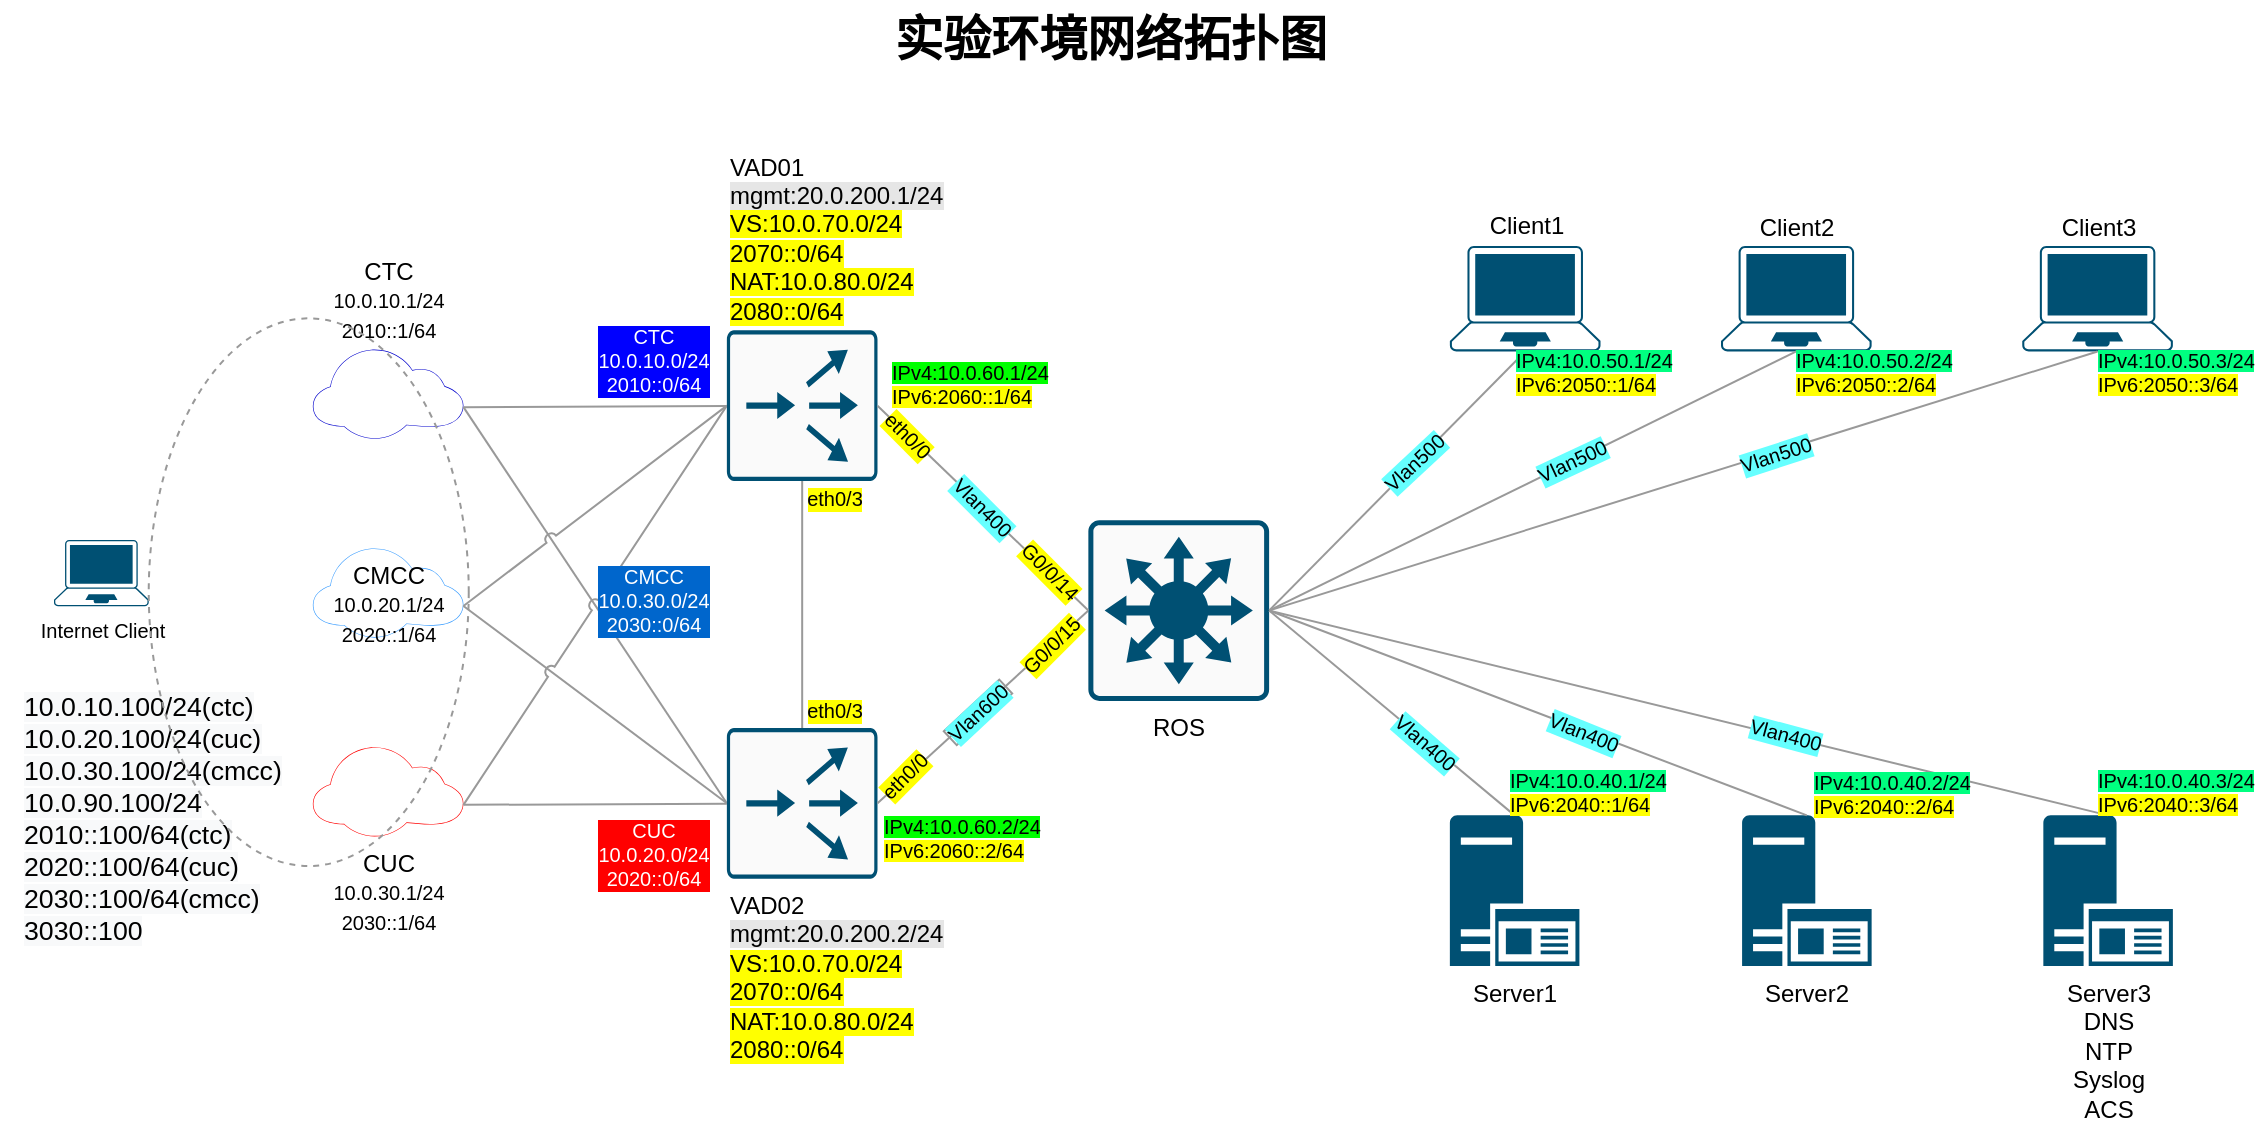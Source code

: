 <mxfile version="14.6.6" type="github" pages="6">
  <diagram name="测试环境网络拓扑图" id="d66fe2ae-3e9f-cf2f-6d29-e24063ad5d60">
    <mxGraphModel dx="1227" dy="770" grid="1" gridSize="10" guides="1" tooltips="1" connect="1" arrows="1" fold="1" page="1" pageScale="1" pageWidth="1169" pageHeight="827" background="#ffffff" math="0" shadow="0">
      <root>
        <mxCell id="0" />
        <mxCell id="1" parent="0" />
        <mxCell id="wY1XM4paKMWN6ykmtb1W-2" value="实验环境网络拓扑图" style="text;strokeColor=none;fillColor=none;html=1;fontSize=24;fontStyle=1;verticalAlign=middle;align=center;" parent="1" vertex="1">
          <mxGeometry x="30" y="110" width="1110" height="40" as="geometry" />
        </mxCell>
        <mxCell id="6fZAYFfcyrBMNhC_SIzn-2" value="Internet Client" style="points=[[0.13,0.02,0],[0.5,0,0],[0.87,0.02,0],[0.885,0.4,0],[0.985,0.985,0],[0.5,1,0],[0.015,0.985,0],[0.115,0.4,0]];verticalLabelPosition=bottom;html=1;verticalAlign=top;aspect=fixed;align=center;pointerEvents=1;shape=mxgraph.cisco19.laptop;fillColor=#005073;strokeColor=none;labelBackgroundColor=none;sketch=0;fontSize=10;fontColor=#000000;" parent="1" vertex="1">
          <mxGeometry x="57" y="379.997" width="47.368" height="33.158" as="geometry" />
        </mxCell>
        <mxCell id="6fZAYFfcyrBMNhC_SIzn-7" value="&lt;span style=&quot;color: rgb(0 , 0 , 0) ; font-family: &amp;#34;helvetica&amp;#34; ; font-size: 13.333px ; font-style: normal ; font-weight: normal ; letter-spacing: normal ; text-align: left ; text-indent: 0px ; text-transform: none ; word-spacing: 0px ; background-color: rgb(248 , 249 , 250) ; text-decoration: none ; display: inline ; float: none&quot;&gt;10.0.10.100/24(ctc)&lt;/span&gt;&lt;br style=&quot;color: rgb(0 , 0 , 0) ; font-family: &amp;#34;helvetica&amp;#34; ; font-size: 13.333px ; font-style: normal ; font-weight: normal ; letter-spacing: normal ; text-align: left ; text-indent: 0px ; text-transform: none ; word-spacing: 0px ; text-decoration: none&quot;&gt;&lt;span style=&quot;color: rgb(0 , 0 , 0) ; font-family: &amp;#34;helvetica&amp;#34; ; font-size: 13.333px ; font-style: normal ; font-weight: normal ; letter-spacing: normal ; text-align: left ; text-indent: 0px ; text-transform: none ; word-spacing: 0px ; background-color: rgb(248 , 249 , 250) ; text-decoration: none ; display: inline ; float: none&quot;&gt;10.0.20.100/24(cuc)&lt;/span&gt;&lt;br style=&quot;color: rgb(0 , 0 , 0) ; font-family: &amp;#34;helvetica&amp;#34; ; font-size: 13.333px ; font-style: normal ; font-weight: normal ; letter-spacing: normal ; text-align: left ; text-indent: 0px ; text-transform: none ; word-spacing: 0px ; text-decoration: none&quot;&gt;&lt;span style=&quot;color: rgb(0 , 0 , 0) ; font-family: &amp;#34;helvetica&amp;#34; ; font-size: 13.333px ; font-style: normal ; font-weight: normal ; letter-spacing: normal ; text-align: left ; text-indent: 0px ; text-transform: none ; word-spacing: 0px ; background-color: rgb(248 , 249 , 250) ; text-decoration: none ; display: inline ; float: none&quot;&gt;10.0.30.100/24(cmcc)&lt;br&gt;&lt;/span&gt;&lt;span style=&quot;color: rgb(0 , 0 , 0) ; font-family: &amp;#34;helvetica&amp;#34; ; font-size: 13.333px ; font-style: normal ; font-weight: normal ; letter-spacing: normal ; text-align: left ; text-indent: 0px ; text-transform: none ; word-spacing: 0px ; background-color: rgb(248 , 249 , 250) ; text-decoration: none ; display: inline ; float: none&quot;&gt;10.0.90.100/24&lt;br&gt;2010::100/64(ctc)&lt;/span&gt;&lt;br style=&quot;color: rgb(0 , 0 , 0) ; font-family: &amp;#34;helvetica&amp;#34; ; font-size: 13.333px ; font-style: normal ; font-weight: normal ; letter-spacing: normal ; text-align: left ; text-indent: 0px ; text-transform: none ; word-spacing: 0px ; text-decoration: none&quot;&gt;&lt;span style=&quot;color: rgb(0 , 0 , 0) ; font-family: &amp;#34;helvetica&amp;#34; ; font-size: 13.333px ; font-style: normal ; font-weight: normal ; letter-spacing: normal ; text-align: left ; text-indent: 0px ; text-transform: none ; word-spacing: 0px ; background-color: rgb(248 , 249 , 250) ; text-decoration: none ; display: inline ; float: none&quot;&gt;2020::100/64(cuc)&lt;/span&gt;&lt;br style=&quot;color: rgb(0 , 0 , 0) ; font-family: &amp;#34;helvetica&amp;#34; ; font-size: 13.333px ; font-style: normal ; font-weight: normal ; letter-spacing: normal ; text-align: left ; text-indent: 0px ; text-transform: none ; word-spacing: 0px ; text-decoration: none&quot;&gt;&lt;span style=&quot;color: rgb(0 , 0 , 0) ; font-family: &amp;#34;helvetica&amp;#34; ; font-size: 13.333px ; font-style: normal ; font-weight: normal ; letter-spacing: normal ; text-align: left ; text-indent: 0px ; text-transform: none ; word-spacing: 0px ; background-color: rgb(248 , 249 , 250) ; text-decoration: none ; display: inline ; float: none&quot;&gt;2030::100/64(cmcc)&lt;br&gt;3030::100&lt;br&gt;&lt;/span&gt;" style="text;whiteSpace=wrap;html=1;fontSize=10;fontColor=#000000;" parent="1" vertex="1">
          <mxGeometry x="40" y="449.26" width="120" height="90" as="geometry" />
        </mxCell>
        <mxCell id="6fZAYFfcyrBMNhC_SIzn-4" value="" style="group" parent="1" vertex="1" connectable="0">
          <mxGeometry x="137.368" y="233" width="1006.102" height="360" as="geometry" />
        </mxCell>
        <mxCell id="JqamebFPjlk-KxzxT9SR-3" value="&lt;div style=&quot;line-height: 127%&quot;&gt;Client1&lt;/div&gt;" style="points=[[0.13,0.02,0],[0.5,0,0],[0.87,0.02,0],[0.885,0.4,0],[0.985,0.985,0],[0.5,1,0],[0.015,0.985,0],[0.115,0.4,0]];verticalLabelPosition=top;html=1;verticalAlign=bottom;aspect=fixed;align=center;pointerEvents=1;shape=mxgraph.cisco19.laptop;fillColor=#005073;strokeColor=none;noLabel=0;snapToPoint=0;" parent="6fZAYFfcyrBMNhC_SIzn-4" vertex="1">
          <mxGeometry x="617.569" width="75.313" height="52.719" as="geometry" />
        </mxCell>
        <mxCell id="JqamebFPjlk-KxzxT9SR-7" value="CTC&lt;br&gt;&lt;span style=&quot;font-size: 10px&quot;&gt;10.0.10.1/24&lt;/span&gt;&lt;br style=&quot;font-size: 10px&quot;&gt;&lt;span style=&quot;font-size: 10px&quot;&gt;2010::1/64&lt;/span&gt;" style="points=[[0,0.64,0],[0.2,0.15,0],[0.4,0.01,0],[0.79,0.25,0],[1,0.65,0],[0.8,0.86,0],[0.41,1,0],[0.16,0.86,0]];verticalLabelPosition=top;html=1;verticalAlign=bottom;aspect=fixed;align=center;pointerEvents=1;shape=mxgraph.cisco19.cloud;strokeColor=none;fillColor=#0000CC;" parent="6fZAYFfcyrBMNhC_SIzn-4" vertex="1">
          <mxGeometry x="49.053" y="51.213" width="75.313" height="45.188" as="geometry" />
        </mxCell>
        <mxCell id="JqamebFPjlk-KxzxT9SR-8" value="CUC&lt;br style=&quot;font-size: 10px&quot;&gt;&lt;span style=&quot;font-size: 10px&quot;&gt;10.0.30.1/24&lt;/span&gt;&lt;br style=&quot;font-size: 10px&quot;&gt;&lt;span style=&quot;font-size: 10px&quot;&gt;2030::1/64&lt;/span&gt;" style="points=[[0,0.64,0],[0.2,0.15,0],[0.4,0.01,0],[0.79,0.25,0],[1,0.65,0],[0.8,0.86,0],[0.41,1,0],[0.16,0.86,0]];verticalLabelPosition=bottom;html=1;verticalAlign=top;aspect=fixed;align=center;pointerEvents=1;shape=mxgraph.cisco19.cloud;strokeColor=#FF0000;fillColor=#FF0000;" parent="6fZAYFfcyrBMNhC_SIzn-4" vertex="1">
          <mxGeometry x="49.053" y="250.042" width="75.313" height="45.188" as="geometry" />
        </mxCell>
        <mxCell id="2" value="CMCC&lt;br style=&quot;font-size: 10px&quot;&gt;&lt;span style=&quot;font-size: 10px&quot;&gt;10.0.20.1/24&lt;/span&gt;&lt;br style=&quot;font-size: 10px&quot;&gt;&lt;span style=&quot;font-size: 10px&quot;&gt;2020::1/64&lt;/span&gt;" style="points=[[0,0.64,0],[0.2,0.15,0],[0.4,0.01,0],[0.79,0.25,0],[1,0.65,0],[0.8,0.86,0],[0.41,1,0],[0.16,0.86,0]];verticalLabelPosition=middle;html=1;verticalAlign=top;aspect=fixed;align=center;pointerEvents=1;shape=mxgraph.cisco19.cloud;strokeColor=none;fillColor=#3399FF;" parent="6fZAYFfcyrBMNhC_SIzn-4" vertex="1">
          <mxGeometry x="49.053" y="150.628" width="75.313" height="45.188" as="geometry" />
        </mxCell>
        <mxCell id="JqamebFPjlk-KxzxT9SR-33" style="edgeStyle=none;rounded=0;orthogonalLoop=1;jettySize=auto;html=1;entryX=1;entryY=0.65;entryDx=0;entryDy=0;entryPerimeter=0;endArrow=none;endFill=0;strokeWidth=1;strokeColor=#999999;" parent="6fZAYFfcyrBMNhC_SIzn-4" source="JqamebFPjlk-KxzxT9SR-10" target="JqamebFPjlk-KxzxT9SR-8" edge="1">
          <mxGeometry relative="1" as="geometry" />
        </mxCell>
        <mxCell id="JqamebFPjlk-KxzxT9SR-34" style="edgeStyle=none;rounded=0;orthogonalLoop=1;jettySize=auto;html=1;entryX=1;entryY=0.65;entryDx=0;entryDy=0;entryPerimeter=0;endArrow=none;endFill=0;strokeWidth=1;exitX=0;exitY=0.5;exitDx=0;exitDy=0;exitPerimeter=0;strokeColor=#999999;jumpStyle=arc;" parent="6fZAYFfcyrBMNhC_SIzn-4" source="JqamebFPjlk-KxzxT9SR-10" target="JqamebFPjlk-KxzxT9SR-7" edge="1">
          <mxGeometry relative="1" as="geometry" />
        </mxCell>
        <mxCell id="JqamebFPjlk-KxzxT9SR-37" style="edgeStyle=none;rounded=0;orthogonalLoop=1;jettySize=auto;html=1;entryX=1;entryY=0.65;entryDx=0;entryDy=0;entryPerimeter=0;endArrow=none;endFill=0;strokeWidth=1;exitX=0;exitY=0.5;exitDx=0;exitDy=0;exitPerimeter=0;strokeColor=#999999;" parent="6fZAYFfcyrBMNhC_SIzn-4" source="JqamebFPjlk-KxzxT9SR-10" target="2" edge="1">
          <mxGeometry relative="1" as="geometry" />
        </mxCell>
        <mxCell id="JqamebFPjlk-KxzxT9SR-10" value="VAD02&lt;br&gt;&lt;span style=&quot;background-color: rgb(230 , 230 , 230)&quot;&gt;mgmt:20.0.200.2/24&lt;/span&gt;&lt;br&gt;&lt;span style=&quot;background-color: rgb(255 , 255 , 0)&quot;&gt;VS:10.0.70.0/24&lt;/span&gt;&lt;div&gt;&lt;span style=&quot;background-color: rgb(255 , 255 , 0)&quot;&gt;2070::0/64&lt;/span&gt;&lt;/div&gt;&lt;span style=&quot;background-color: rgb(255 , 255 , 0)&quot;&gt;NAT:10.0.80.0/24&lt;/span&gt;&lt;div&gt;&lt;span style=&quot;background-color: rgb(255 , 255 , 0)&quot;&gt;2080::0/64&lt;/span&gt;&lt;/div&gt;" style="points=[[0.015,0.015,0],[0.985,0.015,0],[0.985,0.985,0],[0.015,0.985,0],[0.25,0,0],[0.5,0,0],[0.75,0,0],[1,0.25,0],[1,0.5,0],[1,0.75,0],[0.75,1,0],[0.5,1,0],[0.25,1,0],[0,0.75,0],[0,0.5,0],[0,0.25,0]];verticalLabelPosition=bottom;html=1;verticalAlign=top;align=left;pointerEvents=1;shape=mxgraph.cisco19.rect;prIcon=content_router;fillColor=#FAFAFA;strokeColor=#005073;" parent="6fZAYFfcyrBMNhC_SIzn-4" vertex="1">
          <mxGeometry x="256.065" y="241.004" width="75.313" height="75.314" as="geometry" />
        </mxCell>
        <mxCell id="JqamebFPjlk-KxzxT9SR-27" style="edgeStyle=none;rounded=0;orthogonalLoop=1;jettySize=auto;html=1;entryX=0.5;entryY=1;entryDx=0;entryDy=0;entryPerimeter=0;endArrow=none;endFill=0;strokeWidth=1;exitX=1;exitY=0.5;exitDx=0;exitDy=0;exitPerimeter=0;strokeColor=#999999;" parent="6fZAYFfcyrBMNhC_SIzn-4" source="JqamebFPjlk-KxzxT9SR-11" target="JqamebFPjlk-KxzxT9SR-3" edge="1">
          <mxGeometry relative="1" as="geometry" />
        </mxCell>
        <mxCell id="JqamebFPjlk-KxzxT9SR-31" style="edgeStyle=none;rounded=0;orthogonalLoop=1;jettySize=auto;html=1;entryX=1;entryY=0.5;entryDx=0;entryDy=0;entryPerimeter=0;endArrow=none;endFill=0;strokeWidth=1;exitX=0;exitY=0.5;exitDx=0;exitDy=0;exitPerimeter=0;strokeColor=#999999;" parent="6fZAYFfcyrBMNhC_SIzn-4" source="JqamebFPjlk-KxzxT9SR-11" target="JqamebFPjlk-KxzxT9SR-10" edge="1">
          <mxGeometry relative="1" as="geometry" />
        </mxCell>
        <mxCell id="JqamebFPjlk-KxzxT9SR-11" value="ROS" style="points=[[0.015,0.015,0],[0.985,0.015,0],[0.985,0.985,0],[0.015,0.985,0],[0.25,0,0],[0.5,0,0],[0.75,0,0],[1,0.25,0],[1,0.5,0],[1,0.75,0],[0.75,1,0],[0.5,1,0],[0.25,1,0],[0,0.75,0],[0,0.5,0],[0,0.25,0]];verticalLabelPosition=bottom;html=1;verticalAlign=top;aspect=fixed;align=center;pointerEvents=1;shape=mxgraph.cisco19.rect;prIcon=l3_switch;fillColor=#FAFAFA;strokeColor=#005073;" parent="6fZAYFfcyrBMNhC_SIzn-4" vertex="1">
          <mxGeometry x="436.817" y="137.071" width="90.376" height="90.376" as="geometry" />
        </mxCell>
        <mxCell id="JqamebFPjlk-KxzxT9SR-12" value="Client2" style="points=[[0.13,0.02,0],[0.5,0,0],[0.87,0.02,0],[0.885,0.4,0],[0.985,0.985,0],[0.5,1,0],[0.015,0.985,0],[0.115,0.4,0]];verticalLabelPosition=top;html=1;verticalAlign=bottom;aspect=fixed;align=center;pointerEvents=1;shape=mxgraph.cisco19.laptop;fillColor=#005073;strokeColor=none;" parent="6fZAYFfcyrBMNhC_SIzn-4" vertex="1">
          <mxGeometry x="753.133" width="75.313" height="52.719" as="geometry" />
        </mxCell>
        <mxCell id="JqamebFPjlk-KxzxT9SR-28" style="edgeStyle=none;rounded=0;orthogonalLoop=1;jettySize=auto;html=1;entryX=0.5;entryY=1;entryDx=0;entryDy=0;entryPerimeter=0;endArrow=none;endFill=0;strokeWidth=1;exitX=1;exitY=0.5;exitDx=0;exitDy=0;exitPerimeter=0;strokeColor=#999999;" parent="6fZAYFfcyrBMNhC_SIzn-4" source="JqamebFPjlk-KxzxT9SR-11" target="JqamebFPjlk-KxzxT9SR-12" edge="1">
          <mxGeometry relative="1" as="geometry" />
        </mxCell>
        <mxCell id="JqamebFPjlk-KxzxT9SR-13" value="Client3" style="points=[[0.13,0.02,0],[0.5,0,0],[0.87,0.02,0],[0.885,0.4,0],[0.985,0.985,0],[0.5,1,0],[0.015,0.985,0],[0.115,0.4,0]];verticalLabelPosition=top;html=1;verticalAlign=bottom;aspect=fixed;align=center;pointerEvents=1;shape=mxgraph.cisco19.laptop;fillColor=#005073;strokeColor=none;" parent="6fZAYFfcyrBMNhC_SIzn-4" vertex="1">
          <mxGeometry x="903.76" width="75.313" height="52.719" as="geometry" />
        </mxCell>
        <mxCell id="JqamebFPjlk-KxzxT9SR-29" style="edgeStyle=none;rounded=0;orthogonalLoop=1;jettySize=auto;html=1;entryX=0.5;entryY=1;entryDx=0;entryDy=0;entryPerimeter=0;endArrow=none;endFill=0;strokeWidth=1;exitX=1;exitY=0.5;exitDx=0;exitDy=0;exitPerimeter=0;strokeColor=#999999;" parent="6fZAYFfcyrBMNhC_SIzn-4" source="JqamebFPjlk-KxzxT9SR-11" target="JqamebFPjlk-KxzxT9SR-13" edge="1">
          <mxGeometry relative="1" as="geometry" />
        </mxCell>
        <mxCell id="JqamebFPjlk-KxzxT9SR-18" value="Server2" style="aspect=fixed;pointerEvents=1;shadow=0;dashed=0;html=1;strokeColor=none;labelPosition=center;verticalLabelPosition=bottom;verticalAlign=top;align=center;shape=mxgraph.mscae.enterprise.application_server2;fillColor=#005073;" parent="6fZAYFfcyrBMNhC_SIzn-4" vertex="1">
          <mxGeometry x="763.677" y="284.686" width="64.769" height="75.313" as="geometry" />
        </mxCell>
        <mxCell id="JqamebFPjlk-KxzxT9SR-25" style="edgeStyle=none;rounded=0;orthogonalLoop=1;jettySize=auto;html=1;entryX=0.5;entryY=0;entryDx=0;entryDy=0;entryPerimeter=0;endArrow=none;endFill=0;strokeWidth=1;exitX=1;exitY=0.5;exitDx=0;exitDy=0;exitPerimeter=0;strokeColor=#999999;" parent="6fZAYFfcyrBMNhC_SIzn-4" source="JqamebFPjlk-KxzxT9SR-11" target="JqamebFPjlk-KxzxT9SR-18" edge="1">
          <mxGeometry relative="1" as="geometry" />
        </mxCell>
        <mxCell id="JqamebFPjlk-KxzxT9SR-20" value="Server1" style="aspect=fixed;pointerEvents=1;shadow=0;dashed=0;html=1;strokeColor=none;labelPosition=center;verticalLabelPosition=bottom;verticalAlign=top;align=center;shape=mxgraph.mscae.enterprise.application_server2;fillColor=#005073;" parent="6fZAYFfcyrBMNhC_SIzn-4" vertex="1">
          <mxGeometry x="617.569" y="284.686" width="64.769" height="75.313" as="geometry" />
        </mxCell>
        <mxCell id="JqamebFPjlk-KxzxT9SR-24" style="rounded=0;orthogonalLoop=1;jettySize=auto;html=1;entryX=0.5;entryY=0;entryDx=0;entryDy=0;entryPerimeter=0;endArrow=none;endFill=0;strokeWidth=1;exitX=1;exitY=0.5;exitDx=0;exitDy=0;exitPerimeter=0;strokeColor=#999999;" parent="6fZAYFfcyrBMNhC_SIzn-4" source="JqamebFPjlk-KxzxT9SR-11" target="JqamebFPjlk-KxzxT9SR-20" edge="1">
          <mxGeometry relative="1" as="geometry" />
        </mxCell>
        <mxCell id="JqamebFPjlk-KxzxT9SR-22" value="Server3&lt;br&gt;DNS&lt;br&gt;NTP&lt;br&gt;Syslog&lt;br&gt;ACS" style="aspect=fixed;pointerEvents=1;shadow=0;dashed=0;html=1;strokeColor=none;labelPosition=center;verticalLabelPosition=bottom;verticalAlign=top;align=center;shape=mxgraph.mscae.enterprise.application_server2;fillColor=#005073;" parent="6fZAYFfcyrBMNhC_SIzn-4" vertex="1">
          <mxGeometry x="914.304" y="284.686" width="64.769" height="75.313" as="geometry" />
        </mxCell>
        <mxCell id="JqamebFPjlk-KxzxT9SR-26" style="edgeStyle=none;rounded=0;orthogonalLoop=1;jettySize=auto;html=1;entryX=0.5;entryY=0;entryDx=0;entryDy=0;entryPerimeter=0;endArrow=none;endFill=0;strokeWidth=1;exitX=1;exitY=0.5;exitDx=0;exitDy=0;exitPerimeter=0;strokeColor=#999999;" parent="6fZAYFfcyrBMNhC_SIzn-4" source="JqamebFPjlk-KxzxT9SR-11" target="JqamebFPjlk-KxzxT9SR-22" edge="1">
          <mxGeometry relative="1" as="geometry" />
        </mxCell>
        <mxCell id="JqamebFPjlk-KxzxT9SR-32" style="edgeStyle=none;rounded=0;orthogonalLoop=1;jettySize=auto;html=1;entryX=1;entryY=0.65;entryDx=0;entryDy=0;entryPerimeter=0;endArrow=none;endFill=0;strokeWidth=1;strokeColor=#999999;" parent="6fZAYFfcyrBMNhC_SIzn-4" source="JqamebFPjlk-KxzxT9SR-23" target="JqamebFPjlk-KxzxT9SR-7" edge="1">
          <mxGeometry relative="1" as="geometry" />
        </mxCell>
        <mxCell id="JqamebFPjlk-KxzxT9SR-35" style="edgeStyle=none;rounded=0;orthogonalLoop=1;jettySize=auto;html=1;entryX=1;entryY=0.65;entryDx=0;entryDy=0;entryPerimeter=0;endArrow=none;endFill=0;strokeWidth=1;exitX=0;exitY=0.5;exitDx=0;exitDy=0;exitPerimeter=0;strokeColor=#999999;jumpStyle=arc;" parent="6fZAYFfcyrBMNhC_SIzn-4" source="JqamebFPjlk-KxzxT9SR-23" target="JqamebFPjlk-KxzxT9SR-8" edge="1">
          <mxGeometry relative="1" as="geometry" />
        </mxCell>
        <mxCell id="JqamebFPjlk-KxzxT9SR-36" style="edgeStyle=none;rounded=0;orthogonalLoop=1;jettySize=auto;html=1;entryX=1;entryY=0.65;entryDx=0;entryDy=0;entryPerimeter=0;endArrow=none;endFill=0;strokeWidth=1;exitX=0;exitY=0.5;exitDx=0;exitDy=0;exitPerimeter=0;strokeColor=#999999;jumpStyle=arc;" parent="6fZAYFfcyrBMNhC_SIzn-4" source="JqamebFPjlk-KxzxT9SR-23" target="2" edge="1">
          <mxGeometry relative="1" as="geometry" />
        </mxCell>
        <mxCell id="JqamebFPjlk-KxzxT9SR-23" value="&lt;span&gt;VAD01&lt;/span&gt;&lt;br&gt;&lt;span style=&quot;background-color: rgb(230 , 230 , 230)&quot;&gt;mgmt:20.0.200.1/24&lt;/span&gt;&lt;br&gt;&lt;span style=&quot;background-color: rgb(255 , 255 , 0)&quot;&gt;VS:10.0.70.0/24&lt;/span&gt;&lt;div&gt;&lt;span style=&quot;background-color: rgb(255 , 255 , 0)&quot;&gt;2070::0/64&lt;/span&gt;&lt;/div&gt;&lt;span style=&quot;background-color: rgb(255 , 255 , 0)&quot;&gt;NAT:10.0.80.0/24&lt;/span&gt;&lt;div&gt;&lt;div&gt;&lt;span style=&quot;background-color: rgb(255 , 255 , 0)&quot;&gt;2080::0/64&lt;/span&gt;&lt;/div&gt;&lt;/div&gt;" style="points=[[0.015,0.015,0],[0.985,0.015,0],[0.985,0.985,0],[0.015,0.985,0],[0.25,0,0],[0.5,0,0],[0.75,0,0],[1,0.25,0],[1,0.5,0],[1,0.75,0],[0.75,1,0],[0.5,1,0],[0.25,1,0],[0,0.75,0],[0,0.5,0],[0,0.25,0]];verticalLabelPosition=top;html=1;verticalAlign=bottom;align=left;pointerEvents=1;shape=mxgraph.cisco19.rect;prIcon=content_router;fillColor=#FAFAFA;strokeColor=#005073;" parent="6fZAYFfcyrBMNhC_SIzn-4" vertex="1">
          <mxGeometry x="256.065" y="42.176" width="75.313" height="75.314" as="geometry" />
        </mxCell>
        <mxCell id="JqamebFPjlk-KxzxT9SR-30" style="edgeStyle=none;rounded=0;orthogonalLoop=1;jettySize=auto;html=1;entryX=1;entryY=0.5;entryDx=0;entryDy=0;entryPerimeter=0;endArrow=none;endFill=0;strokeWidth=1;exitX=0;exitY=0.5;exitDx=0;exitDy=0;exitPerimeter=0;strokeColor=#999999;" parent="6fZAYFfcyrBMNhC_SIzn-4" source="IiKGg4EuOvzTezomzb4N-5" target="JqamebFPjlk-KxzxT9SR-23" edge="1">
          <mxGeometry relative="1" as="geometry" />
        </mxCell>
        <mxCell id="JqamebFPjlk-KxzxT9SR-41" value="&lt;font face=&quot;helvetica&quot;&gt;Vlan400&lt;br&gt;&lt;/font&gt;" style="text;whiteSpace=wrap;html=1;align=center;verticalAlign=middle;fontSize=10;labelBackgroundColor=#66FFFF;rotation=41;" parent="6fZAYFfcyrBMNhC_SIzn-4" vertex="1">
          <mxGeometry x="572.209" y="243.408" width="66.316" height="9.474" as="geometry" />
        </mxCell>
        <mxCell id="JqamebFPjlk-KxzxT9SR-44" value="&lt;font face=&quot;helvetica&quot;&gt;Vlan500&lt;br&gt;&lt;/font&gt;" style="text;whiteSpace=wrap;html=1;align=center;verticalAlign=middle;fontSize=10;labelBackgroundColor=#66FFFF;rotation=317;" parent="6fZAYFfcyrBMNhC_SIzn-4" vertex="1">
          <mxGeometry x="566.524" y="103.036" width="66.316" height="9.474" as="geometry" />
        </mxCell>
        <mxCell id="JqamebFPjlk-KxzxT9SR-49" value="&lt;span style=&quot;background-color: rgb(0 , 255 , 128)&quot;&gt;IPv4:10.0.50.1/24&lt;/span&gt;&lt;br&gt;&lt;span style=&quot;background-color: rgb(255 , 255 , 0)&quot;&gt;IPv6:2050::1/64&lt;/span&gt;&lt;font face=&quot;helvetica&quot;&gt;&lt;br&gt;&lt;/font&gt;" style="text;whiteSpace=wrap;html=1;align=left;verticalAlign=middle;fontSize=10;labelBackgroundColor=none;" parent="6fZAYFfcyrBMNhC_SIzn-4" vertex="1">
          <mxGeometry x="648.945" y="58.405" width="66.316" height="9.474" as="geometry" />
        </mxCell>
        <mxCell id="JqamebFPjlk-KxzxT9SR-51" value="&lt;font face=&quot;helvetica&quot;&gt;Vlan500&lt;br&gt;&lt;/font&gt;" style="text;whiteSpace=wrap;html=1;align=center;verticalAlign=middle;fontSize=10;labelBackgroundColor=#66FFFF;rotation=335;" parent="6fZAYFfcyrBMNhC_SIzn-4" vertex="1">
          <mxGeometry x="646.103" y="102.088" width="66.316" height="9.474" as="geometry" />
        </mxCell>
        <mxCell id="JqamebFPjlk-KxzxT9SR-52" value="&lt;font face=&quot;helvetica&quot;&gt;Vlan500&lt;br&gt;&lt;/font&gt;" style="text;whiteSpace=wrap;html=1;align=center;verticalAlign=middle;fontSize=10;labelBackgroundColor=#66FFFF;rotation=342;" parent="6fZAYFfcyrBMNhC_SIzn-4" vertex="1">
          <mxGeometry x="747.471" y="99.246" width="66.316" height="9.474" as="geometry" />
        </mxCell>
        <mxCell id="JqamebFPjlk-KxzxT9SR-53" value="&lt;font face=&quot;helvetica&quot;&gt;Vlan400&lt;br&gt;&lt;/font&gt;" style="text;whiteSpace=wrap;html=1;align=center;verticalAlign=middle;fontSize=10;labelBackgroundColor=#66FFFF;rotation=22;" parent="6fZAYFfcyrBMNhC_SIzn-4" vertex="1">
          <mxGeometry x="651.768" y="238.671" width="66.316" height="9.474" as="geometry" />
        </mxCell>
        <mxCell id="JqamebFPjlk-KxzxT9SR-54" value="&lt;font face=&quot;helvetica&quot;&gt;Vlan400&lt;br&gt;&lt;/font&gt;" style="text;whiteSpace=wrap;html=1;align=center;verticalAlign=middle;fontSize=10;labelBackgroundColor=#66FFFF;rotation=15;" parent="6fZAYFfcyrBMNhC_SIzn-4" vertex="1">
          <mxGeometry x="752.208" y="239.618" width="66.316" height="9.474" as="geometry" />
        </mxCell>
        <mxCell id="JqamebFPjlk-KxzxT9SR-55" value="&lt;span style=&quot;background-color: rgb(0 , 255 , 128)&quot;&gt;IPv4:10.0.50.2/24&lt;/span&gt;&lt;br&gt;&lt;span style=&quot;background-color: rgb(255 , 255 , 0)&quot;&gt;IPv6:&lt;/span&gt;&lt;span style=&quot;background-color: rgb(255 , 255 , 0)&quot;&gt;2050::2/64&lt;/span&gt;&lt;font face=&quot;helvetica&quot;&gt;&lt;br&gt;&lt;/font&gt;" style="text;whiteSpace=wrap;html=1;align=left;verticalAlign=middle;fontSize=10;labelBackgroundColor=none;" parent="6fZAYFfcyrBMNhC_SIzn-4" vertex="1">
          <mxGeometry x="788.208" y="58.405" width="66.316" height="9.474" as="geometry" />
        </mxCell>
        <mxCell id="JqamebFPjlk-KxzxT9SR-56" value="&lt;span style=&quot;background-color: rgb(0 , 255 , 128)&quot;&gt;IPv4:10.0.50.3/24&lt;/span&gt;&lt;br&gt;&lt;span style=&quot;background-color: rgb(255 , 255 , 0)&quot;&gt;IPv6:&lt;/span&gt;&lt;span style=&quot;background-color: rgb(255 , 255 , 0)&quot;&gt;2050::3/64&lt;/span&gt;&lt;font face=&quot;helvetica&quot;&gt;&lt;br&gt;&lt;/font&gt;" style="text;whiteSpace=wrap;html=1;align=left;verticalAlign=middle;fontSize=10;labelBackgroundColor=none;" parent="6fZAYFfcyrBMNhC_SIzn-4" vertex="1">
          <mxGeometry x="939.786" y="58.405" width="66.316" height="9.474" as="geometry" />
        </mxCell>
        <mxCell id="JqamebFPjlk-KxzxT9SR-57" value="&lt;span style=&quot;background-color: rgb(0 , 255 , 128)&quot;&gt;IPv4:10.0.40.1/24&lt;/span&gt;&lt;br&gt;&lt;span style=&quot;background-color: rgb(255 , 255 , 0)&quot;&gt;IPv6:&lt;/span&gt;&lt;span style=&quot;background-color: rgb(255 , 255 , 0)&quot;&gt;2040::1/64&lt;/span&gt;&lt;font face=&quot;helvetica&quot;&gt;&lt;br&gt;&lt;/font&gt;" style="text;whiteSpace=wrap;html=1;align=left;verticalAlign=middle;fontSize=10;labelBackgroundColor=none;" parent="6fZAYFfcyrBMNhC_SIzn-4" vertex="1">
          <mxGeometry x="646.103" y="267.897" width="66.316" height="9.474" as="geometry" />
        </mxCell>
        <mxCell id="JqamebFPjlk-KxzxT9SR-60" value="&lt;span style=&quot;background-color: rgb(0 , 255 , 128)&quot;&gt;IPv4:10.0.40.2/24&lt;/span&gt;&lt;br&gt;&lt;span style=&quot;background-color: rgb(255 , 255 , 0)&quot;&gt;IPv6:&lt;/span&gt;&lt;span style=&quot;background-color: rgb(255 , 255 , 0)&quot;&gt;2040::2/64&lt;/span&gt;&lt;font face=&quot;helvetica&quot;&gt;&lt;br&gt;&lt;/font&gt;" style="text;whiteSpace=wrap;html=1;align=left;verticalAlign=middle;fontSize=10;labelBackgroundColor=none;" parent="6fZAYFfcyrBMNhC_SIzn-4" vertex="1">
          <mxGeometry x="797.681" y="268.949" width="66.316" height="9.474" as="geometry" />
        </mxCell>
        <mxCell id="JqamebFPjlk-KxzxT9SR-61" value="&lt;span style=&quot;background-color: rgb(0 , 255 , 128)&quot;&gt;IPv4:10.0.40.3/24&lt;/span&gt;&lt;br&gt;&lt;span style=&quot;background-color: rgb(255 , 255 , 0)&quot;&gt;IPv6:&lt;/span&gt;&lt;span style=&quot;background-color: rgb(255 , 255 , 0)&quot;&gt;2040::3/64&lt;/span&gt;&lt;font face=&quot;helvetica&quot;&gt;&lt;br&gt;&lt;/font&gt;" style="text;whiteSpace=wrap;html=1;align=left;verticalAlign=middle;fontSize=10;labelBackgroundColor=none;" parent="6fZAYFfcyrBMNhC_SIzn-4" vertex="1">
          <mxGeometry x="939.786" y="267.897" width="66.316" height="9.474" as="geometry" />
        </mxCell>
        <mxCell id="dnrJULiWhPA5LrSwUZOO-2" value="&lt;span style=&quot;background-color: rgb(0 , 255 , 0)&quot;&gt;IPv4:10.0.60.1/24&lt;/span&gt;&lt;br&gt;&lt;span style=&quot;background-color: rgb(255 , 255 , 0)&quot;&gt;IPv6:2060::1/64&lt;/span&gt;" style="text;whiteSpace=wrap;html=1;fontSize=10;" parent="6fZAYFfcyrBMNhC_SIzn-4" vertex="1">
          <mxGeometry x="337.063" y="51.215" width="85.263" height="37.895" as="geometry" />
        </mxCell>
        <mxCell id="Qd4Fl7JeoPSl81gFo2G6-2" value="&lt;div style=&quot;font-size: 10px&quot;&gt;eth0/0&lt;/div&gt;" style="text;whiteSpace=wrap;html=1;horizontal=0;align=center;verticalAlign=middle;labelBackgroundColor=#FFFF00;fontSize=10;rotation=45;" parent="6fZAYFfcyrBMNhC_SIzn-4" vertex="1">
          <mxGeometry x="337.063" y="253.829" width="15.158" height="22.737" as="geometry" />
        </mxCell>
        <mxCell id="Qd4Fl7JeoPSl81gFo2G6-3" value="&lt;div style=&quot;font-size: 10px&quot;&gt;eth0/0&lt;/div&gt;" style="text;whiteSpace=wrap;html=1;horizontal=0;align=center;verticalAlign=middle;labelBackgroundColor=#FFFF00;fontSize=10;rotation=135;" parent="6fZAYFfcyrBMNhC_SIzn-4" vertex="1">
          <mxGeometry x="339.905" y="83.141" width="15.158" height="22.737" as="geometry" />
        </mxCell>
        <mxCell id="IiKGg4EuOvzTezomzb4N-3" value="&lt;div style=&quot;font-size: 10px&quot;&gt;G0/0/15&lt;/div&gt;" style="text;whiteSpace=wrap;html=1;horizontal=1;align=center;verticalAlign=middle;labelBackgroundColor=#FFFF00;fontSize=10;rotation=315;" parent="6fZAYFfcyrBMNhC_SIzn-4" vertex="1">
          <mxGeometry x="410.958" y="187.579" width="15.158" height="22.737" as="geometry" />
        </mxCell>
        <mxCell id="IiKGg4EuOvzTezomzb4N-4" value="&lt;font face=&quot;helvetica&quot;&gt;Vlan600&lt;br&gt;&lt;/font&gt;" style="text;whiteSpace=wrap;html=1;align=center;verticalAlign=middle;fontSize=10;labelBackgroundColor=#66FFFF;rotation=317;strokeColor=#999999;" parent="6fZAYFfcyrBMNhC_SIzn-4" vertex="1">
          <mxGeometry x="362.661" y="228.458" width="37.923" height="9.474" as="geometry" />
        </mxCell>
        <mxCell id="IiKGg4EuOvzTezomzb4N-6" style="edgeStyle=none;rounded=0;orthogonalLoop=1;jettySize=auto;html=1;entryX=1;entryY=0.5;entryDx=0;entryDy=0;entryPerimeter=0;endArrow=none;endFill=0;strokeWidth=1;exitX=0;exitY=0.5;exitDx=0;exitDy=0;exitPerimeter=0;strokeColor=#999999;" parent="6fZAYFfcyrBMNhC_SIzn-4" source="JqamebFPjlk-KxzxT9SR-11" target="IiKGg4EuOvzTezomzb4N-5" edge="1">
          <mxGeometry relative="1" as="geometry">
            <mxPoint x="436.817" y="182.259" as="sourcePoint" />
            <mxPoint x="331.379" y="79.833" as="targetPoint" />
          </mxGeometry>
        </mxCell>
        <mxCell id="IiKGg4EuOvzTezomzb4N-5" value="&lt;font face=&quot;helvetica&quot;&gt;Vlan400&lt;br&gt;&lt;/font&gt;" style="text;whiteSpace=wrap;html=1;align=center;verticalAlign=middle;fontSize=10;labelBackgroundColor=#66FFFF;rotation=45;" parent="6fZAYFfcyrBMNhC_SIzn-4" vertex="1">
          <mxGeometry x="368.231" y="125.706" width="30.515" height="9.474" as="geometry" />
        </mxCell>
        <mxCell id="IiKGg4EuOvzTezomzb4N-2" value="&lt;div style=&quot;font-size: 10px&quot;&gt;G0/0/14&lt;/div&gt;" style="text;whiteSpace=wrap;html=1;horizontal=1;align=center;verticalAlign=middle;labelBackgroundColor=#FFFF00;fontSize=10;rotation=45;" parent="6fZAYFfcyrBMNhC_SIzn-4" vertex="1">
          <mxGeometry x="410.958" y="151.285" width="15.158" height="22.737" as="geometry" />
        </mxCell>
        <mxCell id="IiKGg4EuOvzTezomzb4N-7" value="&lt;span style=&quot;background-color: rgb(0 , 255 , 0)&quot;&gt;IPv4:10.0.60.2/24&lt;/span&gt;&lt;br&gt;&lt;span style=&quot;background-color: rgb(255 , 255 , 0)&quot;&gt;IPv6:2060::2/64&lt;/span&gt;" style="text;whiteSpace=wrap;html=1;fontSize=10;" parent="6fZAYFfcyrBMNhC_SIzn-4" vertex="1">
          <mxGeometry x="332.326" y="278.422" width="85.263" height="37.895" as="geometry" />
        </mxCell>
        <mxCell id="IiKGg4EuOvzTezomzb4N-8" value="CTC&lt;br&gt;10.0.10.0/24&lt;br&gt;2010::0/64" style="text;whiteSpace=wrap;html=1;fontSize=10;labelBackgroundColor=#0000FF;fontColor=#FFFFFF;align=center;verticalAlign=middle;" parent="6fZAYFfcyrBMNhC_SIzn-4" vertex="1">
          <mxGeometry x="181.894" y="37.895" width="75.789" height="37.895" as="geometry" />
        </mxCell>
        <mxCell id="IiKGg4EuOvzTezomzb4N-12" value="CUC&lt;br&gt;10.0.20.0/24&lt;br&gt;2020::0/64" style="text;whiteSpace=wrap;html=1;fontSize=10;labelBackgroundColor=#FF0000;fontColor=#FFFFFF;align=center;verticalAlign=middle;" parent="6fZAYFfcyrBMNhC_SIzn-4" vertex="1">
          <mxGeometry x="181.894" y="284.684" width="75.789" height="37.895" as="geometry" />
        </mxCell>
        <mxCell id="IiKGg4EuOvzTezomzb4N-13" value="CMCC&lt;br&gt;10.0.30.0/24&lt;br&gt;2030::0/64" style="text;whiteSpace=wrap;html=1;fontSize=10;labelBackgroundColor=#0066CC;fontColor=#FFFFFF;align=center;verticalAlign=middle;" parent="6fZAYFfcyrBMNhC_SIzn-4" vertex="1">
          <mxGeometry x="181.894" y="157.917" width="75.789" height="37.895" as="geometry" />
        </mxCell>
        <mxCell id="g73KAMrLdkf6MhJc5VHD-3" style="edgeStyle=none;rounded=0;orthogonalLoop=1;jettySize=auto;html=1;endArrow=none;endFill=0;strokeWidth=1;exitX=0.5;exitY=1;exitDx=0;exitDy=0;exitPerimeter=0;strokeColor=#999999;jumpStyle=arc;" parent="6fZAYFfcyrBMNhC_SIzn-4" source="JqamebFPjlk-KxzxT9SR-23" target="JqamebFPjlk-KxzxT9SR-10" edge="1">
          <mxGeometry relative="1" as="geometry">
            <mxPoint x="266.065" y="89.833" as="sourcePoint" />
            <mxPoint x="134.366" y="289.414" as="targetPoint" />
          </mxGeometry>
        </mxCell>
        <mxCell id="g73KAMrLdkf6MhJc5VHD-4" value="&lt;div style=&quot;font-size: 10px&quot;&gt;eth0/3&lt;/div&gt;" style="text;whiteSpace=wrap;html=1;horizontal=0;align=center;verticalAlign=middle;labelBackgroundColor=#FFFF00;fontSize=10;rotation=90;" parent="6fZAYFfcyrBMNhC_SIzn-4" vertex="1">
          <mxGeometry x="302.635" y="114.331" width="15.158" height="22.737" as="geometry" />
        </mxCell>
        <mxCell id="g73KAMrLdkf6MhJc5VHD-5" value="&lt;div style=&quot;font-size: 10px&quot;&gt;eth0/3&lt;/div&gt;" style="text;whiteSpace=wrap;html=1;horizontal=0;align=center;verticalAlign=middle;labelBackgroundColor=#FFFF00;fontSize=10;rotation=90;" parent="6fZAYFfcyrBMNhC_SIzn-4" vertex="1">
          <mxGeometry x="302.635" y="220.191" width="15.158" height="22.737" as="geometry" />
        </mxCell>
        <mxCell id="-HQibrc31wQASWTRXUbP-2" value="" style="ellipse;whiteSpace=wrap;html=1;dashed=1;labelBackgroundColor=#FFFFFF;fillColor=none;fontColor=#CC0000;strokeColor=#999999;" parent="1" vertex="1">
          <mxGeometry x="104.368" y="269.18" width="160" height="273.83" as="geometry" />
        </mxCell>
      </root>
    </mxGraphModel>
  </diagram>
  <diagram name="中级测试拓扑" id="iP2hgcQxBB3ir1vUBWkP">
    <mxGraphModel dx="1374" dy="770" grid="1" gridSize="10" guides="1" tooltips="1" connect="1" arrows="1" fold="1" page="1" pageScale="1" pageWidth="1169" pageHeight="827" background="#ffffff" math="0" shadow="0">
      <root>
        <mxCell id="iedxPXMld0dbQ_52snkJ-0" />
        <mxCell id="iedxPXMld0dbQ_52snkJ-1" parent="iedxPXMld0dbQ_52snkJ-0" />
        <mxCell id="iedxPXMld0dbQ_52snkJ-2" value="测试环境网络拓扑图" style="text;strokeColor=none;fillColor=none;html=1;fontSize=24;fontStyle=1;verticalAlign=middle;align=center;" parent="iedxPXMld0dbQ_52snkJ-1" vertex="1">
          <mxGeometry x="30" y="110" width="1110" height="40" as="geometry" />
        </mxCell>
        <mxCell id="iedxPXMld0dbQ_52snkJ-3" value="Internet Client/Server" style="points=[[0.13,0.02,0],[0.5,0,0],[0.87,0.02,0],[0.885,0.4,0],[0.985,0.985,0],[0.5,1,0],[0.015,0.985,0],[0.115,0.4,0]];verticalLabelPosition=bottom;html=1;verticalAlign=top;aspect=fixed;align=center;pointerEvents=1;shape=mxgraph.cisco19.laptop;fillColor=#005073;strokeColor=none;labelBackgroundColor=none;sketch=0;fontSize=10;fontColor=#000000;" parent="iedxPXMld0dbQ_52snkJ-1" vertex="1">
          <mxGeometry x="94.48" y="349.997" width="47.368" height="33.158" as="geometry" />
        </mxCell>
        <mxCell id="iedxPXMld0dbQ_52snkJ-5" value="&lt;span style=&quot;color: rgb(0 , 0 , 0) ; font-family: &amp;#34;helvetica&amp;#34; ; font-size: 13.333px ; font-style: normal ; font-weight: normal ; letter-spacing: normal ; text-align: left ; text-indent: 0px ; text-transform: none ; word-spacing: 0px ; background-color: rgb(248 , 249 , 250) ; text-decoration: none ; display: inline ; float: none&quot;&gt;30.30.30.100/24&lt;/span&gt;&lt;span style=&quot;color: rgb(0 , 0 , 0) ; font-family: &amp;#34;helvetica&amp;#34; ; font-size: 13.333px ; font-style: normal ; font-weight: normal ; letter-spacing: normal ; text-align: left ; text-indent: 0px ; text-transform: none ; word-spacing: 0px ; background-color: rgb(248 , 249 , 250) ; text-decoration: none ; display: inline ; float: none&quot;&gt;&lt;br&gt;&lt;/span&gt;" style="text;whiteSpace=wrap;html=1;fontSize=10;fontColor=#000000;" parent="iedxPXMld0dbQ_52snkJ-1" vertex="1">
          <mxGeometry x="70" y="403" width="96.32" height="30" as="geometry" />
        </mxCell>
        <mxCell id="iedxPXMld0dbQ_52snkJ-6" value="" style="group" parent="iedxPXMld0dbQ_52snkJ-1" vertex="1" connectable="0">
          <mxGeometry x="139.998" y="227" width="1006.102" height="360" as="geometry" />
        </mxCell>
        <mxCell id="iedxPXMld0dbQ_52snkJ-7" value="&lt;div style=&quot;line-height: 127%&quot;&gt;Client1&lt;/div&gt;" style="points=[[0.13,0.02,0],[0.5,0,0],[0.87,0.02,0],[0.885,0.4,0],[0.985,0.985,0],[0.5,1,0],[0.015,0.985,0],[0.115,0.4,0]];verticalLabelPosition=top;html=1;verticalAlign=bottom;aspect=fixed;align=center;pointerEvents=1;shape=mxgraph.cisco19.laptop;fillColor=#005073;strokeColor=none;noLabel=0;snapToPoint=0;" parent="iedxPXMld0dbQ_52snkJ-6" vertex="1">
          <mxGeometry x="617.569" width="75.313" height="52.719" as="geometry" />
        </mxCell>
        <mxCell id="iedxPXMld0dbQ_52snkJ-8" value="CTC&lt;br&gt;&lt;span style=&quot;font-size: 10px&quot;&gt;10.0.10.1/24&lt;/span&gt;&lt;br style=&quot;font-size: 10px&quot;&gt;" style="points=[[0,0.64,0],[0.2,0.15,0],[0.4,0.01,0],[0.79,0.25,0],[1,0.65,0],[0.8,0.86,0],[0.41,1,0],[0.16,0.86,0]];verticalLabelPosition=top;html=1;verticalAlign=bottom;aspect=fixed;align=center;pointerEvents=1;shape=mxgraph.cisco19.cloud;strokeColor=none;fillColor=#0000CC;" parent="iedxPXMld0dbQ_52snkJ-6" vertex="1">
          <mxGeometry x="49.053" y="51.213" width="75.313" height="45.188" as="geometry" />
        </mxCell>
        <mxCell id="iedxPXMld0dbQ_52snkJ-9" value="CUC&lt;br style=&quot;font-size: 10px&quot;&gt;&lt;span style=&quot;font-size: 10px&quot;&gt;10.0.30.1/24&lt;/span&gt;&lt;br style=&quot;font-size: 10px&quot;&gt;" style="points=[[0,0.64,0],[0.2,0.15,0],[0.4,0.01,0],[0.79,0.25,0],[1,0.65,0],[0.8,0.86,0],[0.41,1,0],[0.16,0.86,0]];verticalLabelPosition=bottom;html=1;verticalAlign=top;aspect=fixed;align=center;pointerEvents=1;shape=mxgraph.cisco19.cloud;strokeColor=#FF0000;fillColor=#FF0000;" parent="iedxPXMld0dbQ_52snkJ-6" vertex="1">
          <mxGeometry x="49.053" y="250.042" width="75.313" height="45.188" as="geometry" />
        </mxCell>
        <mxCell id="iedxPXMld0dbQ_52snkJ-10" value="CMCC&lt;br style=&quot;font-size: 10px&quot;&gt;&lt;span style=&quot;font-size: 10px&quot;&gt;10.0.20.1/24&lt;/span&gt;&lt;br style=&quot;font-size: 10px&quot;&gt;" style="points=[[0,0.64,0],[0.2,0.15,0],[0.4,0.01,0],[0.79,0.25,0],[1,0.65,0],[0.8,0.86,0],[0.41,1,0],[0.16,0.86,0]];verticalLabelPosition=middle;html=1;verticalAlign=top;aspect=fixed;align=center;pointerEvents=1;shape=mxgraph.cisco19.cloud;strokeColor=none;fillColor=#3399FF;" parent="iedxPXMld0dbQ_52snkJ-6" vertex="1">
          <mxGeometry x="49.053" y="150.628" width="75.313" height="45.188" as="geometry" />
        </mxCell>
        <mxCell id="iedxPXMld0dbQ_52snkJ-11" style="edgeStyle=none;rounded=0;orthogonalLoop=1;jettySize=auto;html=1;entryX=1;entryY=0.65;entryDx=0;entryDy=0;entryPerimeter=0;endArrow=none;endFill=0;strokeWidth=1;strokeColor=#999999;" parent="iedxPXMld0dbQ_52snkJ-6" source="iedxPXMld0dbQ_52snkJ-14" target="iedxPXMld0dbQ_52snkJ-9" edge="1">
          <mxGeometry relative="1" as="geometry" />
        </mxCell>
        <mxCell id="iedxPXMld0dbQ_52snkJ-12" style="edgeStyle=none;rounded=0;orthogonalLoop=1;jettySize=auto;html=1;entryX=1;entryY=0.65;entryDx=0;entryDy=0;entryPerimeter=0;endArrow=none;endFill=0;strokeWidth=1;exitX=0;exitY=0.5;exitDx=0;exitDy=0;exitPerimeter=0;strokeColor=#999999;jumpStyle=arc;" parent="iedxPXMld0dbQ_52snkJ-6" source="iedxPXMld0dbQ_52snkJ-14" target="iedxPXMld0dbQ_52snkJ-8" edge="1">
          <mxGeometry relative="1" as="geometry" />
        </mxCell>
        <mxCell id="iedxPXMld0dbQ_52snkJ-13" style="edgeStyle=none;rounded=0;orthogonalLoop=1;jettySize=auto;html=1;entryX=1;entryY=0.65;entryDx=0;entryDy=0;entryPerimeter=0;endArrow=none;endFill=0;strokeWidth=1;exitX=0;exitY=0.5;exitDx=0;exitDy=0;exitPerimeter=0;strokeColor=#999999;" parent="iedxPXMld0dbQ_52snkJ-6" source="iedxPXMld0dbQ_52snkJ-14" target="iedxPXMld0dbQ_52snkJ-10" edge="1">
          <mxGeometry relative="1" as="geometry" />
        </mxCell>
        <mxCell id="iedxPXMld0dbQ_52snkJ-14" value="AD06&lt;br&gt;&lt;span style=&quot;background-color: rgb(230 , 230 , 230)&quot;&gt;mgmt:20.0.200.102/24&lt;/span&gt;&lt;br&gt;&lt;span style=&quot;background-color: rgb(255 , 255 , 0)&quot;&gt;虚拟服务IP:10.0.60.200/24 端口：8080&lt;/span&gt;&lt;div&gt;&lt;/div&gt;&lt;div&gt;&lt;br&gt;&lt;/div&gt;" style="points=[[0.015,0.015,0],[0.985,0.015,0],[0.985,0.985,0],[0.015,0.985,0],[0.25,0,0],[0.5,0,0],[0.75,0,0],[1,0.25,0],[1,0.5,0],[1,0.75,0],[0.75,1,0],[0.5,1,0],[0.25,1,0],[0,0.75,0],[0,0.5,0],[0,0.25,0]];verticalLabelPosition=bottom;html=1;verticalAlign=top;align=left;pointerEvents=1;shape=mxgraph.cisco19.rect;prIcon=content_router;fillColor=#FAFAFA;strokeColor=#005073;" parent="iedxPXMld0dbQ_52snkJ-6" vertex="1">
          <mxGeometry x="256.065" y="241.004" width="75.313" height="75.314" as="geometry" />
        </mxCell>
        <mxCell id="iedxPXMld0dbQ_52snkJ-15" style="edgeStyle=none;rounded=0;orthogonalLoop=1;jettySize=auto;html=1;entryX=0.5;entryY=1;entryDx=0;entryDy=0;entryPerimeter=0;endArrow=none;endFill=0;strokeWidth=1;exitX=1;exitY=0.5;exitDx=0;exitDy=0;exitPerimeter=0;strokeColor=#999999;" parent="iedxPXMld0dbQ_52snkJ-6" source="iedxPXMld0dbQ_52snkJ-17" target="iedxPXMld0dbQ_52snkJ-7" edge="1">
          <mxGeometry relative="1" as="geometry" />
        </mxCell>
        <mxCell id="iedxPXMld0dbQ_52snkJ-16" style="edgeStyle=none;rounded=0;orthogonalLoop=1;jettySize=auto;html=1;entryX=1;entryY=0.5;entryDx=0;entryDy=0;entryPerimeter=0;endArrow=none;endFill=0;strokeWidth=1;exitX=0;exitY=0.5;exitDx=0;exitDy=0;exitPerimeter=0;strokeColor=#999999;" parent="iedxPXMld0dbQ_52snkJ-6" source="iedxPXMld0dbQ_52snkJ-17" target="iedxPXMld0dbQ_52snkJ-14" edge="1">
          <mxGeometry relative="1" as="geometry" />
        </mxCell>
        <mxCell id="iedxPXMld0dbQ_52snkJ-17" value="华为S5735S" style="points=[[0.015,0.015,0],[0.985,0.015,0],[0.985,0.985,0],[0.015,0.985,0],[0.25,0,0],[0.5,0,0],[0.75,0,0],[1,0.25,0],[1,0.5,0],[1,0.75,0],[0.75,1,0],[0.5,1,0],[0.25,1,0],[0,0.75,0],[0,0.5,0],[0,0.25,0]];verticalLabelPosition=bottom;html=1;verticalAlign=top;aspect=fixed;align=center;pointerEvents=1;shape=mxgraph.cisco19.rect;prIcon=l3_switch;fillColor=#FAFAFA;strokeColor=#005073;" parent="iedxPXMld0dbQ_52snkJ-6" vertex="1">
          <mxGeometry x="436.817" y="137.071" width="90.376" height="90.376" as="geometry" />
        </mxCell>
        <mxCell id="iedxPXMld0dbQ_52snkJ-18" value="Client2" style="points=[[0.13,0.02,0],[0.5,0,0],[0.87,0.02,0],[0.885,0.4,0],[0.985,0.985,0],[0.5,1,0],[0.015,0.985,0],[0.115,0.4,0]];verticalLabelPosition=top;html=1;verticalAlign=bottom;aspect=fixed;align=center;pointerEvents=1;shape=mxgraph.cisco19.laptop;fillColor=#005073;strokeColor=none;" parent="iedxPXMld0dbQ_52snkJ-6" vertex="1">
          <mxGeometry x="753.133" width="75.313" height="52.719" as="geometry" />
        </mxCell>
        <mxCell id="iedxPXMld0dbQ_52snkJ-19" style="edgeStyle=none;rounded=0;orthogonalLoop=1;jettySize=auto;html=1;entryX=0.5;entryY=1;entryDx=0;entryDy=0;entryPerimeter=0;endArrow=none;endFill=0;strokeWidth=1;exitX=1;exitY=0.5;exitDx=0;exitDy=0;exitPerimeter=0;strokeColor=#999999;" parent="iedxPXMld0dbQ_52snkJ-6" source="iedxPXMld0dbQ_52snkJ-17" target="iedxPXMld0dbQ_52snkJ-18" edge="1">
          <mxGeometry relative="1" as="geometry" />
        </mxCell>
        <mxCell id="iedxPXMld0dbQ_52snkJ-22" value="Server2" style="aspect=fixed;pointerEvents=1;shadow=0;dashed=0;html=1;strokeColor=none;labelPosition=center;verticalLabelPosition=bottom;verticalAlign=top;align=center;shape=mxgraph.mscae.enterprise.application_server2;fillColor=#005073;" parent="iedxPXMld0dbQ_52snkJ-6" vertex="1">
          <mxGeometry x="763.677" y="284.686" width="64.769" height="75.313" as="geometry" />
        </mxCell>
        <mxCell id="iedxPXMld0dbQ_52snkJ-23" style="edgeStyle=none;rounded=0;orthogonalLoop=1;jettySize=auto;html=1;entryX=0.5;entryY=0;entryDx=0;entryDy=0;entryPerimeter=0;endArrow=none;endFill=0;strokeWidth=1;exitX=1;exitY=0.5;exitDx=0;exitDy=0;exitPerimeter=0;strokeColor=#999999;" parent="iedxPXMld0dbQ_52snkJ-6" source="iedxPXMld0dbQ_52snkJ-17" target="iedxPXMld0dbQ_52snkJ-22" edge="1">
          <mxGeometry relative="1" as="geometry" />
        </mxCell>
        <mxCell id="iedxPXMld0dbQ_52snkJ-24" value="Server1" style="aspect=fixed;pointerEvents=1;shadow=0;dashed=0;html=1;strokeColor=none;labelPosition=center;verticalLabelPosition=bottom;verticalAlign=top;align=center;shape=mxgraph.mscae.enterprise.application_server2;fillColor=#005073;" parent="iedxPXMld0dbQ_52snkJ-6" vertex="1">
          <mxGeometry x="617.569" y="284.686" width="64.769" height="75.313" as="geometry" />
        </mxCell>
        <mxCell id="iedxPXMld0dbQ_52snkJ-25" style="rounded=0;orthogonalLoop=1;jettySize=auto;html=1;entryX=0.5;entryY=0;entryDx=0;entryDy=0;entryPerimeter=0;endArrow=none;endFill=0;strokeWidth=1;exitX=1;exitY=0.5;exitDx=0;exitDy=0;exitPerimeter=0;strokeColor=#999999;" parent="iedxPXMld0dbQ_52snkJ-6" source="iedxPXMld0dbQ_52snkJ-17" target="iedxPXMld0dbQ_52snkJ-24" edge="1">
          <mxGeometry relative="1" as="geometry" />
        </mxCell>
        <mxCell id="iedxPXMld0dbQ_52snkJ-28" style="edgeStyle=none;rounded=0;orthogonalLoop=1;jettySize=auto;html=1;entryX=1;entryY=0.65;entryDx=0;entryDy=0;entryPerimeter=0;endArrow=none;endFill=0;strokeWidth=1;strokeColor=#999999;" parent="iedxPXMld0dbQ_52snkJ-6" source="iedxPXMld0dbQ_52snkJ-31" target="iedxPXMld0dbQ_52snkJ-8" edge="1">
          <mxGeometry relative="1" as="geometry" />
        </mxCell>
        <mxCell id="iedxPXMld0dbQ_52snkJ-29" style="edgeStyle=none;rounded=0;orthogonalLoop=1;jettySize=auto;html=1;entryX=1;entryY=0.65;entryDx=0;entryDy=0;entryPerimeter=0;endArrow=none;endFill=0;strokeWidth=1;exitX=0;exitY=0.5;exitDx=0;exitDy=0;exitPerimeter=0;strokeColor=#999999;jumpStyle=arc;" parent="iedxPXMld0dbQ_52snkJ-6" source="iedxPXMld0dbQ_52snkJ-31" target="iedxPXMld0dbQ_52snkJ-9" edge="1">
          <mxGeometry relative="1" as="geometry" />
        </mxCell>
        <mxCell id="iedxPXMld0dbQ_52snkJ-30" style="edgeStyle=none;rounded=0;orthogonalLoop=1;jettySize=auto;html=1;entryX=1;entryY=0.65;entryDx=0;entryDy=0;entryPerimeter=0;endArrow=none;endFill=0;strokeWidth=1;exitX=0;exitY=0.5;exitDx=0;exitDy=0;exitPerimeter=0;strokeColor=#999999;jumpStyle=arc;" parent="iedxPXMld0dbQ_52snkJ-6" source="iedxPXMld0dbQ_52snkJ-31" target="iedxPXMld0dbQ_52snkJ-10" edge="1">
          <mxGeometry relative="1" as="geometry" />
        </mxCell>
        <mxCell id="iedxPXMld0dbQ_52snkJ-31" value="&lt;span&gt;AD05&lt;/span&gt;&lt;br&gt;&lt;span style=&quot;background-color: rgb(230 , 230 , 230)&quot;&gt;mgmt:20.0.200.101/24&lt;/span&gt;&lt;br&gt;&lt;span style=&quot;background-color: rgb(255 , 255 , 0)&quot;&gt;虚拟服务IP:10.0.60.200/24 端口：8080&lt;/span&gt;&lt;div&gt;&lt;/div&gt;&lt;div&gt;&lt;br&gt;&lt;/div&gt;" style="points=[[0.015,0.015,0],[0.985,0.015,0],[0.985,0.985,0],[0.015,0.985,0],[0.25,0,0],[0.5,0,0],[0.75,0,0],[1,0.25,0],[1,0.5,0],[1,0.75,0],[0.75,1,0],[0.5,1,0],[0.25,1,0],[0,0.75,0],[0,0.5,0],[0,0.25,0]];verticalLabelPosition=top;html=1;verticalAlign=bottom;align=left;pointerEvents=1;shape=mxgraph.cisco19.rect;prIcon=content_router;fillColor=#FAFAFA;strokeColor=#005073;" parent="iedxPXMld0dbQ_52snkJ-6" vertex="1">
          <mxGeometry x="256.065" y="42.176" width="75.313" height="75.314" as="geometry" />
        </mxCell>
        <mxCell id="iedxPXMld0dbQ_52snkJ-32" style="edgeStyle=none;rounded=0;orthogonalLoop=1;jettySize=auto;html=1;entryX=1;entryY=0.5;entryDx=0;entryDy=0;entryPerimeter=0;endArrow=none;endFill=0;strokeWidth=1;exitX=0;exitY=0.5;exitDx=0;exitDy=0;exitPerimeter=0;strokeColor=#999999;" parent="iedxPXMld0dbQ_52snkJ-6" source="iedxPXMld0dbQ_52snkJ-17" target="iedxPXMld0dbQ_52snkJ-31" edge="1">
          <mxGeometry relative="1" as="geometry">
            <mxPoint x="372.7" y="119.655" as="sourcePoint" />
          </mxGeometry>
        </mxCell>
        <mxCell id="iedxPXMld0dbQ_52snkJ-33" value="&lt;font face=&quot;helvetica&quot;&gt;Vlan400&lt;br&gt;&lt;/font&gt;" style="text;whiteSpace=wrap;html=1;align=center;verticalAlign=middle;fontSize=10;labelBackgroundColor=#66FFFF;rotation=41;" parent="iedxPXMld0dbQ_52snkJ-6" vertex="1">
          <mxGeometry x="572.209" y="243.408" width="66.316" height="9.474" as="geometry" />
        </mxCell>
        <mxCell id="iedxPXMld0dbQ_52snkJ-34" value="&lt;font face=&quot;helvetica&quot;&gt;Vlan500&lt;br&gt;&lt;/font&gt;" style="text;whiteSpace=wrap;html=1;align=center;verticalAlign=middle;fontSize=10;labelBackgroundColor=#66FFFF;rotation=317;" parent="iedxPXMld0dbQ_52snkJ-6" vertex="1">
          <mxGeometry x="566.524" y="103.036" width="66.316" height="9.474" as="geometry" />
        </mxCell>
        <mxCell id="iedxPXMld0dbQ_52snkJ-35" value="&lt;span style=&quot;background-color: rgb(0 , 255 , 128)&quot;&gt;IPv4:10.0.50.1/24&lt;/span&gt;&lt;br&gt;&lt;font face=&quot;helvetica&quot;&gt;&lt;br&gt;&lt;/font&gt;" style="text;whiteSpace=wrap;html=1;align=left;verticalAlign=middle;fontSize=10;labelBackgroundColor=none;" parent="iedxPXMld0dbQ_52snkJ-6" vertex="1">
          <mxGeometry x="648.945" y="58.405" width="66.316" height="9.474" as="geometry" />
        </mxCell>
        <mxCell id="iedxPXMld0dbQ_52snkJ-36" value="&lt;font face=&quot;helvetica&quot;&gt;Vlan500&lt;br&gt;&lt;/font&gt;" style="text;whiteSpace=wrap;html=1;align=center;verticalAlign=middle;fontSize=10;labelBackgroundColor=#66FFFF;rotation=335;" parent="iedxPXMld0dbQ_52snkJ-6" vertex="1">
          <mxGeometry x="646.103" y="102.088" width="66.316" height="9.474" as="geometry" />
        </mxCell>
        <mxCell id="iedxPXMld0dbQ_52snkJ-38" value="&lt;font face=&quot;helvetica&quot;&gt;Vlan400&lt;br&gt;&lt;/font&gt;" style="text;whiteSpace=wrap;html=1;align=center;verticalAlign=middle;fontSize=10;labelBackgroundColor=#66FFFF;rotation=22;" parent="iedxPXMld0dbQ_52snkJ-6" vertex="1">
          <mxGeometry x="651.768" y="238.671" width="66.316" height="9.474" as="geometry" />
        </mxCell>
        <mxCell id="iedxPXMld0dbQ_52snkJ-40" value="&lt;span style=&quot;background-color: rgb(0 , 255 , 128)&quot;&gt;IPv4:10.0.50.2/24&lt;/span&gt;&lt;br&gt;&lt;font face=&quot;helvetica&quot;&gt;&lt;br&gt;&lt;/font&gt;" style="text;whiteSpace=wrap;html=1;align=left;verticalAlign=middle;fontSize=10;labelBackgroundColor=none;" parent="iedxPXMld0dbQ_52snkJ-6" vertex="1">
          <mxGeometry x="788.208" y="58.405" width="66.316" height="9.474" as="geometry" />
        </mxCell>
        <mxCell id="iedxPXMld0dbQ_52snkJ-42" value="&lt;span style=&quot;background-color: rgb(0 , 255 , 128)&quot;&gt;IPv4:10.0.40.1/24&lt;/span&gt;&lt;br&gt;&lt;font face=&quot;helvetica&quot;&gt;&lt;br&gt;&lt;/font&gt;" style="text;whiteSpace=wrap;html=1;align=left;verticalAlign=middle;fontSize=10;labelBackgroundColor=none;" parent="iedxPXMld0dbQ_52snkJ-6" vertex="1">
          <mxGeometry x="646.103" y="267.897" width="66.316" height="9.474" as="geometry" />
        </mxCell>
        <mxCell id="iedxPXMld0dbQ_52snkJ-43" value="&lt;span style=&quot;background-color: rgb(0 , 255 , 128)&quot;&gt;IPv4:10.0.40.2/24&lt;/span&gt;&lt;br&gt;&lt;font face=&quot;helvetica&quot;&gt;&lt;br&gt;&lt;/font&gt;" style="text;whiteSpace=wrap;html=1;align=left;verticalAlign=middle;fontSize=10;labelBackgroundColor=none;" parent="iedxPXMld0dbQ_52snkJ-6" vertex="1">
          <mxGeometry x="797.681" y="268.949" width="66.316" height="9.474" as="geometry" />
        </mxCell>
        <mxCell id="iedxPXMld0dbQ_52snkJ-45" value="&lt;span style=&quot;background-color: rgb(0 , 255 , 0)&quot;&gt;IPv4:10.0.60.101/24&lt;/span&gt;" style="text;whiteSpace=wrap;html=1;fontSize=10;" parent="iedxPXMld0dbQ_52snkJ-6" vertex="1">
          <mxGeometry x="337.063" y="51.215" width="85.263" height="37.895" as="geometry" />
        </mxCell>
        <mxCell id="iedxPXMld0dbQ_52snkJ-46" value="&lt;div style=&quot;font-size: 10px&quot;&gt;eth0/0&lt;/div&gt;" style="text;whiteSpace=wrap;html=1;horizontal=0;align=center;verticalAlign=middle;labelBackgroundColor=#FFFF00;fontSize=10;rotation=45;" parent="iedxPXMld0dbQ_52snkJ-6" vertex="1">
          <mxGeometry x="337.063" y="253.829" width="15.158" height="22.737" as="geometry" />
        </mxCell>
        <mxCell id="iedxPXMld0dbQ_52snkJ-47" value="&lt;div style=&quot;font-size: 10px&quot;&gt;eth0/0&lt;/div&gt;" style="text;whiteSpace=wrap;html=1;horizontal=0;align=center;verticalAlign=middle;labelBackgroundColor=#FFFF00;fontSize=10;rotation=135;" parent="iedxPXMld0dbQ_52snkJ-6" vertex="1">
          <mxGeometry x="339.905" y="83.141" width="15.158" height="22.737" as="geometry" />
        </mxCell>
        <mxCell id="iedxPXMld0dbQ_52snkJ-53" value="&lt;span style=&quot;background-color: rgb(0 , 255 , 0)&quot;&gt;IPv4:10.0.60.102/24&lt;/span&gt;" style="text;whiteSpace=wrap;html=1;fontSize=10;" parent="iedxPXMld0dbQ_52snkJ-6" vertex="1">
          <mxGeometry x="332.326" y="278.422" width="85.263" height="37.895" as="geometry" />
        </mxCell>
        <mxCell id="iedxPXMld0dbQ_52snkJ-54" value="ETH0/1:10.0.10.101" style="text;whiteSpace=wrap;html=1;fontSize=10;labelBackgroundColor=#FFFFFF;align=center;verticalAlign=middle;fontColor=#000099;" parent="iedxPXMld0dbQ_52snkJ-6" vertex="1">
          <mxGeometry x="162.634" y="52.715" width="75.789" height="37.895" as="geometry" />
        </mxCell>
        <mxCell id="FOxE02_iHMl2xvgm26hE-0" style="edgeStyle=none;rounded=0;orthogonalLoop=1;jettySize=auto;html=1;endArrow=none;endFill=0;strokeWidth=1;exitX=0.5;exitY=1;exitDx=0;exitDy=0;exitPerimeter=0;strokeColor=#999999;jumpStyle=arc;" parent="iedxPXMld0dbQ_52snkJ-6" source="iedxPXMld0dbQ_52snkJ-31" target="iedxPXMld0dbQ_52snkJ-14" edge="1">
          <mxGeometry relative="1" as="geometry">
            <mxPoint x="266.065" y="89.833" as="sourcePoint" />
            <mxPoint x="134.366" y="289.414" as="targetPoint" />
          </mxGeometry>
        </mxCell>
        <mxCell id="FOxE02_iHMl2xvgm26hE-1" value="&lt;div style=&quot;font-size: 10px&quot;&gt;eth0/4&lt;/div&gt;" style="text;whiteSpace=wrap;html=1;horizontal=0;align=center;verticalAlign=middle;labelBackgroundColor=#FFFF00;fontSize=10;rotation=90;" parent="iedxPXMld0dbQ_52snkJ-6" vertex="1">
          <mxGeometry x="286.145" y="115.071" width="15.158" height="22.737" as="geometry" />
        </mxCell>
        <mxCell id="FOxE02_iHMl2xvgm26hE-2" value="&lt;div style=&quot;font-size: 10px&quot;&gt;eth0/4&lt;/div&gt;" style="text;whiteSpace=wrap;html=1;horizontal=0;align=center;verticalAlign=middle;labelBackgroundColor=#FFFF00;fontSize=10;rotation=90;" parent="iedxPXMld0dbQ_52snkJ-6" vertex="1">
          <mxGeometry x="286.145" y="221.831" width="15.158" height="22.737" as="geometry" />
        </mxCell>
        <mxCell id="FOxE02_iHMl2xvgm26hE-3" value="&lt;font face=&quot;helvetica&quot;&gt;HA&lt;/font&gt;" style="text;whiteSpace=wrap;html=1;" parent="iedxPXMld0dbQ_52snkJ-6" vertex="1">
          <mxGeometry x="283.302" y="167.26" width="20" height="30" as="geometry" />
        </mxCell>
        <mxCell id="FOxE02_iHMl2xvgm26hE-5" value="&lt;font color=&quot;#006666&quot;&gt;ETH0/2:10.0.20.101&lt;/font&gt;" style="text;whiteSpace=wrap;html=1;fontSize=10;labelBackgroundColor=#FFFFFF;align=center;verticalAlign=middle;fontColor=#000099;rotation=324;direction=east;" parent="iedxPXMld0dbQ_52snkJ-6" vertex="1">
          <mxGeometry x="162.634" y="92.875" width="75.789" height="37.895" as="geometry" />
        </mxCell>
        <mxCell id="FOxE02_iHMl2xvgm26hE-6" value="&lt;font&gt;ETH0/3:10.0.30.101&lt;/font&gt;" style="text;whiteSpace=wrap;html=1;fontSize=10;labelBackgroundColor=#FFFFFF;align=center;verticalAlign=middle;rotation=303;direction=east;fontColor=#CC0000;" parent="iedxPXMld0dbQ_52snkJ-6" vertex="1">
          <mxGeometry x="188.634" y="119.365" width="75.789" height="37.895" as="geometry" />
        </mxCell>
        <mxCell id="FOxE02_iHMl2xvgm26hE-7" value="ETH0/1:10.0.10.102" style="text;whiteSpace=wrap;html=1;fontSize=10;labelBackgroundColor=#FFFFFF;align=center;verticalAlign=middle;fontColor=#000099;rotation=57;" parent="iedxPXMld0dbQ_52snkJ-6" vertex="1">
          <mxGeometry x="190.634" y="204.515" width="75.789" height="37.895" as="geometry" />
        </mxCell>
        <mxCell id="FOxE02_iHMl2xvgm26hE-8" value="&lt;font color=&quot;#006666&quot;&gt;ETH0/2:10.0.20.102&lt;/font&gt;" style="text;whiteSpace=wrap;html=1;fontSize=10;labelBackgroundColor=#FFFFFF;align=center;verticalAlign=middle;fontColor=#000099;rotation=37;direction=east;" parent="iedxPXMld0dbQ_52snkJ-6" vertex="1">
          <mxGeometry x="167.634" y="229.055" width="75.789" height="37.895" as="geometry" />
        </mxCell>
        <mxCell id="FOxE02_iHMl2xvgm26hE-9" value="&lt;font&gt;ETH0/3:10.0.30.102&lt;/font&gt;" style="text;whiteSpace=wrap;html=1;fontSize=10;labelBackgroundColor=#FFFFFF;align=center;verticalAlign=middle;rotation=0;direction=east;fontColor=#CC0000;" parent="iedxPXMld0dbQ_52snkJ-6" vertex="1">
          <mxGeometry x="167.634" y="268.945" width="75.789" height="37.895" as="geometry" />
        </mxCell>
        <mxCell id="FOxE02_iHMl2xvgm26hE-10" value="&lt;span style=&quot;background-color: rgb(0 , 255 , 0)&quot;&gt;VIP:10.0.60.100&lt;/span&gt;" style="text;whiteSpace=wrap;html=1;fontSize=10;" parent="iedxPXMld0dbQ_52snkJ-6" vertex="1">
          <mxGeometry x="337.063" y="167.625" width="85.263" height="37.895" as="geometry" />
        </mxCell>
        <mxCell id="FOxE02_iHMl2xvgm26hE-11" value="&lt;span style=&quot;background-color: rgb(0 , 255 , 0)&quot;&gt;10.0.60.254&lt;/span&gt;" style="text;whiteSpace=wrap;html=1;fontSize=10;" parent="iedxPXMld0dbQ_52snkJ-6" vertex="1">
          <mxGeometry x="450.003" y="111.565" width="85.263" height="37.895" as="geometry" />
        </mxCell>
        <mxCell id="FOxE02_iHMl2xvgm26hE-13" value="" style="ellipse;whiteSpace=wrap;html=1;dashed=1;labelBackgroundColor=#FFFFFF;fillColor=none;fontColor=#CC0000;strokeColor=#999999;" parent="iedxPXMld0dbQ_52snkJ-6" vertex="1">
          <mxGeometry x="-35.63" y="42.18" width="160" height="273.83" as="geometry" />
        </mxCell>
      </root>
    </mxGraphModel>
  </diagram>
  <diagram id="11XUPstILASlrjox_Rj9" name="测试环境物理连接图">
    <mxGraphModel dx="1227" dy="770" grid="1" gridSize="10" guides="1" tooltips="1" connect="1" arrows="1" fold="1" page="1" pageScale="1" pageWidth="827" pageHeight="1169" math="0" shadow="0">
      <root>
        <mxCell id="C37zxWyqBUvF_XrzcprT-0" />
        <mxCell id="C37zxWyqBUvF_XrzcprT-1" parent="C37zxWyqBUvF_XrzcprT-0" />
        <mxCell id="C37zxWyqBUvF_XrzcprT-2" value="" style="whiteSpace=wrap;html=1;fillColor=#dae8fc;fontSize=14;strokeColor=none;verticalAlign=top;" parent="C37zxWyqBUvF_XrzcprT-1" vertex="1">
          <mxGeometry x="490" y="380" width="356" height="190" as="geometry" />
        </mxCell>
        <mxCell id="C37zxWyqBUvF_XrzcprT-3" value="&lt;span style=&quot;font-family: &amp;#34;helvetica&amp;#34;&quot;&gt;ESXI host&lt;/span&gt;" style="shadow=0;dashed=0;html=1;strokeColor=none;fillColor=#4495D1;labelPosition=center;verticalLabelPosition=bottom;verticalAlign=top;shape=mxgraph.veeam.2d.vmware_host;fontSize=14;" parent="C37zxWyqBUvF_XrzcprT-1" vertex="1">
          <mxGeometry x="586" y="414" width="124" height="120" as="geometry" />
        </mxCell>
        <mxCell id="C37zxWyqBUvF_XrzcprT-4" style="rounded=0;html=1;startSize=10;endSize=10;jettySize=auto;orthogonalLoop=1;fontSize=14;endArrow=none;endFill=0;strokeColor=#808080;exitX=1;exitY=0.5;exitDx=0;exitDy=0;exitPerimeter=0;entryX=0;entryY=0.5;entryDx=0;entryDy=0;entryPerimeter=0;" parent="C37zxWyqBUvF_XrzcprT-1" source="C37zxWyqBUvF_XrzcprT-27" target="C37zxWyqBUvF_XrzcprT-21" edge="1">
          <mxGeometry relative="1" as="geometry">
            <mxPoint x="1123" y="725.0" as="sourcePoint" />
            <mxPoint x="1250" y="729" as="targetPoint" />
          </mxGeometry>
        </mxCell>
        <mxCell id="C37zxWyqBUvF_XrzcprT-5" value="CUC" style="shadow=0;dashed=0;html=1;strokeColor=none;fillColor=#4495D1;labelPosition=center;verticalLabelPosition=middle;verticalAlign=middle;shape=mxgraph.veeam.2d.cloud;fontSize=14;align=center;" parent="C37zxWyqBUvF_XrzcprT-1" vertex="1">
          <mxGeometry x="1530" y="701" width="69" height="48" as="geometry" />
        </mxCell>
        <mxCell id="C37zxWyqBUvF_XrzcprT-6" value="测试环境物理连接图" style="text;strokeColor=none;fillColor=none;html=1;fontSize=24;fontStyle=1;verticalAlign=middle;align=center;" parent="C37zxWyqBUvF_XrzcprT-1" vertex="1">
          <mxGeometry x="490" y="290" width="1110" height="40" as="geometry" />
        </mxCell>
        <mxCell id="C37zxWyqBUvF_XrzcprT-7" style="edgeStyle=orthogonalEdgeStyle;rounded=0;orthogonalLoop=1;jettySize=auto;html=1;entryX=0.5;entryY=1;entryDx=0;entryDy=0;entryPerimeter=0;endArrow=none;endFill=0;strokeColor=#808080;" parent="C37zxWyqBUvF_XrzcprT-1" source="C37zxWyqBUvF_XrzcprT-8" target="C37zxWyqBUvF_XrzcprT-43" edge="1">
          <mxGeometry relative="1" as="geometry" />
        </mxCell>
        <mxCell id="C37zxWyqBUvF_XrzcprT-8" value="" style="points=[[0.015,0.015,0],[0.985,0.015,0],[0.985,0.985,0],[0.015,0.985,0],[0.25,0,0],[0.5,0,0],[0.75,0,0],[1,0.25,0],[1,0.5,0],[1,0.75,0],[0.75,1,0],[0.5,1,0],[0.25,1,0],[0,0.75,0],[0,0.5,0],[0,0.25,0]];verticalLabelPosition=bottom;html=1;verticalAlign=top;aspect=fixed;align=center;pointerEvents=1;shape=mxgraph.cisco19.rect;prIcon=l3_switch;fillColor=#FAFAFA;strokeColor=#005073;" parent="C37zxWyqBUvF_XrzcprT-1" vertex="1">
          <mxGeometry x="1048" y="690" width="70" height="70" as="geometry" />
        </mxCell>
        <mxCell id="C37zxWyqBUvF_XrzcprT-9" value="&lt;div&gt;G0/0/24&lt;/div&gt;" style="text;whiteSpace=wrap;html=1;horizontal=0;align=center;verticalAlign=middle;labelBackgroundColor=#FFFF00;" parent="C37zxWyqBUvF_XrzcprT-1" vertex="1">
          <mxGeometry x="1118" y="739" width="16" height="24" as="geometry" />
        </mxCell>
        <mxCell id="C37zxWyqBUvF_XrzcprT-10" value="" style="whiteSpace=wrap;html=1;fillColor=#dae8fc;fontSize=14;strokeColor=none;verticalAlign=top;" parent="C37zxWyqBUvF_XrzcprT-1" vertex="1">
          <mxGeometry x="488" y="900" width="356" height="190" as="geometry" />
        </mxCell>
        <mxCell id="C37zxWyqBUvF_XrzcprT-11" value="&lt;span style=&quot;font-family: &amp;#34;helvetica&amp;#34;&quot;&gt;ESXI host&lt;/span&gt;" style="shadow=0;dashed=0;html=1;strokeColor=none;fillColor=#4495D1;labelPosition=center;verticalLabelPosition=bottom;verticalAlign=top;shape=mxgraph.veeam.2d.vmware_host;fontSize=14;" parent="C37zxWyqBUvF_XrzcprT-1" vertex="1">
          <mxGeometry x="586" y="939" width="124" height="120" as="geometry" />
        </mxCell>
        <mxCell id="C37zxWyqBUvF_XrzcprT-12" value="" style="whiteSpace=wrap;html=1;fillColor=#dae8fc;fontSize=14;strokeColor=none;verticalAlign=top;" parent="C37zxWyqBUvF_XrzcprT-1" vertex="1">
          <mxGeometry x="490" y="640" width="356" height="190" as="geometry" />
        </mxCell>
        <mxCell id="C37zxWyqBUvF_XrzcprT-13" value="&lt;span style=&quot;font-family: &amp;#34;helvetica&amp;#34;&quot;&gt;ESXI host&lt;/span&gt;" style="shadow=0;dashed=0;html=1;strokeColor=none;fillColor=#4495D1;labelPosition=center;verticalLabelPosition=bottom;verticalAlign=top;shape=mxgraph.veeam.2d.vmware_host;fontSize=14;" parent="C37zxWyqBUvF_XrzcprT-1" vertex="1">
          <mxGeometry x="586" y="674" width="124" height="120" as="geometry" />
        </mxCell>
        <mxCell id="C37zxWyqBUvF_XrzcprT-14" value="&lt;div&gt;esxt：20.0.100.2/24&lt;/div&gt;&lt;div&gt;gw：20.0.100.254&lt;/div&gt;" style="text;whiteSpace=wrap;html=1;align=left;fontStyle=1;fontColor=#00994D;" parent="C37zxWyqBUvF_XrzcprT-1" vertex="1">
          <mxGeometry x="703" y="746" width="124" height="30" as="geometry" />
        </mxCell>
        <mxCell id="C37zxWyqBUvF_XrzcprT-15" style="edgeStyle=orthogonalEdgeStyle;rounded=0;elbow=vertical;html=1;startSize=10;endArrow=none;endFill=0;endSize=10;jettySize=auto;orthogonalLoop=1;strokeColor=#808080;fontSize=14;entryX=0.839;entryY=0.943;entryDx=0;entryDy=0;entryPerimeter=0;exitX=0.006;exitY=0.383;exitDx=0;exitDy=0;exitPerimeter=0;" parent="C37zxWyqBUvF_XrzcprT-1" source="C37zxWyqBUvF_XrzcprT-8" target="C37zxWyqBUvF_XrzcprT-3" edge="1">
          <mxGeometry relative="1" as="geometry">
            <mxPoint x="654.086" y="538.0" as="targetPoint" />
            <Array as="points">
              <mxPoint x="940" y="717" />
              <mxPoint x="940" y="530" />
            </Array>
            <mxPoint x="1048" y="715" as="sourcePoint" />
          </mxGeometry>
        </mxCell>
        <mxCell id="C37zxWyqBUvF_XrzcprT-16" style="edgeStyle=orthogonalEdgeStyle;rounded=0;elbow=vertical;html=1;startSize=10;endArrow=none;endFill=0;endSize=10;jettySize=auto;orthogonalLoop=1;strokeColor=#808080;fontSize=14;exitX=0.004;exitY=0.303;exitDx=0;exitDy=0;exitPerimeter=0;" parent="C37zxWyqBUvF_XrzcprT-1" source="C37zxWyqBUvF_XrzcprT-8" edge="1">
          <mxGeometry relative="1" as="geometry">
            <mxPoint x="690" y="525" as="targetPoint" />
            <Array as="points">
              <mxPoint x="944" y="711" />
              <mxPoint x="944" y="525" />
            </Array>
            <mxPoint x="982" y="712.85" as="sourcePoint" />
          </mxGeometry>
        </mxCell>
        <mxCell id="C37zxWyqBUvF_XrzcprT-17" style="edgeStyle=orthogonalEdgeStyle;rounded=0;elbow=vertical;html=1;startSize=10;endArrow=none;endFill=0;endSize=10;jettySize=auto;orthogonalLoop=1;strokeColor=#808080;fontSize=14;entryX=0.836;entryY=0.974;entryDx=0;entryDy=0;entryPerimeter=0;" parent="C37zxWyqBUvF_XrzcprT-1" source="C37zxWyqBUvF_XrzcprT-8" target="C37zxWyqBUvF_XrzcprT-11" edge="1">
          <mxGeometry relative="1" as="geometry">
            <mxPoint x="695.036" y="1056" as="targetPoint" />
            <Array as="points">
              <mxPoint x="960" y="751" />
              <mxPoint x="960" y="1056" />
            </Array>
            <mxPoint x="1053.07" y="750.93" as="sourcePoint" />
          </mxGeometry>
        </mxCell>
        <mxCell id="C37zxWyqBUvF_XrzcprT-18" style="edgeStyle=orthogonalEdgeStyle;rounded=0;elbow=vertical;html=1;startSize=10;endArrow=none;endFill=0;endSize=10;jettySize=auto;orthogonalLoop=1;strokeColor=#808080;fontSize=14;entryX=0.837;entryY=0.946;entryDx=0;entryDy=0;entryPerimeter=0;" parent="C37zxWyqBUvF_XrzcprT-1" source="C37zxWyqBUvF_XrzcprT-8" target="C37zxWyqBUvF_XrzcprT-11" edge="1">
          <mxGeometry relative="1" as="geometry">
            <mxPoint x="694.912" y="1052.52" as="targetPoint" />
            <Array as="points">
              <mxPoint x="955" y="745" />
              <mxPoint x="955" y="1053" />
            </Array>
            <mxPoint x="1053.21" y="744.91" as="sourcePoint" />
          </mxGeometry>
        </mxCell>
        <mxCell id="C37zxWyqBUvF_XrzcprT-19" value="&lt;div&gt;esxi：20.0.100.3/24&lt;/div&gt;&lt;div&gt;gw：20.0.100.254&lt;/div&gt;" style="text;whiteSpace=wrap;html=1;align=left;fontStyle=1;fontColor=#00994D;" parent="C37zxWyqBUvF_XrzcprT-1" vertex="1">
          <mxGeometry x="700" y="999" width="124" height="30" as="geometry" />
        </mxCell>
        <mxCell id="C37zxWyqBUvF_XrzcprT-20" value="&lt;div&gt;esxi：20.0.100.1/24&lt;/div&gt;&lt;div&gt;gw：20.0.100.254&lt;/div&gt;" style="text;whiteSpace=wrap;html=1;align=left;fontStyle=1;fontColor=#00994D;" parent="C37zxWyqBUvF_XrzcprT-1" vertex="1">
          <mxGeometry x="710" y="481" width="124" height="30" as="geometry" />
        </mxCell>
        <mxCell id="C37zxWyqBUvF_XrzcprT-21" value="" style="points=[[0.5,0,0],[1,0.5,0],[0.5,1,0],[0,0.5,0],[0.145,0.145,0],[0.856,0.145,0],[0.855,0.856,0],[0.145,0.855,0]];verticalLabelPosition=bottom;html=1;verticalAlign=top;aspect=fixed;align=center;pointerEvents=1;shape=mxgraph.cisco19.rect;prIcon=router;fillColor=#FAFAFA;strokeColor=#005073;" parent="C37zxWyqBUvF_XrzcprT-1" vertex="1">
          <mxGeometry x="1310" y="690" width="70" height="70" as="geometry" />
        </mxCell>
        <mxCell id="C37zxWyqBUvF_XrzcprT-22" style="rounded=0;html=1;startSize=10;endSize=10;jettySize=auto;orthogonalLoop=1;fontSize=14;endArrow=none;endFill=0;strokeColor=#808080;exitX=1;exitY=0.5;exitDx=0;exitDy=0;exitPerimeter=0;entryX=-0.017;entryY=0.507;entryDx=0;entryDy=0;entryPerimeter=0;" parent="C37zxWyqBUvF_XrzcprT-1" source="C37zxWyqBUvF_XrzcprT-36" target="C37zxWyqBUvF_XrzcprT-5" edge="1">
          <mxGeometry relative="1" as="geometry">
            <mxPoint x="1136" y="735" as="sourcePoint" />
            <mxPoint x="1350" y="724" as="targetPoint" />
          </mxGeometry>
        </mxCell>
        <mxCell id="C37zxWyqBUvF_XrzcprT-23" value="&lt;div style=&quot;&quot;&gt;&lt;font face=&quot;helvetica&quot;&gt;&lt;span style=&quot;font-size: 14px&quot;&gt;Trunk&lt;/span&gt;&lt;/font&gt;&lt;/div&gt;" style="text;whiteSpace=wrap;html=1;labelBackgroundColor=#66FFFF;rounded=1;align=center;verticalAlign=middle;" parent="C37zxWyqBUvF_XrzcprT-1" vertex="1">
          <mxGeometry x="796" y="515" width="50" height="30" as="geometry" />
        </mxCell>
        <mxCell id="C37zxWyqBUvF_XrzcprT-24" value="&lt;div style=&quot;&quot;&gt;&lt;font face=&quot;helvetica&quot;&gt;&lt;span style=&quot;font-size: 14px&quot;&gt;Trunk&lt;/span&gt;&lt;/font&gt;&lt;/div&gt;" style="text;whiteSpace=wrap;html=1;labelBackgroundColor=#33FFFF;align=center;verticalAlign=middle;" parent="C37zxWyqBUvF_XrzcprT-1" vertex="1">
          <mxGeometry x="794" y="1041" width="50" height="30" as="geometry" />
        </mxCell>
        <mxCell id="C37zxWyqBUvF_XrzcprT-25" style="edgeStyle=orthogonalEdgeStyle;rounded=0;elbow=vertical;html=1;startSize=10;endArrow=none;endFill=0;endSize=10;jettySize=auto;orthogonalLoop=1;strokeColor=#808080;fontSize=14;exitX=-0.001;exitY=0.461;exitDx=0;exitDy=0;exitPerimeter=0;" parent="C37zxWyqBUvF_XrzcprT-1" edge="1">
          <mxGeometry relative="1" as="geometry">
            <mxPoint x="690" y="788" as="targetPoint" />
            <Array as="points">
              <mxPoint x="940" y="729" />
              <mxPoint x="940" y="788" />
            </Array>
            <mxPoint x="1047.93" y="728.27" as="sourcePoint" />
          </mxGeometry>
        </mxCell>
        <mxCell id="C37zxWyqBUvF_XrzcprT-26" style="edgeStyle=orthogonalEdgeStyle;rounded=0;elbow=vertical;html=1;startSize=10;endArrow=none;endFill=0;endSize=10;jettySize=auto;orthogonalLoop=1;strokeColor=#808080;fontSize=14;exitX=0.001;exitY=0.542;exitDx=0;exitDy=0;exitPerimeter=0;entryX=0.838;entryY=0.937;entryDx=0;entryDy=0;entryPerimeter=0;" parent="C37zxWyqBUvF_XrzcprT-1" edge="1">
          <mxGeometry relative="1" as="geometry">
            <mxPoint x="689.912" y="792.44" as="targetPoint" />
            <Array as="points">
              <mxPoint x="945" y="734" />
              <mxPoint x="945" y="792" />
            </Array>
            <mxPoint x="1048.07" y="733.94" as="sourcePoint" />
          </mxGeometry>
        </mxCell>
        <mxCell id="C37zxWyqBUvF_XrzcprT-27" value="&lt;div style=&quot;&quot;&gt;gw:192.168.0.1&lt;/div&gt;" style="text;whiteSpace=wrap;html=1;horizontal=1;labelBackgroundColor=#FF3333;align=center;verticalAlign=middle;rounded=1;fontColor=#FFFFFF;" parent="C37zxWyqBUvF_XrzcprT-1" vertex="1">
          <mxGeometry x="1220" y="710" width="83" height="30" as="geometry" />
        </mxCell>
        <mxCell id="C37zxWyqBUvF_XrzcprT-28" style="rounded=0;html=1;startSize=10;endSize=10;jettySize=auto;orthogonalLoop=1;fontSize=14;endArrow=none;endFill=0;strokeColor=#808080;exitX=1;exitY=0.5;exitDx=0;exitDy=0;exitPerimeter=0;entryX=0;entryY=0.5;entryDx=0;entryDy=0;entryPerimeter=0;" parent="C37zxWyqBUvF_XrzcprT-1" source="C37zxWyqBUvF_XrzcprT-29" target="C37zxWyqBUvF_XrzcprT-27" edge="1">
          <mxGeometry relative="1" as="geometry">
            <mxPoint x="1098" y="725" as="sourcePoint" />
            <mxPoint x="1290.0" y="725" as="targetPoint" />
          </mxGeometry>
        </mxCell>
        <mxCell id="C37zxWyqBUvF_XrzcprT-29" value="&lt;div style=&quot;&quot;&gt;Vlan192&lt;/div&gt;" style="text;whiteSpace=wrap;html=1;horizontal=1;align=center;verticalAlign=middle;labelBackgroundColor=#66FFFF;rounded=1;" parent="C37zxWyqBUvF_XrzcprT-1" vertex="1">
          <mxGeometry x="1138" y="710" width="50" height="30" as="geometry" />
        </mxCell>
        <mxCell id="C37zxWyqBUvF_XrzcprT-30" style="rounded=0;html=1;startSize=10;endSize=10;jettySize=auto;orthogonalLoop=1;fontSize=14;endArrow=none;endFill=0;strokeColor=#808080;exitX=1;exitY=0.5;exitDx=0;exitDy=0;exitPerimeter=0;entryX=0;entryY=0.5;entryDx=0;entryDy=0;entryPerimeter=0;" parent="C37zxWyqBUvF_XrzcprT-1" source="C37zxWyqBUvF_XrzcprT-8" target="C37zxWyqBUvF_XrzcprT-29" edge="1">
          <mxGeometry relative="1" as="geometry">
            <mxPoint x="1098" y="725" as="sourcePoint" />
            <mxPoint x="1221" y="725" as="targetPoint" />
          </mxGeometry>
        </mxCell>
        <mxCell id="C37zxWyqBUvF_XrzcprT-31" value="&lt;div style=&quot;&quot;&gt;&lt;font face=&quot;helvetica&quot;&gt;&lt;span style=&quot;font-size: 14px&quot;&gt;Trunk&lt;/span&gt;&lt;/font&gt;&lt;/div&gt;" style="text;whiteSpace=wrap;html=1;labelBackgroundColor=#33FFFF;align=center;verticalAlign=middle;rounded=1;glass=0;shadow=0;" parent="C37zxWyqBUvF_XrzcprT-1" vertex="1">
          <mxGeometry x="796" y="776" width="50" height="30" as="geometry" />
        </mxCell>
        <mxCell id="C37zxWyqBUvF_XrzcprT-32" value="G0/0/20-21" style="text;horizontal=1;labelBackgroundColor=#FFFF00;verticalAlign=middle;whiteSpace=wrap;html=1;rounded=1;align=center;" parent="C37zxWyqBUvF_XrzcprT-1" vertex="1">
          <mxGeometry x="860" y="780.5" width="72" height="19" as="geometry" />
        </mxCell>
        <mxCell id="C37zxWyqBUvF_XrzcprT-33" value="G0/0/18-19" style="text;horizontal=0;labelBackgroundColor=#FFFF00;verticalAlign=middle;whiteSpace=wrap;html=1;rounded=1;align=center;" parent="C37zxWyqBUvF_XrzcprT-1" vertex="1">
          <mxGeometry x="953" y="797" width="10" height="69" as="geometry" />
        </mxCell>
        <mxCell id="C37zxWyqBUvF_XrzcprT-34" value="G0/0/22-23" style="text;horizontal=0;labelBackgroundColor=#FFFF00;verticalAlign=middle;whiteSpace=wrap;html=1;rounded=1;align=center;" parent="C37zxWyqBUvF_XrzcprT-1" vertex="1">
          <mxGeometry x="936" y="632" width="10" height="69" as="geometry" />
        </mxCell>
        <mxCell id="C37zxWyqBUvF_XrzcprT-35" style="rounded=0;html=1;startSize=10;endSize=10;jettySize=auto;orthogonalLoop=1;fontSize=14;endArrow=none;endFill=0;strokeColor=#808080;exitX=1;exitY=0.5;exitDx=0;exitDy=0;exitPerimeter=0;entryX=-0.017;entryY=0.507;entryDx=0;entryDy=0;entryPerimeter=0;" parent="C37zxWyqBUvF_XrzcprT-1" source="C37zxWyqBUvF_XrzcprT-21" target="C37zxWyqBUvF_XrzcprT-36" edge="1">
          <mxGeometry relative="1" as="geometry">
            <mxPoint x="1390" y="725" as="sourcePoint" />
            <mxPoint x="1474.827" y="725.336" as="targetPoint" />
          </mxGeometry>
        </mxCell>
        <mxCell id="C37zxWyqBUvF_XrzcprT-36" value="&lt;div&gt;ppoe:112.64.148.210&lt;/div&gt;" style="text;whiteSpace=wrap;html=1;horizontal=1;labelBackgroundColor=#FF3333;align=center;verticalAlign=middle;rounded=1;fontColor=#FFFFFF;" parent="C37zxWyqBUvF_XrzcprT-1" vertex="1">
          <mxGeometry x="1399" y="710" width="83" height="30" as="geometry" />
        </mxCell>
        <mxCell id="C37zxWyqBUvF_XrzcprT-37" style="edgeStyle=orthogonalEdgeStyle;rounded=0;orthogonalLoop=1;jettySize=auto;html=1;entryX=0.5;entryY=1;entryDx=0;entryDy=0;entryPerimeter=0;endArrow=none;endFill=0;strokeColor=#808080;" parent="C37zxWyqBUvF_XrzcprT-1" source="C37zxWyqBUvF_XrzcprT-40" target="C37zxWyqBUvF_XrzcprT-8" edge="1">
          <mxGeometry relative="1" as="geometry" />
        </mxCell>
        <mxCell id="C37zxWyqBUvF_XrzcprT-38" style="edgeStyle=orthogonalEdgeStyle;rounded=0;orthogonalLoop=1;jettySize=auto;html=1;exitX=0.25;exitY=0;exitDx=0;exitDy=0;exitPerimeter=0;entryX=0.25;entryY=1;entryDx=0;entryDy=0;entryPerimeter=0;endArrow=none;endFill=0;strokeColor=#808080;fontColor=#FFFFFF;" parent="C37zxWyqBUvF_XrzcprT-1" source="C37zxWyqBUvF_XrzcprT-40" target="C37zxWyqBUvF_XrzcprT-8" edge="1">
          <mxGeometry relative="1" as="geometry" />
        </mxCell>
        <mxCell id="C37zxWyqBUvF_XrzcprT-39" style="edgeStyle=orthogonalEdgeStyle;rounded=0;orthogonalLoop=1;jettySize=auto;html=1;exitX=0.75;exitY=0;exitDx=0;exitDy=0;exitPerimeter=0;entryX=0.75;entryY=1;entryDx=0;entryDy=0;entryPerimeter=0;endArrow=none;endFill=0;fontColor=#FFFFFF;strokeColor=#00994D;" parent="C37zxWyqBUvF_XrzcprT-1" source="C37zxWyqBUvF_XrzcprT-40" target="C37zxWyqBUvF_XrzcprT-8" edge="1">
          <mxGeometry relative="1" as="geometry" />
        </mxCell>
        <mxCell id="C37zxWyqBUvF_XrzcprT-40" value="" style="points=[[0.015,0.015,0],[0.985,0.015,0],[0.985,0.985,0],[0.015,0.985,0],[0.25,0,0],[0.5,0,0],[0.75,0,0],[1,0.25,0],[1,0.5,0],[1,0.75,0],[0.75,1,0],[0.5,1,0],[0.25,1,0],[0,0.75,0],[0,0.5,0],[0,0.25,0]];verticalLabelPosition=bottom;html=1;verticalAlign=top;align=center;pointerEvents=1;shape=mxgraph.cisco19.rect;prIcon=content_router;fillColor=#FAFAFA;strokeColor=#005073;rounded=1;shadow=0;glass=0;labelBackgroundColor=#33FFFF;" parent="C37zxWyqBUvF_XrzcprT-1" vertex="1">
          <mxGeometry x="1048" y="969" width="70" height="70" as="geometry" />
        </mxCell>
        <mxCell id="C37zxWyqBUvF_XrzcprT-41" style="edgeStyle=orthogonalEdgeStyle;rounded=0;orthogonalLoop=1;jettySize=auto;html=1;exitX=0.25;exitY=1;exitDx=0;exitDy=0;exitPerimeter=0;entryX=0.25;entryY=0;entryDx=0;entryDy=0;entryPerimeter=0;endArrow=none;endFill=0;strokeColor=#808080;fontColor=#FFFFFF;" parent="C37zxWyqBUvF_XrzcprT-1" source="C37zxWyqBUvF_XrzcprT-43" target="C37zxWyqBUvF_XrzcprT-8" edge="1">
          <mxGeometry relative="1" as="geometry" />
        </mxCell>
        <mxCell id="C37zxWyqBUvF_XrzcprT-42" style="edgeStyle=orthogonalEdgeStyle;rounded=0;orthogonalLoop=1;jettySize=auto;html=1;exitX=0.75;exitY=1;exitDx=0;exitDy=0;exitPerimeter=0;entryX=0.75;entryY=0;entryDx=0;entryDy=0;entryPerimeter=0;endArrow=none;endFill=0;fontColor=#FFFFFF;strokeColor=#00994D;" parent="C37zxWyqBUvF_XrzcprT-1" source="C37zxWyqBUvF_XrzcprT-43" target="C37zxWyqBUvF_XrzcprT-8" edge="1">
          <mxGeometry relative="1" as="geometry" />
        </mxCell>
        <mxCell id="C37zxWyqBUvF_XrzcprT-43" value="" style="points=[[0.015,0.015,0],[0.985,0.015,0],[0.985,0.985,0],[0.015,0.985,0],[0.25,0,0],[0.5,0,0],[0.75,0,0],[1,0.25,0],[1,0.5,0],[1,0.75,0],[0.75,1,0],[0.5,1,0],[0.25,1,0],[0,0.75,0],[0,0.5,0],[0,0.25,0]];verticalLabelPosition=bottom;html=1;verticalAlign=top;align=center;pointerEvents=1;shape=mxgraph.cisco19.rect;prIcon=content_router;fillColor=#FAFAFA;strokeColor=#005073;rounded=1;shadow=0;glass=0;labelBackgroundColor=#33FFFF;" parent="C37zxWyqBUvF_XrzcprT-1" vertex="1">
          <mxGeometry x="1048" y="412" width="70" height="70" as="geometry" />
        </mxCell>
        <mxCell id="C37zxWyqBUvF_XrzcprT-44" value="&lt;span style=&quot;color: rgb(0 , 0 , 0) ; font-family: &amp;#34;helvetica&amp;#34; ; font-size: 14px ; font-style: normal ; font-weight: 400 ; letter-spacing: normal ; text-align: center ; text-indent: 0px ; text-transform: none ; word-spacing: 0px ; background-color: rgb(248 , 249 , 250) ; display: inline ; float: none&quot;&gt;SuperAD01&lt;/span&gt;" style="text;whiteSpace=wrap;html=1;" parent="C37zxWyqBUvF_XrzcprT-1" vertex="1">
          <mxGeometry x="1044" y="1039" width="80" height="30" as="geometry" />
        </mxCell>
        <mxCell id="C37zxWyqBUvF_XrzcprT-45" value="&lt;span style=&quot;color: rgb(0 , 0 , 0) ; font-family: &amp;#34;helvetica&amp;#34; ; font-size: 14px ; font-style: normal ; font-weight: 400 ; letter-spacing: normal ; text-align: center ; text-indent: 0px ; text-transform: none ; word-spacing: 0px ; background-color: rgb(248 , 249 , 250) ; display: inline ; float: none&quot;&gt;SuperAD02&lt;/span&gt;" style="text;whiteSpace=wrap;html=1;" parent="C37zxWyqBUvF_XrzcprT-1" vertex="1">
          <mxGeometry x="1044" y="387" width="80" height="30" as="geometry" />
        </mxCell>
        <mxCell id="C37zxWyqBUvF_XrzcprT-46" value="&lt;div&gt;mgmt：20.0.200.4/24&lt;/div&gt;&lt;div&gt;gw：20.0.200.254&lt;/div&gt;" style="text;whiteSpace=wrap;html=1;align=left;fontColor=#00994D;fontStyle=1" parent="C37zxWyqBUvF_XrzcprT-1" vertex="1">
          <mxGeometry x="1120" y="999" width="140" height="30" as="geometry" />
        </mxCell>
        <mxCell id="C37zxWyqBUvF_XrzcprT-47" value="&lt;div&gt;mgmt：20.0.200.5/24&lt;/div&gt;&lt;div&gt;gw：20.0.200.254&lt;/div&gt;" style="text;whiteSpace=wrap;html=1;align=left;fontColor=#00994D;fontStyle=1" parent="C37zxWyqBUvF_XrzcprT-1" vertex="1">
          <mxGeometry x="1120" y="412" width="130" height="30" as="geometry" />
        </mxCell>
        <mxCell id="C37zxWyqBUvF_XrzcprT-48" value="&lt;div style=&quot;font-size: 10px&quot;&gt;mgmt&lt;/div&gt;" style="text;whiteSpace=wrap;html=1;horizontal=0;align=center;verticalAlign=middle;labelBackgroundColor=#FFFF00;fontSize=10;" parent="C37zxWyqBUvF_XrzcprT-1" vertex="1">
          <mxGeometry x="1092" y="941" width="16" height="24" as="geometry" />
        </mxCell>
        <mxCell id="C37zxWyqBUvF_XrzcprT-49" value="&lt;div style=&quot;font-size: 10px&quot;&gt;eth0/1&lt;/div&gt;" style="text;whiteSpace=wrap;html=1;horizontal=0;align=center;verticalAlign=middle;labelBackgroundColor=#FFFF00;fontSize=10;" parent="C37zxWyqBUvF_XrzcprT-1" vertex="1">
          <mxGeometry x="1075" y="939" width="16" height="24" as="geometry" />
        </mxCell>
        <mxCell id="C37zxWyqBUvF_XrzcprT-50" value="&lt;div style=&quot;font-size: 10px&quot;&gt;eth0/5&lt;/div&gt;" style="text;whiteSpace=wrap;html=1;horizontal=0;align=center;verticalAlign=middle;labelBackgroundColor=#FFFF00;fontSize=10;" parent="C37zxWyqBUvF_XrzcprT-1" vertex="1">
          <mxGeometry x="1057" y="939" width="16" height="24" as="geometry" />
        </mxCell>
        <mxCell id="C37zxWyqBUvF_XrzcprT-51" value="&lt;div style=&quot;font-size: 10px&quot;&gt;mgmt&lt;/div&gt;" style="text;whiteSpace=wrap;html=1;horizontal=0;align=center;verticalAlign=middle;labelBackgroundColor=#FFFF00;fontSize=10;" parent="C37zxWyqBUvF_XrzcprT-1" vertex="1">
          <mxGeometry x="1093" y="487" width="16" height="24" as="geometry" />
        </mxCell>
        <mxCell id="C37zxWyqBUvF_XrzcprT-52" value="&lt;div style=&quot;font-size: 10px&quot;&gt;eth0/1&lt;/div&gt;" style="text;whiteSpace=wrap;html=1;horizontal=0;align=center;verticalAlign=middle;labelBackgroundColor=#FFFF00;fontSize=10;" parent="C37zxWyqBUvF_XrzcprT-1" vertex="1">
          <mxGeometry x="1075" y="488" width="16" height="24" as="geometry" />
        </mxCell>
        <mxCell id="C37zxWyqBUvF_XrzcprT-53" value="&lt;div style=&quot;font-size: 10px&quot;&gt;eth0/5&lt;/div&gt;" style="text;whiteSpace=wrap;html=1;horizontal=0;align=center;verticalAlign=middle;labelBackgroundColor=#FFFF00;fontSize=10;" parent="C37zxWyqBUvF_XrzcprT-1" vertex="1">
          <mxGeometry x="1057" y="488" width="16" height="24" as="geometry" />
        </mxCell>
        <mxCell id="C37zxWyqBUvF_XrzcprT-54" value="&lt;div style=&quot;font-size: 10px&quot;&gt;G0/0/17&lt;/div&gt;" style="text;whiteSpace=wrap;html=1;horizontal=0;align=center;verticalAlign=middle;labelBackgroundColor=#FFFF00;fontSize=10;" parent="C37zxWyqBUvF_XrzcprT-1" vertex="1">
          <mxGeometry x="1055" y="656.5" width="16" height="24" as="geometry" />
        </mxCell>
        <mxCell id="C37zxWyqBUvF_XrzcprT-55" value="&lt;div style=&quot;font-size: 10px&quot;&gt;G0/0/16&lt;/div&gt;" style="text;whiteSpace=wrap;html=1;horizontal=0;align=center;verticalAlign=middle;labelBackgroundColor=#FFFF00;fontSize=10;" parent="C37zxWyqBUvF_XrzcprT-1" vertex="1">
          <mxGeometry x="1057" y="769" width="16" height="24" as="geometry" />
        </mxCell>
        <mxCell id="C37zxWyqBUvF_XrzcprT-56" value="&lt;div style=&quot;font-size: 10px&quot;&gt;G0/0/14&lt;/div&gt;" style="text;whiteSpace=wrap;html=1;horizontal=0;align=center;verticalAlign=middle;labelBackgroundColor=#FFFF00;fontSize=10;" parent="C37zxWyqBUvF_XrzcprT-1" vertex="1">
          <mxGeometry x="1075" y="769" width="16" height="24" as="geometry" />
        </mxCell>
        <mxCell id="C37zxWyqBUvF_XrzcprT-57" value="&lt;div&gt;&lt;font style=&quot;font-size: 12px&quot;&gt;Vlan1000&lt;/font&gt;&lt;/div&gt;" style="text;whiteSpace=wrap;html=1;horizontal=0;align=center;verticalAlign=middle;labelBackgroundColor=#66FFFF;rounded=1;" parent="C37zxWyqBUvF_XrzcprT-1" vertex="1">
          <mxGeometry x="1095" y="836" width="12" height="30" as="geometry" />
        </mxCell>
        <mxCell id="C37zxWyqBUvF_XrzcprT-58" value="&lt;div&gt;&lt;font style=&quot;font-size: 12px&quot;&gt;Vlan1000&lt;/font&gt;&lt;/div&gt;" style="text;whiteSpace=wrap;html=1;horizontal=0;align=center;verticalAlign=middle;labelBackgroundColor=#66FFFF;rounded=1;" parent="C37zxWyqBUvF_XrzcprT-1" vertex="1">
          <mxGeometry x="1095" y="590" width="12" height="30" as="geometry" />
        </mxCell>
        <mxCell id="C37zxWyqBUvF_XrzcprT-59" value="&lt;div&gt;&lt;font style=&quot;font-size: 12px&quot;&gt;Vlan600&lt;/font&gt;&lt;/div&gt;" style="text;whiteSpace=wrap;html=1;horizontal=0;align=center;verticalAlign=middle;labelBackgroundColor=#66FFFF;rounded=1;" parent="C37zxWyqBUvF_XrzcprT-1" vertex="1">
          <mxGeometry x="1078" y="590" width="12" height="30" as="geometry" />
        </mxCell>
        <mxCell id="C37zxWyqBUvF_XrzcprT-60" value="&lt;div&gt;&lt;font style=&quot;font-size: 12px&quot;&gt;Vlan100/200/300&lt;/font&gt;&lt;/div&gt;" style="text;whiteSpace=wrap;html=1;horizontal=0;align=center;verticalAlign=middle;labelBackgroundColor=#66FFFF;rounded=1;" parent="C37zxWyqBUvF_XrzcprT-1" vertex="1">
          <mxGeometry x="1059" y="582" width="12" height="30" as="geometry" />
        </mxCell>
        <mxCell id="C37zxWyqBUvF_XrzcprT-61" value="&lt;div&gt;&lt;font style=&quot;font-size: 12px&quot;&gt;Vlan600&lt;/font&gt;&lt;/div&gt;" style="text;whiteSpace=wrap;html=1;horizontal=0;align=center;verticalAlign=middle;labelBackgroundColor=#66FFFF;rounded=1;" parent="C37zxWyqBUvF_XrzcprT-1" vertex="1">
          <mxGeometry x="1077" y="836" width="12" height="30" as="geometry" />
        </mxCell>
        <mxCell id="C37zxWyqBUvF_XrzcprT-62" value="&lt;div&gt;&lt;font style=&quot;font-size: 12px&quot;&gt;Vlan100/200/300&lt;/font&gt;&lt;/div&gt;" style="text;whiteSpace=wrap;html=1;horizontal=0;align=center;verticalAlign=middle;labelBackgroundColor=#66FFFF;rounded=1;" parent="C37zxWyqBUvF_XrzcprT-1" vertex="1">
          <mxGeometry x="1059" y="839" width="12" height="30" as="geometry" />
        </mxCell>
        <mxCell id="C37zxWyqBUvF_XrzcprT-63" value="&lt;div style=&quot;font-size: 10px&quot;&gt;G0/0/15&lt;/div&gt;" style="text;whiteSpace=wrap;html=1;horizontal=0;align=center;verticalAlign=middle;labelBackgroundColor=#FFFF00;fontSize=10;" parent="C37zxWyqBUvF_XrzcprT-1" vertex="1">
          <mxGeometry x="1075" y="656.5" width="16" height="24" as="geometry" />
        </mxCell>
        <mxCell id="C37zxWyqBUvF_XrzcprT-64" value="&lt;div style=&quot;font-size: 10px&quot;&gt;G0/0/1-2&lt;/div&gt;" style="text;whiteSpace=wrap;html=1;horizontal=0;align=center;verticalAlign=middle;labelBackgroundColor=#FFFF00;fontSize=10;" parent="C37zxWyqBUvF_XrzcprT-1" vertex="1">
          <mxGeometry x="1090" y="637" width="20" height="59" as="geometry" />
        </mxCell>
        <mxCell id="C37zxWyqBUvF_XrzcprT-65" value="&lt;div style=&quot;font-size: 10px&quot;&gt;G0/0/3-4&lt;/div&gt;" style="text;whiteSpace=wrap;html=1;horizontal=0;align=center;verticalAlign=middle;labelBackgroundColor=#FFFF00;fontSize=10;" parent="C37zxWyqBUvF_XrzcprT-1" vertex="1">
          <mxGeometry x="1090" y="754.5" width="20" height="59" as="geometry" />
        </mxCell>
        <mxCell id="C37zxWyqBUvF_XrzcprT-66" value="&lt;div style=&quot;text-align: center&quot;&gt;&lt;font face=&quot;helvetica&quot;&gt;&lt;span style=&quot;font-size: 14px&quot;&gt;华为S5735S&lt;/span&gt;&lt;/font&gt;&lt;/div&gt;" style="text;whiteSpace=wrap;html=1;" parent="C37zxWyqBUvF_XrzcprT-1" vertex="1">
          <mxGeometry x="1124" y="678" width="80" height="30" as="geometry" />
        </mxCell>
        <mxCell id="xz7MjMEZ0BAwtI8EQZ9O-0" style="edgeStyle=orthogonalEdgeStyle;rounded=0;elbow=vertical;html=1;startSize=10;endArrow=none;endFill=0;endSize=10;jettySize=auto;orthogonalLoop=1;fontSize=14;strokeColor=#00994D;" parent="C37zxWyqBUvF_XrzcprT-1" source="C37zxWyqBUvF_XrzcprT-8" edge="1">
          <mxGeometry relative="1" as="geometry">
            <mxPoint x="689.72" y="519.79" as="targetPoint" />
            <Array as="points">
              <mxPoint x="950" y="705" />
              <mxPoint x="950" y="520" />
            </Array>
            <mxPoint x="1050" y="705" as="sourcePoint" />
          </mxGeometry>
        </mxCell>
        <mxCell id="xz7MjMEZ0BAwtI8EQZ9O-1" style="edgeStyle=orthogonalEdgeStyle;rounded=0;elbow=vertical;html=1;startSize=10;endArrow=none;endFill=0;endSize=10;jettySize=auto;orthogonalLoop=1;fontSize=14;entryX=0.84;entryY=0.9;entryDx=0;entryDy=0;entryPerimeter=0;strokeColor=#00994D;" parent="C37zxWyqBUvF_XrzcprT-1" source="C37zxWyqBUvF_XrzcprT-8" target="C37zxWyqBUvF_XrzcprT-13" edge="1">
          <mxGeometry relative="1" as="geometry">
            <mxPoint x="694" y="782" as="targetPoint" />
            <Array as="points">
              <mxPoint x="935" y="722" />
              <mxPoint x="935" y="782" />
            </Array>
            <mxPoint x="1051.93" y="722.27" as="sourcePoint" />
          </mxGeometry>
        </mxCell>
        <mxCell id="xz7MjMEZ0BAwtI8EQZ9O-2" style="edgeStyle=orthogonalEdgeStyle;rounded=0;elbow=vertical;html=1;startSize=10;endArrow=none;endFill=0;endSize=10;jettySize=auto;orthogonalLoop=1;fontSize=14;exitX=0.003;exitY=0.613;exitDx=0;exitDy=0;exitPerimeter=0;entryX=0.838;entryY=0.921;entryDx=0;entryDy=0;entryPerimeter=0;fontColor=#00CC66;strokeColor=#00994D;" parent="C37zxWyqBUvF_XrzcprT-1" edge="1">
          <mxGeometry relative="1" as="geometry">
            <mxPoint x="689.702" y="1046.63" as="targetPoint" />
            <Array as="points">
              <mxPoint x="949.79" y="739.11" />
              <mxPoint x="949.79" y="1047.11" />
            </Array>
            <mxPoint x="1048.0" y="739.02" as="sourcePoint" />
          </mxGeometry>
        </mxCell>
        <mxCell id="PMcFfnLAq-9NsD6DA6lY-0" value="G0/0/1" style="text;horizontal=0;labelBackgroundColor=#FFFF00;verticalAlign=middle;whiteSpace=wrap;html=1;rounded=1;align=center;" parent="C37zxWyqBUvF_XrzcprT-1" vertex="1">
          <mxGeometry x="946" y="534" width="10" height="69" as="geometry" />
        </mxCell>
        <mxCell id="PMcFfnLAq-9NsD6DA6lY-1" value="G0/0/2" style="text;horizontal=0;labelBackgroundColor=#FFFF00;verticalAlign=middle;whiteSpace=wrap;html=1;rounded=1;align=center;" parent="C37zxWyqBUvF_XrzcprT-1" vertex="1">
          <mxGeometry x="927" y="707" width="10" height="69" as="geometry" />
        </mxCell>
        <mxCell id="PMcFfnLAq-9NsD6DA6lY-2" value="G0/0/3" style="text;horizontal=0;labelBackgroundColor=#FFFF00;verticalAlign=middle;whiteSpace=wrap;html=1;rounded=1;align=center;" parent="C37zxWyqBUvF_XrzcprT-1" vertex="1">
          <mxGeometry x="942" y="870" width="10" height="69" as="geometry" />
        </mxCell>
      </root>
    </mxGraphModel>
  </diagram>
  <diagram id="Mrb6TSbIvtD9_w8zbA8c" name="负载功能测试拓扑图">
    <mxGraphModel dx="1227" dy="770" grid="1" gridSize="10" guides="1" tooltips="1" connect="1" arrows="1" fold="1" page="1" pageScale="1" pageWidth="1169" pageHeight="827" math="0" shadow="0">
      <root>
        <mxCell id="Ts6KHfjCnlEYV67GyDtr-0" />
        <mxCell id="Ts6KHfjCnlEYV67GyDtr-1" parent="Ts6KHfjCnlEYV67GyDtr-0" />
        <mxCell id="CZOBUM4zrar1PXzNrY1J-5" value="&lt;div style=&quot;line-height: 127%&quot;&gt;Client1&lt;/div&gt;" style="points=[[0.13,0.02,0],[0.5,0,0],[0.87,0.02,0],[0.885,0.4,0],[0.985,0.985,0],[0.5,1,0],[0.015,0.985,0],[0.115,0.4,0]];verticalLabelPosition=top;html=1;verticalAlign=bottom;aspect=fixed;align=center;pointerEvents=1;shape=mxgraph.cisco19.laptop;fillColor=#005073;strokeColor=none;noLabel=0;snapToPoint=0;" parent="Ts6KHfjCnlEYV67GyDtr-1" vertex="1">
          <mxGeometry x="584.508" y="246" width="75.313" height="52.719" as="geometry" />
        </mxCell>
        <mxCell id="CZOBUM4zrar1PXzNrY1J-12" value="SuperAD02" style="points=[[0.015,0.015,0],[0.985,0.015,0],[0.985,0.985,0],[0.015,0.985,0],[0.25,0,0],[0.5,0,0],[0.75,0,0],[1,0.25,0],[1,0.5,0],[1,0.75,0],[0.75,1,0],[0.5,1,0],[0.25,1,0],[0,0.75,0],[0,0.5,0],[0,0.25,0]];verticalLabelPosition=bottom;html=1;verticalAlign=top;align=center;pointerEvents=1;shape=mxgraph.cisco19.rect;prIcon=content_router;fillColor=#FAFAFA;strokeColor=#005073;" parent="Ts6KHfjCnlEYV67GyDtr-1" vertex="1">
          <mxGeometry x="223.004" y="506.004" width="75.313" height="75.314" as="geometry" />
        </mxCell>
        <mxCell id="CZOBUM4zrar1PXzNrY1J-13" style="edgeStyle=none;rounded=0;orthogonalLoop=1;jettySize=auto;html=1;entryX=0.5;entryY=1;entryDx=0;entryDy=0;entryPerimeter=0;endArrow=none;endFill=0;strokeWidth=1;exitX=1;exitY=0.5;exitDx=0;exitDy=0;exitPerimeter=0;strokeColor=#999999;" parent="Ts6KHfjCnlEYV67GyDtr-1" source="CZOBUM4zrar1PXzNrY1J-15" target="CZOBUM4zrar1PXzNrY1J-5" edge="1">
          <mxGeometry relative="1" as="geometry" />
        </mxCell>
        <mxCell id="CZOBUM4zrar1PXzNrY1J-14" style="edgeStyle=none;rounded=0;orthogonalLoop=1;jettySize=auto;html=1;entryX=1;entryY=0.5;entryDx=0;entryDy=0;entryPerimeter=0;endArrow=none;endFill=0;strokeWidth=1;exitX=0;exitY=0.5;exitDx=0;exitDy=0;exitPerimeter=0;strokeColor=#999999;" parent="Ts6KHfjCnlEYV67GyDtr-1" source="CZOBUM4zrar1PXzNrY1J-15" target="CZOBUM4zrar1PXzNrY1J-12" edge="1">
          <mxGeometry relative="1" as="geometry" />
        </mxCell>
        <mxCell id="CZOBUM4zrar1PXzNrY1J-15" value="三层交换机" style="points=[[0.015,0.015,0],[0.985,0.015,0],[0.985,0.985,0],[0.015,0.985,0],[0.25,0,0],[0.5,0,0],[0.75,0,0],[1,0.25,0],[1,0.5,0],[1,0.75,0],[0.75,1,0],[0.5,1,0],[0.25,1,0],[0,0.75,0],[0,0.5,0],[0,0.25,0]];verticalLabelPosition=top;html=1;verticalAlign=bottom;aspect=fixed;align=center;pointerEvents=1;shape=mxgraph.cisco19.rect;prIcon=l3_switch;fillColor=#FAFAFA;strokeColor=#005073;labelPosition=center;" parent="Ts6KHfjCnlEYV67GyDtr-1" vertex="1">
          <mxGeometry x="403.76" y="307.17" width="74.83" height="74.83" as="geometry" />
        </mxCell>
        <mxCell id="CZOBUM4zrar1PXzNrY1J-16" value="Client2" style="points=[[0.13,0.02,0],[0.5,0,0],[0.87,0.02,0],[0.885,0.4,0],[0.985,0.985,0],[0.5,1,0],[0.015,0.985,0],[0.115,0.4,0]];verticalLabelPosition=top;html=1;verticalAlign=bottom;aspect=fixed;align=center;pointerEvents=1;shape=mxgraph.cisco19.laptop;fillColor=#005073;strokeColor=none;" parent="Ts6KHfjCnlEYV67GyDtr-1" vertex="1">
          <mxGeometry x="720.072" y="246" width="75.313" height="52.719" as="geometry" />
        </mxCell>
        <mxCell id="CZOBUM4zrar1PXzNrY1J-17" style="edgeStyle=none;rounded=0;orthogonalLoop=1;jettySize=auto;html=1;entryX=0.5;entryY=1;entryDx=0;entryDy=0;entryPerimeter=0;endArrow=none;endFill=0;strokeWidth=1;exitX=1;exitY=0.5;exitDx=0;exitDy=0;exitPerimeter=0;strokeColor=#999999;" parent="Ts6KHfjCnlEYV67GyDtr-1" source="CZOBUM4zrar1PXzNrY1J-15" target="CZOBUM4zrar1PXzNrY1J-16" edge="1">
          <mxGeometry relative="1" as="geometry" />
        </mxCell>
        <mxCell id="CZOBUM4zrar1PXzNrY1J-18" value="Client3" style="points=[[0.13,0.02,0],[0.5,0,0],[0.87,0.02,0],[0.885,0.4,0],[0.985,0.985,0],[0.5,1,0],[0.015,0.985,0],[0.115,0.4,0]];verticalLabelPosition=top;html=1;verticalAlign=bottom;aspect=fixed;align=center;pointerEvents=1;shape=mxgraph.cisco19.laptop;fillColor=#005073;strokeColor=none;" parent="Ts6KHfjCnlEYV67GyDtr-1" vertex="1">
          <mxGeometry x="870.698" y="246" width="75.313" height="52.719" as="geometry" />
        </mxCell>
        <mxCell id="CZOBUM4zrar1PXzNrY1J-19" style="edgeStyle=none;rounded=0;orthogonalLoop=1;jettySize=auto;html=1;entryX=0.5;entryY=1;entryDx=0;entryDy=0;entryPerimeter=0;endArrow=none;endFill=0;strokeWidth=1;exitX=1;exitY=0.5;exitDx=0;exitDy=0;exitPerimeter=0;strokeColor=#999999;" parent="Ts6KHfjCnlEYV67GyDtr-1" source="CZOBUM4zrar1PXzNrY1J-15" target="CZOBUM4zrar1PXzNrY1J-18" edge="1">
          <mxGeometry relative="1" as="geometry" />
        </mxCell>
        <mxCell id="CZOBUM4zrar1PXzNrY1J-20" value="Server2" style="aspect=fixed;pointerEvents=1;shadow=0;dashed=0;html=1;strokeColor=none;labelPosition=center;verticalLabelPosition=bottom;verticalAlign=top;align=center;shape=mxgraph.mscae.enterprise.application_server2;fillColor=#005073;" parent="Ts6KHfjCnlEYV67GyDtr-1" vertex="1">
          <mxGeometry x="730.616" y="457.686" width="64.769" height="75.313" as="geometry" />
        </mxCell>
        <mxCell id="CZOBUM4zrar1PXzNrY1J-21" style="edgeStyle=none;rounded=0;orthogonalLoop=1;jettySize=auto;html=1;entryX=0.5;entryY=0;entryDx=0;entryDy=0;entryPerimeter=0;endArrow=none;endFill=0;strokeWidth=1;exitX=1;exitY=0.5;exitDx=0;exitDy=0;exitPerimeter=0;strokeColor=#999999;" parent="Ts6KHfjCnlEYV67GyDtr-1" source="CZOBUM4zrar1PXzNrY1J-15" target="CZOBUM4zrar1PXzNrY1J-20" edge="1">
          <mxGeometry relative="1" as="geometry" />
        </mxCell>
        <mxCell id="CZOBUM4zrar1PXzNrY1J-22" value="Server1" style="aspect=fixed;pointerEvents=1;shadow=0;dashed=0;html=1;strokeColor=none;labelPosition=center;verticalLabelPosition=bottom;verticalAlign=top;align=center;shape=mxgraph.mscae.enterprise.application_server2;fillColor=#005073;" parent="Ts6KHfjCnlEYV67GyDtr-1" vertex="1">
          <mxGeometry x="584.508" y="457.686" width="64.769" height="75.313" as="geometry" />
        </mxCell>
        <mxCell id="CZOBUM4zrar1PXzNrY1J-23" style="rounded=0;orthogonalLoop=1;jettySize=auto;html=1;entryX=0.5;entryY=0;entryDx=0;entryDy=0;entryPerimeter=0;endArrow=none;endFill=0;strokeWidth=1;exitX=1;exitY=0.5;exitDx=0;exitDy=0;exitPerimeter=0;strokeColor=#999999;" parent="Ts6KHfjCnlEYV67GyDtr-1" source="CZOBUM4zrar1PXzNrY1J-15" target="CZOBUM4zrar1PXzNrY1J-22" edge="1">
          <mxGeometry relative="1" as="geometry" />
        </mxCell>
        <mxCell id="CZOBUM4zrar1PXzNrY1J-24" value="Server3&lt;br&gt;DNS&lt;br&gt;NTP&lt;br&gt;Syslog" style="aspect=fixed;pointerEvents=1;shadow=0;dashed=0;html=1;strokeColor=none;labelPosition=center;verticalLabelPosition=bottom;verticalAlign=top;align=center;shape=mxgraph.mscae.enterprise.application_server2;fillColor=#005073;" parent="Ts6KHfjCnlEYV67GyDtr-1" vertex="1">
          <mxGeometry x="881.242" y="457.686" width="64.769" height="75.313" as="geometry" />
        </mxCell>
        <mxCell id="CZOBUM4zrar1PXzNrY1J-25" style="edgeStyle=none;rounded=0;orthogonalLoop=1;jettySize=auto;html=1;entryX=0.5;entryY=0;entryDx=0;entryDy=0;entryPerimeter=0;endArrow=none;endFill=0;strokeWidth=1;exitX=1;exitY=0.5;exitDx=0;exitDy=0;exitPerimeter=0;strokeColor=#999999;" parent="Ts6KHfjCnlEYV67GyDtr-1" source="CZOBUM4zrar1PXzNrY1J-15" target="CZOBUM4zrar1PXzNrY1J-24" edge="1">
          <mxGeometry relative="1" as="geometry" />
        </mxCell>
        <mxCell id="CZOBUM4zrar1PXzNrY1J-29" value="&lt;span&gt;SuperAD01&lt;/span&gt;" style="points=[[0.015,0.015,0],[0.985,0.015,0],[0.985,0.985,0],[0.015,0.985,0],[0.25,0,0],[0.5,0,0],[0.75,0,0],[1,0.25,0],[1,0.5,0],[1,0.75,0],[0.75,1,0],[0.5,1,0],[0.25,1,0],[0,0.75,0],[0,0.5,0],[0,0.25,0]];verticalLabelPosition=top;html=1;verticalAlign=bottom;align=center;pointerEvents=1;shape=mxgraph.cisco19.rect;prIcon=content_router;fillColor=#FAFAFA;strokeColor=#005073;" parent="Ts6KHfjCnlEYV67GyDtr-1" vertex="1">
          <mxGeometry x="223.004" y="307.176" width="75.313" height="75.314" as="geometry" />
        </mxCell>
        <mxCell id="CZOBUM4zrar1PXzNrY1J-30" style="edgeStyle=none;rounded=0;orthogonalLoop=1;jettySize=auto;html=1;entryX=1;entryY=0.5;entryDx=0;entryDy=0;entryPerimeter=0;endArrow=none;endFill=0;strokeWidth=1;exitX=0;exitY=0.5;exitDx=0;exitDy=0;exitPerimeter=0;strokeColor=#999999;" parent="Ts6KHfjCnlEYV67GyDtr-1" source="CZOBUM4zrar1PXzNrY1J-15" target="CZOBUM4zrar1PXzNrY1J-29" edge="1">
          <mxGeometry relative="1" as="geometry">
            <mxPoint x="339.638" y="384.655" as="sourcePoint" />
          </mxGeometry>
        </mxCell>
        <mxCell id="CZOBUM4zrar1PXzNrY1J-31" value="&lt;font face=&quot;helvetica&quot;&gt;Vlan400&lt;br&gt;&lt;/font&gt;" style="text;whiteSpace=wrap;html=1;align=center;verticalAlign=middle;fontSize=10;labelBackgroundColor=#66FFFF;rotation=41;" parent="Ts6KHfjCnlEYV67GyDtr-1" vertex="1">
          <mxGeometry x="558.147" y="416.408" width="66.316" height="9.474" as="geometry" />
        </mxCell>
        <mxCell id="CZOBUM4zrar1PXzNrY1J-32" value="&lt;font face=&quot;helvetica&quot;&gt;Vlan500&lt;br&gt;&lt;/font&gt;" style="text;whiteSpace=wrap;html=1;align=center;verticalAlign=middle;fontSize=10;labelBackgroundColor=#66FFFF;rotation=317;" parent="Ts6KHfjCnlEYV67GyDtr-1" vertex="1">
          <mxGeometry x="517.463" y="314.036" width="66.316" height="9.474" as="geometry" />
        </mxCell>
        <mxCell id="CZOBUM4zrar1PXzNrY1J-34" value="&lt;font face=&quot;helvetica&quot;&gt;Vlan500&lt;br&gt;&lt;/font&gt;" style="text;whiteSpace=wrap;html=1;align=center;verticalAlign=middle;fontSize=10;labelBackgroundColor=#66FFFF;rotation=335;" parent="Ts6KHfjCnlEYV67GyDtr-1" vertex="1">
          <mxGeometry x="613.041" y="311.088" width="66.316" height="9.474" as="geometry" />
        </mxCell>
        <mxCell id="CZOBUM4zrar1PXzNrY1J-35" value="&lt;font face=&quot;helvetica&quot;&gt;Vlan500&lt;br&gt;&lt;/font&gt;" style="text;whiteSpace=wrap;html=1;align=center;verticalAlign=middle;fontSize=10;labelBackgroundColor=#66FFFF;rotation=342;" parent="Ts6KHfjCnlEYV67GyDtr-1" vertex="1">
          <mxGeometry x="724.069" y="312.996" width="66.316" height="9.474" as="geometry" />
        </mxCell>
        <mxCell id="CZOBUM4zrar1PXzNrY1J-36" value="&lt;font face=&quot;helvetica&quot;&gt;Vlan400&lt;br&gt;&lt;/font&gt;" style="text;whiteSpace=wrap;html=1;align=center;verticalAlign=middle;fontSize=10;labelBackgroundColor=#66FFFF;rotation=22;" parent="Ts6KHfjCnlEYV67GyDtr-1" vertex="1">
          <mxGeometry x="664.707" y="411.671" width="66.316" height="9.474" as="geometry" />
        </mxCell>
        <mxCell id="CZOBUM4zrar1PXzNrY1J-37" value="&lt;font face=&quot;helvetica&quot;&gt;Vlan400&lt;br&gt;&lt;/font&gt;" style="text;whiteSpace=wrap;html=1;align=center;verticalAlign=middle;fontSize=10;labelBackgroundColor=#66FFFF;rotation=15;" parent="Ts6KHfjCnlEYV67GyDtr-1" vertex="1">
          <mxGeometry x="792.566" y="416.408" width="66.316" height="9.474" as="geometry" />
        </mxCell>
        <mxCell id="CZOBUM4zrar1PXzNrY1J-57" style="edgeStyle=none;rounded=0;orthogonalLoop=1;jettySize=auto;html=1;entryX=1;entryY=0.5;entryDx=0;entryDy=0;entryPerimeter=0;endArrow=none;endFill=0;strokeWidth=1;exitX=0;exitY=0.5;exitDx=0;exitDy=0;exitPerimeter=0;strokeColor=#999999;" parent="Ts6KHfjCnlEYV67GyDtr-1" source="CZOBUM4zrar1PXzNrY1J-58" target="CZOBUM4zrar1PXzNrY1J-29" edge="1">
          <mxGeometry relative="1" as="geometry">
            <mxPoint x="413.76" y="354.585" as="sourcePoint" />
            <mxPoint x="308.317" y="354.833" as="targetPoint" />
          </mxGeometry>
        </mxCell>
        <mxCell id="CZOBUM4zrar1PXzNrY1J-58" value="三层交换机" style="points=[[0.015,0.015,0],[0.985,0.015,0],[0.985,0.985,0],[0.015,0.985,0],[0.25,0,0],[0.5,0,0],[0.75,0,0],[1,0.25,0],[1,0.5,0],[1,0.75,0],[0.75,1,0],[0.5,1,0],[0.25,1,0],[0,0.75,0],[0,0.5,0],[0,0.25,0]];verticalLabelPosition=bottom;html=1;verticalAlign=top;aspect=fixed;align=center;pointerEvents=1;shape=mxgraph.cisco19.rect;prIcon=l3_switch;fillColor=#FAFAFA;strokeColor=#005073;" parent="Ts6KHfjCnlEYV67GyDtr-1" vertex="1">
          <mxGeometry x="403.76" y="508.41" width="73.59" height="73.59" as="geometry" />
        </mxCell>
        <mxCell id="CZOBUM4zrar1PXzNrY1J-59" style="edgeStyle=none;rounded=0;orthogonalLoop=1;jettySize=auto;html=1;entryX=0.5;entryY=1;entryDx=0;entryDy=0;entryPerimeter=0;endArrow=none;endFill=0;strokeWidth=1;exitX=0.5;exitY=0;exitDx=0;exitDy=0;exitPerimeter=0;strokeColor=#999999;" parent="Ts6KHfjCnlEYV67GyDtr-1" source="CZOBUM4zrar1PXzNrY1J-58" target="CZOBUM4zrar1PXzNrY1J-15" edge="1">
          <mxGeometry relative="1" as="geometry">
            <mxPoint x="413.76" y="555.825" as="sourcePoint" />
            <mxPoint x="308.317" y="354.833" as="targetPoint" />
          </mxGeometry>
        </mxCell>
        <mxCell id="CZOBUM4zrar1PXzNrY1J-60" style="edgeStyle=none;rounded=0;orthogonalLoop=1;jettySize=auto;html=1;endArrow=none;endFill=0;strokeWidth=1;exitX=0.5;exitY=0;exitDx=0;exitDy=0;exitPerimeter=0;strokeColor=#999999;entryX=0.5;entryY=1;entryDx=0;entryDy=0;entryPerimeter=0;" parent="Ts6KHfjCnlEYV67GyDtr-1" source="CZOBUM4zrar1PXzNrY1J-12" target="CZOBUM4zrar1PXzNrY1J-29" edge="1">
          <mxGeometry relative="1" as="geometry">
            <mxPoint x="260.165" y="503.67" as="sourcePoint" />
            <mxPoint x="260.57" y="442" as="targetPoint" />
          </mxGeometry>
        </mxCell>
        <mxCell id="CZOBUM4zrar1PXzNrY1J-61" style="edgeStyle=none;rounded=0;orthogonalLoop=1;jettySize=auto;html=1;entryX=1;entryY=0.5;entryDx=0;entryDy=0;entryPerimeter=0;endArrow=none;endFill=0;strokeWidth=1;strokeColor=#999999;" parent="Ts6KHfjCnlEYV67GyDtr-1" target="CZOBUM4zrar1PXzNrY1J-12" edge="1">
          <mxGeometry relative="1" as="geometry">
            <mxPoint x="403.57" y="544" as="sourcePoint" />
            <mxPoint x="308.317" y="354.833" as="targetPoint" />
          </mxGeometry>
        </mxCell>
        <mxCell id="CZOBUM4zrar1PXzNrY1J-66" value="" style="ellipse;whiteSpace=wrap;html=1;align=center;fillColor=none;strokeColor=#B3B3B3;rotation=-30;" parent="Ts6KHfjCnlEYV67GyDtr-1" vertex="1">
          <mxGeometry x="309.57" y="503.67" width="20" height="56" as="geometry" />
        </mxCell>
        <mxCell id="CZOBUM4zrar1PXzNrY1J-67" value="" style="ellipse;whiteSpace=wrap;html=1;align=center;fillColor=none;strokeColor=#B3B3B3;rotation=25;" parent="Ts6KHfjCnlEYV67GyDtr-1" vertex="1">
          <mxGeometry x="309.57" y="331.47" width="20" height="56" as="geometry" />
        </mxCell>
        <mxCell id="CZOBUM4zrar1PXzNrY1J-68" style="edgeStyle=none;rounded=0;orthogonalLoop=1;jettySize=auto;html=1;entryX=0.5;entryY=1;entryDx=0;entryDy=0;entryPerimeter=0;endArrow=none;endFill=0;strokeWidth=1;exitX=0.5;exitY=0;exitDx=0;exitDy=0;exitPerimeter=0;strokeColor=#999999;" parent="Ts6KHfjCnlEYV67GyDtr-1" edge="1">
          <mxGeometry relative="1" as="geometry">
            <mxPoint x="443.555" y="508.9" as="sourcePoint" />
            <mxPoint x="444.175" y="382.49" as="targetPoint" />
          </mxGeometry>
        </mxCell>
      </root>
    </mxGraphModel>
  </diagram>
  <diagram id="JVJPKMIesLMySzKH7Myq" name="实验环境拓扑图">
    <mxGraphModel dx="1227" dy="770" grid="1" gridSize="10" guides="1" tooltips="1" connect="1" arrows="1" fold="1" page="1" pageScale="1" pageWidth="827" pageHeight="1169" math="0" shadow="0">
      <root>
        <mxCell id="9YKdS4yIyUt5-fq2HgYx-0" />
        <mxCell id="9YKdS4yIyUt5-fq2HgYx-1" parent="9YKdS4yIyUt5-fq2HgYx-0" />
        <mxCell id="17dvZU7h5zLu6h9E85oM-4" value="" style="whiteSpace=wrap;html=1;fontSize=14;verticalAlign=top;fillColor=none;dashed=1;strokeColor=#3333FF;" parent="9YKdS4yIyUt5-fq2HgYx-1" vertex="1">
          <mxGeometry x="1460" y="450" width="230" height="290" as="geometry" />
        </mxCell>
        <mxCell id="17dvZU7h5zLu6h9E85oM-5" value="" style="whiteSpace=wrap;html=1;fontSize=14;verticalAlign=top;fillColor=none;dashed=1;strokeColor=#00994D;" parent="9YKdS4yIyUt5-fq2HgYx-1" vertex="1">
          <mxGeometry x="730" y="450" width="250" height="290" as="geometry" />
        </mxCell>
        <mxCell id="17dvZU7h5zLu6h9E85oM-0" value="" style="whiteSpace=wrap;html=1;fontSize=14;verticalAlign=top;fillColor=none;dashed=1;strokeColor=#999999;" parent="9YKdS4yIyUt5-fq2HgYx-1" vertex="1">
          <mxGeometry x="990" y="450" width="460" height="290" as="geometry" />
        </mxCell>
        <mxCell id="QNAFHz69ztLwmXI6GQnO-0" value="联通" style="shadow=0;dashed=0;html=1;strokeColor=none;fillColor=#4495D1;labelPosition=center;verticalLabelPosition=middle;verticalAlign=middle;shape=mxgraph.veeam.2d.cloud;fontSize=14;align=center;" parent="9YKdS4yIyUt5-fq2HgYx-1" vertex="1">
          <mxGeometry x="1175" y="146" width="90" height="50" as="geometry" />
        </mxCell>
        <mxCell id="1Blku5oZj2VcIfzWLQFV-1" value="华为S5700" style="points=[[0.015,0.015,0],[0.985,0.015,0],[0.985,0.985,0],[0.015,0.985,0],[0.25,0,0],[0.5,0,0],[0.75,0,0],[1,0.25,0],[1,0.5,0],[1,0.75,0],[0.75,1,0],[0.5,1,0],[0.25,1,0],[0,0.75,0],[0,0.5,0],[0,0.25,0]];verticalLabelPosition=middle;html=1;verticalAlign=middle;aspect=fixed;align=left;pointerEvents=1;shape=mxgraph.cisco19.rect;prIcon=l3_switch;fillColor=#FAFAFA;strokeColor=#005073;labelPosition=right;" parent="9YKdS4yIyUt5-fq2HgYx-1" vertex="1">
          <mxGeometry x="1273.5" y="467" width="70" height="70" as="geometry" />
        </mxCell>
        <mxCell id="ZSRsGsuWrd1VwbvLetsQ-4" value="PVE1&lt;br&gt;&lt;span style=&quot;background-color: rgb(0 , 255 , 0)&quot;&gt;20.0.100.1/24&lt;/span&gt;" style="pointerEvents=1;shadow=0;dashed=0;html=1;strokeColor=none;fillColor=#4495D1;labelPosition=center;verticalLabelPosition=bottom;verticalAlign=top;align=center;outlineConnect=5;shape=mxgraph.veeam.virtual_host;snapToPoint=1;" parent="9YKdS4yIyUt5-fq2HgYx-1" vertex="1">
          <mxGeometry x="1001" y="610" width="92" height="87" as="geometry" />
        </mxCell>
        <mxCell id="ZSRsGsuWrd1VwbvLetsQ-6" value="VPN 网关" style="points=[[0.5,0,0],[1,0.5,0],[0.5,1,0],[0,0.5,0],[0.145,0.145,0],[0.856,0.145,0],[0.855,0.856,0],[0.145,0.855,0]];verticalLabelPosition=middle;html=1;verticalAlign=middle;aspect=fixed;align=right;pointerEvents=1;shape=mxgraph.cisco19.rect;prIcon=router;fillColor=#FAFAFA;strokeColor=#005073;labelPosition=left;" parent="9YKdS4yIyUt5-fq2HgYx-1" vertex="1">
          <mxGeometry x="1540" y="463" width="70" height="70" as="geometry" />
        </mxCell>
        <mxCell id="ZSRsGsuWrd1VwbvLetsQ-10" value="AP2" style="html=1;verticalLabelPosition=bottom;align=center;labelBackgroundColor=#ffffff;verticalAlign=top;strokeWidth=2;strokeColor=#0080F0;shadow=0;dashed=0;shape=mxgraph.ios7.icons.wifi;pointerEvents=1" parent="9YKdS4yIyUt5-fq2HgYx-1" vertex="1">
          <mxGeometry x="1600" y="589" width="29.7" height="21" as="geometry" />
        </mxCell>
        <mxCell id="ZSRsGsuWrd1VwbvLetsQ-11" value="AP1" style="html=1;verticalLabelPosition=bottom;align=center;labelBackgroundColor=#ffffff;verticalAlign=top;strokeWidth=2;strokeColor=#0080F0;shadow=0;dashed=0;shape=mxgraph.ios7.icons.wifi;pointerEvents=1" parent="9YKdS4yIyUt5-fq2HgYx-1" vertex="1">
          <mxGeometry x="1520" y="589" width="29.7" height="21" as="geometry" />
        </mxCell>
        <mxCell id="dUaPARntOs_EXMtHA0Oa-10" style="edgeStyle=orthogonalEdgeStyle;rounded=0;orthogonalLoop=1;jettySize=auto;html=1;endArrow=none;endFill=0;strokeColor=#00994D;fontColor=#00994D;" parent="9YKdS4yIyUt5-fq2HgYx-1" source="ZSRsGsuWrd1VwbvLetsQ-12" target="17dvZU7h5zLu6h9E85oM-5" edge="1">
          <mxGeometry relative="1" as="geometry" />
        </mxCell>
        <mxCell id="ZSRsGsuWrd1VwbvLetsQ-12" value="思科3500" style="points=[[0.015,0.015,0],[0.985,0.015,0],[0.985,0.985,0],[0.015,0.985,0],[0.25,0,0],[0.5,0,0],[0.75,0,0],[1,0.25,0],[1,0.5,0],[1,0.75,0],[0.75,1,0],[0.5,1,0],[0.25,1,0],[0,0.75,0],[0,0.5,0],[0,0.25,0]];verticalLabelPosition=middle;html=1;verticalAlign=middle;aspect=fixed;align=right;pointerEvents=1;shape=mxgraph.cisco19.rect;prIcon=l3_switch;fillColor=#FAFAFA;strokeColor=#005073;labelPosition=left;" parent="9YKdS4yIyUt5-fq2HgYx-1" vertex="1">
          <mxGeometry x="819.5" y="466" width="70" height="70" as="geometry" />
        </mxCell>
        <mxCell id="ZSRsGsuWrd1VwbvLetsQ-19" value="WEB&lt;br&gt;&lt;span style=&quot;background-color: rgb(0 , 255 , 0)&quot;&gt;20.0.10.1&lt;/span&gt;" style="aspect=fixed;pointerEvents=1;shadow=0;dashed=0;html=1;strokeColor=none;labelPosition=center;verticalLabelPosition=bottom;verticalAlign=top;align=center;shape=mxgraph.mscae.enterprise.web_server;fillColor=#227BBF;" parent="9YKdS4yIyUt5-fq2HgYx-1" vertex="1">
          <mxGeometry x="763" y="647" width="38" height="50" as="geometry" />
        </mxCell>
        <mxCell id="ZSRsGsuWrd1VwbvLetsQ-20" value="ERP&lt;br&gt;&lt;span style=&quot;background-color: rgb(0 , 255 , 0)&quot;&gt;20.0.10.2&lt;/span&gt;" style="aspect=fixed;pointerEvents=1;shadow=0;dashed=0;html=1;strokeColor=none;labelPosition=center;verticalLabelPosition=bottom;verticalAlign=top;align=center;shape=mxgraph.mscae.enterprise.application_server2;fillColor=#227BBF;" parent="9YKdS4yIyUt5-fq2HgYx-1" vertex="1">
          <mxGeometry x="837" y="647" width="43" height="50" as="geometry" />
        </mxCell>
        <mxCell id="ZSRsGsuWrd1VwbvLetsQ-21" value="PVE2&lt;br&gt;&lt;span style=&quot;background-color: rgb(0 , 255 , 0)&quot;&gt;20.0.100.2/24&lt;/span&gt;" style="pointerEvents=1;shadow=0;dashed=0;html=1;strokeColor=none;fillColor=#4495D1;labelPosition=center;verticalLabelPosition=bottom;verticalAlign=top;align=center;outlineConnect=5;shape=mxgraph.veeam.virtual_host;" parent="9YKdS4yIyUt5-fq2HgYx-1" vertex="1">
          <mxGeometry x="1179" y="610" width="92" height="87" as="geometry" />
        </mxCell>
        <mxCell id="ZSRsGsuWrd1VwbvLetsQ-22" value="PVE4&lt;br&gt;&lt;span style=&quot;background-color: rgb(0 , 255 , 0)&quot;&gt;20.0.100.4/24&lt;/span&gt;" style="pointerEvents=1;shadow=0;dashed=0;html=1;strokeColor=none;fillColor=#4495D1;labelPosition=center;verticalLabelPosition=bottom;verticalAlign=top;align=center;outlineConnect=5;shape=mxgraph.veeam.virtual_host;sketch=0;" parent="9YKdS4yIyUt5-fq2HgYx-1" vertex="1">
          <mxGeometry x="1347" y="610" width="92" height="87" as="geometry" />
        </mxCell>
        <mxCell id="ZSRsGsuWrd1VwbvLetsQ-23" value="CRM&lt;br&gt;&lt;span style=&quot;background-color: rgb(0 , 255 , 0)&quot;&gt;20.0.10.3&lt;/span&gt;" style="aspect=fixed;pointerEvents=1;shadow=0;dashed=0;html=1;strokeColor=none;labelPosition=center;verticalLabelPosition=bottom;verticalAlign=top;align=center;shape=mxgraph.mscae.enterprise.application_server2;fillColor=#227BBF;" parent="9YKdS4yIyUt5-fq2HgYx-1" vertex="1">
          <mxGeometry x="916.5" y="647" width="43" height="50" as="geometry" />
        </mxCell>
        <mxCell id="17dvZU7h5zLu6h9E85oM-1" value="" style="points=[[0.13,0.02,0],[0.5,0,0],[0.87,0.02,0],[0.885,0.4,0],[0.985,0.985,0],[0.5,1,0],[0.015,0.985,0],[0.115,0.4,0]];verticalLabelPosition=bottom;html=1;verticalAlign=top;aspect=fixed;align=center;pointerEvents=1;shape=mxgraph.cisco19.laptop;strokeColor=none;dashed=1;fillColor=#227BBF;" parent="9YKdS4yIyUt5-fq2HgYx-1" vertex="1">
          <mxGeometry x="1480" y="680" width="50" height="35" as="geometry" />
        </mxCell>
        <mxCell id="17dvZU7h5zLu6h9E85oM-2" value="" style="points=[[0.13,0.02,0],[0.5,0,0],[0.87,0.02,0],[0.885,0.4,0],[0.985,0.985,0],[0.5,1,0],[0.015,0.985,0],[0.115,0.4,0]];verticalLabelPosition=bottom;html=1;verticalAlign=top;aspect=fixed;align=center;pointerEvents=1;shape=mxgraph.cisco19.laptop;strokeColor=none;dashed=1;fillColor=#227BBF;" parent="9YKdS4yIyUt5-fq2HgYx-1" vertex="1">
          <mxGeometry x="1620" y="680" width="50" height="35" as="geometry" />
        </mxCell>
        <mxCell id="17dvZU7h5zLu6h9E85oM-3" value="" style="points=[[0.13,0.02,0],[0.5,0,0],[0.87,0.02,0],[0.885,0.4,0],[0.985,0.985,0],[0.5,1,0],[0.015,0.985,0],[0.115,0.4,0]];verticalLabelPosition=bottom;html=1;verticalAlign=top;aspect=fixed;align=center;pointerEvents=1;shape=mxgraph.cisco19.laptop;strokeColor=none;dashed=1;fillColor=#227BBF;" parent="9YKdS4yIyUt5-fq2HgYx-1" vertex="1">
          <mxGeometry x="1550" y="680" width="50" height="35" as="geometry" />
        </mxCell>
        <mxCell id="1WkmUz8f3sL26l9HuCUe-0" style="edgeStyle=orthogonalEdgeStyle;rounded=0;elbow=vertical;html=1;startSize=10;endArrow=none;endFill=0;endSize=10;jettySize=auto;orthogonalLoop=1;fontSize=14;fontColor=#00994D;strokeColor=#00994D;exitX=0.25;exitY=1;exitDx=0;exitDy=0;exitPerimeter=0;entryX=0.5;entryY=0;entryDx=0;entryDy=0;entryPerimeter=0;" parent="9YKdS4yIyUt5-fq2HgYx-1" source="1Blku5oZj2VcIfzWLQFV-2" target="ZSRsGsuWrd1VwbvLetsQ-12" edge="1">
          <mxGeometry relative="1" as="geometry">
            <mxPoint x="854.5" y="472" as="targetPoint" />
            <Array as="points">
              <mxPoint x="1205" y="406" />
              <mxPoint x="855" y="406" />
            </Array>
            <mxPoint x="1204" y="363" as="sourcePoint" />
          </mxGeometry>
        </mxCell>
        <mxCell id="1WkmUz8f3sL26l9HuCUe-1" style="edgeStyle=orthogonalEdgeStyle;rounded=0;elbow=vertical;html=1;startSize=10;endArrow=none;endFill=0;endSize=10;jettySize=auto;orthogonalLoop=1;fontSize=14;exitX=0.75;exitY=1;exitDx=0;exitDy=0;exitPerimeter=0;entryX=0.5;entryY=0;entryDx=0;entryDy=0;entryPerimeter=0;strokeColor=#3333FF;" parent="9YKdS4yIyUt5-fq2HgYx-1" source="1Blku5oZj2VcIfzWLQFV-2" target="ZSRsGsuWrd1VwbvLetsQ-6" edge="1">
          <mxGeometry relative="1" as="geometry">
            <mxPoint x="1571.0" y="459" as="targetPoint" />
            <Array as="points">
              <mxPoint x="1237" y="406" />
              <mxPoint x="1575" y="406" />
            </Array>
            <mxPoint x="1236.5" y="357" as="sourcePoint" />
          </mxGeometry>
        </mxCell>
        <mxCell id="1WkmUz8f3sL26l9HuCUe-2" style="edgeStyle=orthogonalEdgeStyle;rounded=0;elbow=vertical;html=1;startSize=10;endArrow=none;endFill=0;endSize=10;jettySize=auto;orthogonalLoop=1;strokeColor=#808080;fontSize=14;exitX=0.43;exitY=0.983;exitDx=0;exitDy=0;exitPerimeter=0;entryX=0.5;entryY=0;entryDx=0;entryDy=0;entryPerimeter=0;" parent="9YKdS4yIyUt5-fq2HgYx-1" source="1Blku5oZj2VcIfzWLQFV-2" edge="1">
          <mxGeometry relative="1" as="geometry">
            <mxPoint x="1130.5" y="467" as="targetPoint" />
            <Array as="points">
              <mxPoint x="1216" y="370" />
              <mxPoint x="1216" y="370" />
              <mxPoint x="1216" y="410" />
              <mxPoint x="1131" y="410" />
            </Array>
            <mxPoint x="1211.932" y="359.95" as="sourcePoint" />
          </mxGeometry>
        </mxCell>
        <mxCell id="1WkmUz8f3sL26l9HuCUe-3" style="edgeStyle=orthogonalEdgeStyle;rounded=0;elbow=vertical;html=1;startSize=10;endArrow=none;endFill=0;endSize=10;jettySize=auto;orthogonalLoop=1;strokeColor=#808080;fontSize=14;exitX=0.571;exitY=1.001;exitDx=0;exitDy=0;exitPerimeter=0;entryX=0.5;entryY=0;entryDx=0;entryDy=0;entryPerimeter=0;" parent="9YKdS4yIyUt5-fq2HgYx-1" source="1Blku5oZj2VcIfzWLQFV-2" target="1Blku5oZj2VcIfzWLQFV-1" edge="1">
          <mxGeometry relative="1" as="geometry">
            <mxPoint x="1165" y="473" as="targetPoint" />
            <Array as="points">
              <mxPoint x="1229" y="410" />
              <mxPoint x="1295" y="410" />
            </Array>
            <mxPoint x="1234.5" y="380" as="sourcePoint" />
          </mxGeometry>
        </mxCell>
        <mxCell id="LZsQmCYerFCQ9PmQBTVQ-0" value="&lt;font face=&quot;helvetica&quot;&gt;&lt;span style=&quot;font-size: 14px&quot;&gt;办公区域&lt;/span&gt;&lt;/font&gt;" style="text;whiteSpace=wrap;html=1;labelBackgroundColor=#33FFFF;align=center;verticalAlign=middle;" parent="9YKdS4yIyUt5-fq2HgYx-1" vertex="1">
          <mxGeometry x="1522" y="732" width="110" height="30" as="geometry" />
        </mxCell>
        <mxCell id="LZsQmCYerFCQ9PmQBTVQ-1" value="&lt;font face=&quot;helvetica&quot;&gt;&lt;span style=&quot;font-size: 14px&quot;&gt;实验区域（超融合）&lt;/span&gt;&lt;/font&gt;" style="text;whiteSpace=wrap;html=1;labelBackgroundColor=#33FFFF;align=center;verticalAlign=middle;" parent="9YKdS4yIyUt5-fq2HgYx-1" vertex="1">
          <mxGeometry x="1162" y="732" width="130" height="30" as="geometry" />
        </mxCell>
        <mxCell id="LZsQmCYerFCQ9PmQBTVQ-2" value="&lt;font face=&quot;helvetica&quot;&gt;&lt;span style=&quot;font-size: 14px&quot;&gt;生产区域&lt;/span&gt;&lt;/font&gt;" style="text;whiteSpace=wrap;html=1;labelBackgroundColor=#33FFFF;align=center;verticalAlign=middle;" parent="9YKdS4yIyUt5-fq2HgYx-1" vertex="1">
          <mxGeometry x="786.5" y="732" width="130" height="30" as="geometry" />
        </mxCell>
        <mxCell id="psi1qF2OK9d2NKFxI2FK-0" style="edgeStyle=none;rounded=0;orthogonalLoop=1;jettySize=auto;html=1;entryX=0.5;entryY=0;entryDx=0;entryDy=0;entryPerimeter=0;endArrow=none;endFill=0;strokeWidth=1;exitX=0.5;exitY=1;exitDx=0;exitDy=0;exitPerimeter=0;strokeColor=#999999;" parent="9YKdS4yIyUt5-fq2HgYx-1" source="ZSRsGsuWrd1VwbvLetsQ-12" target="ZSRsGsuWrd1VwbvLetsQ-19" edge="1">
          <mxGeometry relative="1" as="geometry">
            <mxPoint x="576.816" y="409.259" as="sourcePoint" />
            <mxPoint x="471.377" y="306.833" as="targetPoint" />
          </mxGeometry>
        </mxCell>
        <mxCell id="psi1qF2OK9d2NKFxI2FK-1" style="edgeStyle=none;rounded=0;orthogonalLoop=1;jettySize=auto;html=1;endArrow=none;endFill=0;strokeWidth=1;exitX=0.5;exitY=1;exitDx=0;exitDy=0;exitPerimeter=0;strokeColor=#999999;" parent="9YKdS4yIyUt5-fq2HgYx-1" source="dUaPARntOs_EXMtHA0Oa-7" target="ZSRsGsuWrd1VwbvLetsQ-20" edge="1">
          <mxGeometry relative="1" as="geometry">
            <mxPoint x="864.5" y="543" as="sourcePoint" />
            <mxPoint x="792" y="657" as="targetPoint" />
          </mxGeometry>
        </mxCell>
        <mxCell id="psi1qF2OK9d2NKFxI2FK-2" style="edgeStyle=none;rounded=0;orthogonalLoop=1;jettySize=auto;html=1;endArrow=none;endFill=0;strokeWidth=1;exitX=0.5;exitY=1;exitDx=0;exitDy=0;exitPerimeter=0;strokeColor=#999999;entryX=0.5;entryY=0;entryDx=0;entryDy=0;entryPerimeter=0;" parent="9YKdS4yIyUt5-fq2HgYx-1" source="ZSRsGsuWrd1VwbvLetsQ-12" target="ZSRsGsuWrd1VwbvLetsQ-23" edge="1">
          <mxGeometry relative="1" as="geometry">
            <mxPoint x="864.5" y="543" as="sourcePoint" />
            <mxPoint x="867.781" y="657" as="targetPoint" />
          </mxGeometry>
        </mxCell>
        <mxCell id="psi1qF2OK9d2NKFxI2FK-3" style="edgeStyle=none;rounded=0;orthogonalLoop=1;jettySize=auto;html=1;endArrow=none;endFill=0;strokeWidth=1;exitX=0.5;exitY=1;exitDx=0;exitDy=0;exitPerimeter=0;strokeColor=#999999;entryX=0.543;entryY=-0.003;entryDx=0;entryDy=0;entryPerimeter=0;shape=link;" parent="9YKdS4yIyUt5-fq2HgYx-1" source="1Blku5oZj2VcIfzWLQFV-0" target="ZSRsGsuWrd1VwbvLetsQ-4" edge="1">
          <mxGeometry relative="1" as="geometry">
            <mxPoint x="864.5" y="543" as="sourcePoint" />
            <mxPoint x="948.0" y="657" as="targetPoint" />
          </mxGeometry>
        </mxCell>
        <mxCell id="psi1qF2OK9d2NKFxI2FK-4" style="edgeStyle=none;rounded=0;orthogonalLoop=1;jettySize=auto;html=1;endArrow=none;endFill=0;strokeWidth=1;exitX=0.5;exitY=1;exitDx=0;exitDy=0;exitPerimeter=0;strokeColor=#999999;entryX=0.543;entryY=-0.01;entryDx=0;entryDy=0;entryPerimeter=0;shape=link;" parent="9YKdS4yIyUt5-fq2HgYx-1" source="1Blku5oZj2VcIfzWLQFV-1" target="ZSRsGsuWrd1VwbvLetsQ-4" edge="1">
          <mxGeometry relative="1" as="geometry">
            <mxPoint x="1164.5" y="543" as="sourcePoint" />
            <mxPoint x="1095.807" y="620" as="targetPoint" />
          </mxGeometry>
        </mxCell>
        <mxCell id="psi1qF2OK9d2NKFxI2FK-5" style="edgeStyle=none;rounded=0;orthogonalLoop=1;jettySize=auto;html=1;endArrow=none;endFill=0;strokeWidth=1;exitX=0.5;exitY=1;exitDx=0;exitDy=0;exitPerimeter=0;strokeColor=#999999;entryX=0.455;entryY=0.026;entryDx=0;entryDy=0;entryPerimeter=0;" parent="9YKdS4yIyUt5-fq2HgYx-1" source="ZSRsGsuWrd1VwbvLetsQ-6" target="ZSRsGsuWrd1VwbvLetsQ-11" edge="1">
          <mxGeometry relative="1" as="geometry">
            <mxPoint x="1304.5" y="543" as="sourcePoint" />
            <mxPoint x="1103" y="641.104" as="targetPoint" />
          </mxGeometry>
        </mxCell>
        <mxCell id="psi1qF2OK9d2NKFxI2FK-6" style="edgeStyle=none;rounded=0;orthogonalLoop=1;jettySize=auto;html=1;endArrow=none;endFill=0;strokeWidth=1;exitX=0.5;exitY=1;exitDx=0;exitDy=0;exitPerimeter=0;strokeColor=#999999;entryX=0.409;entryY=-0.105;entryDx=0;entryDy=0;entryPerimeter=0;" parent="9YKdS4yIyUt5-fq2HgYx-1" source="ZSRsGsuWrd1VwbvLetsQ-6" target="ZSRsGsuWrd1VwbvLetsQ-10" edge="1">
          <mxGeometry relative="1" as="geometry">
            <mxPoint x="1585" y="543" as="sourcePoint" />
            <mxPoint x="1543.514" y="599.546" as="targetPoint" />
          </mxGeometry>
        </mxCell>
        <mxCell id="psi1qF2OK9d2NKFxI2FK-8" style="edgeStyle=none;rounded=0;orthogonalLoop=1;jettySize=auto;html=1;endArrow=none;endFill=0;strokeWidth=1;exitX=0.5;exitY=1;exitDx=0;exitDy=0;exitPerimeter=0;strokeColor=#999999;entryX=0.505;entryY=0.001;entryDx=0;entryDy=0;entryPerimeter=0;shape=link;" parent="9YKdS4yIyUt5-fq2HgYx-1" source="1Blku5oZj2VcIfzWLQFV-1" target="ZSRsGsuWrd1VwbvLetsQ-22" edge="1">
          <mxGeometry relative="1" as="geometry">
            <mxPoint x="1304.5" y="543" as="sourcePoint" />
            <mxPoint x="1060.956" y="619.13" as="targetPoint" />
          </mxGeometry>
        </mxCell>
        <mxCell id="psi1qF2OK9d2NKFxI2FK-9" style="edgeStyle=none;rounded=0;orthogonalLoop=1;jettySize=auto;html=1;endArrow=none;endFill=0;strokeWidth=1;exitX=0.5;exitY=1;exitDx=0;exitDy=0;exitPerimeter=0;strokeColor=#999999;shape=link;" parent="9YKdS4yIyUt5-fq2HgYx-1" source="1Blku5oZj2VcIfzWLQFV-0" edge="1">
          <mxGeometry relative="1" as="geometry">
            <mxPoint x="1304.5" y="543" as="sourcePoint" />
            <mxPoint x="1390" y="610" as="targetPoint" />
          </mxGeometry>
        </mxCell>
        <mxCell id="psi1qF2OK9d2NKFxI2FK-10" style="edgeStyle=none;rounded=0;orthogonalLoop=1;jettySize=auto;html=1;endArrow=none;endFill=0;strokeWidth=1;strokeColor=#999999;entryX=0.488;entryY=-0.004;entryDx=0;entryDy=0;entryPerimeter=0;exitX=0.5;exitY=1;exitDx=0;exitDy=0;exitPerimeter=0;shape=link;" parent="9YKdS4yIyUt5-fq2HgYx-1" source="1Blku5oZj2VcIfzWLQFV-0" target="ZSRsGsuWrd1VwbvLetsQ-21" edge="1">
          <mxGeometry relative="1" as="geometry">
            <mxPoint x="1160" y="530" as="sourcePoint" />
            <mxPoint x="1400" y="620" as="targetPoint" />
          </mxGeometry>
        </mxCell>
        <mxCell id="psi1qF2OK9d2NKFxI2FK-11" style="edgeStyle=none;rounded=0;orthogonalLoop=1;jettySize=auto;html=1;endArrow=none;endFill=0;strokeWidth=1;strokeColor=#999999;entryX=0.489;entryY=-0.006;entryDx=0;entryDy=0;entryPerimeter=0;exitX=0.5;exitY=1;exitDx=0;exitDy=0;exitPerimeter=0;shape=link;" parent="9YKdS4yIyUt5-fq2HgYx-1" source="1Blku5oZj2VcIfzWLQFV-1" target="ZSRsGsuWrd1VwbvLetsQ-21" edge="1">
          <mxGeometry relative="1" as="geometry">
            <mxPoint x="1300" y="530" as="sourcePoint" />
            <mxPoint x="1233.896" y="619.652" as="targetPoint" />
          </mxGeometry>
        </mxCell>
        <mxCell id="psi1qF2OK9d2NKFxI2FK-13" style="edgeStyle=none;rounded=0;orthogonalLoop=1;jettySize=auto;html=1;endArrow=none;endFill=0;strokeWidth=1;strokeColor=#999999;entryX=0.5;entryY=0;entryDx=0;entryDy=0;entryPerimeter=0;" parent="9YKdS4yIyUt5-fq2HgYx-1" source="Do27PCssq3anBtCJDcAJ-4" target="1Blku5oZj2VcIfzWLQFV-2" edge="1">
          <mxGeometry relative="1" as="geometry">
            <mxPoint x="1220" y="246" as="sourcePoint" />
            <mxPoint x="1379.5" y="358" as="targetPoint" />
          </mxGeometry>
        </mxCell>
        <mxCell id="Tq9Ad-uwLpY00fl4ynnJ-0" value="&lt;div&gt;ppoe:112.64.148.210&lt;/div&gt;" style="text;whiteSpace=wrap;html=1;horizontal=1;labelBackgroundColor=#FF3333;align=center;verticalAlign=middle;rounded=1;fontColor=#FFFFFF;" parent="9YKdS4yIyUt5-fq2HgYx-1" vertex="1">
          <mxGeometry x="1241.5" y="216" width="83" height="30" as="geometry" />
        </mxCell>
        <mxCell id="jMtUXusehYlhNp6ElEEx-2" value="&lt;div style=&quot;font-size: 10px&quot;&gt;ge10&lt;/div&gt;" style="text;whiteSpace=wrap;html=1;horizontal=0;align=center;verticalAlign=middle;labelBackgroundColor=#FFFF00;fontSize=10;" parent="9YKdS4yIyUt5-fq2HgYx-1" vertex="1">
          <mxGeometry x="1188.5" y="305" width="16" height="24" as="geometry" />
        </mxCell>
        <mxCell id="jMtUXusehYlhNp6ElEEx-3" value="&lt;div style=&quot;font-size: 10px&quot;&gt;ge9&lt;/div&gt;" style="text;whiteSpace=wrap;html=1;horizontal=0;align=center;verticalAlign=middle;labelBackgroundColor=#FFFF00;fontSize=10;" parent="9YKdS4yIyUt5-fq2HgYx-1" vertex="1">
          <mxGeometry x="1205" y="302" width="16" height="24" as="geometry" />
        </mxCell>
        <mxCell id="jMtUXusehYlhNp6ElEEx-4" value="&lt;div style=&quot;font-size: 10px&quot;&gt;ge8&lt;/div&gt;" style="text;whiteSpace=wrap;html=1;horizontal=0;align=center;verticalAlign=middle;labelBackgroundColor=#FFFF00;fontSize=10;" parent="9YKdS4yIyUt5-fq2HgYx-1" vertex="1">
          <mxGeometry x="1219" y="302" width="16" height="24" as="geometry" />
        </mxCell>
        <mxCell id="jMtUXusehYlhNp6ElEEx-5" value="&lt;div style=&quot;font-size: 10px&quot;&gt;ge0&lt;/div&gt;" style="text;whiteSpace=wrap;html=1;horizontal=0;align=center;verticalAlign=middle;labelBackgroundColor=#FFFF00;fontSize=10;" parent="9YKdS4yIyUt5-fq2HgYx-1" vertex="1">
          <mxGeometry x="1235" y="302" width="16" height="24" as="geometry" />
        </mxCell>
        <mxCell id="jMtUXusehYlhNp6ElEEx-6" value="&lt;div style=&quot;font-size: 10px&quot;&gt;eth5&lt;/div&gt;" style="text;whiteSpace=wrap;html=1;horizontal=0;align=center;verticalAlign=middle;labelBackgroundColor=#FFFF00;fontSize=10;rotation=-180;" parent="9YKdS4yIyUt5-fq2HgYx-1" vertex="1">
          <mxGeometry x="1567" y="428" width="16" height="24" as="geometry" />
        </mxCell>
        <mxCell id="jMtUXusehYlhNp6ElEEx-7" value="&lt;div style=&quot;font-size: 10px&quot;&gt;eth1&lt;/div&gt;" style="text;whiteSpace=wrap;html=1;horizontal=0;align=center;verticalAlign=middle;labelBackgroundColor=#FFFF00;fontSize=10;rotation=-215;" parent="9YKdS4yIyUt5-fq2HgYx-1" vertex="1">
          <mxGeometry x="1585" y="534" width="16" height="24" as="geometry" />
        </mxCell>
        <mxCell id="jMtUXusehYlhNp6ElEEx-8" value="&lt;div style=&quot;font-size: 10px&quot;&gt;eth0&lt;/div&gt;" style="text;whiteSpace=wrap;html=1;horizontal=0;align=center;verticalAlign=middle;labelBackgroundColor=#FFFF00;fontSize=10;rotation=35;" parent="9YKdS4yIyUt5-fq2HgYx-1" vertex="1">
          <mxGeometry x="1545" y="534" width="21" height="24" as="geometry" />
        </mxCell>
        <mxCell id="Do27PCssq3anBtCJDcAJ-0" value="&lt;div style=&quot;font-size: 10px&quot;&gt;G0/0/1&lt;/div&gt;" style="text;whiteSpace=wrap;html=1;horizontal=0;align=center;verticalAlign=middle;labelBackgroundColor=#FFFF00;fontSize=10;rotation=-180;" parent="9YKdS4yIyUt5-fq2HgYx-1" vertex="1">
          <mxGeometry x="1126" y="425" width="16" height="24" as="geometry" />
        </mxCell>
        <mxCell id="Do27PCssq3anBtCJDcAJ-2" value="&lt;div style=&quot;font-size: 10px&quot;&gt;G0/0/1&lt;/div&gt;" style="text;whiteSpace=wrap;html=1;horizontal=0;align=center;verticalAlign=middle;labelBackgroundColor=#FFFF00;fontSize=10;rotation=-180;" parent="9YKdS4yIyUt5-fq2HgYx-1" vertex="1">
          <mxGeometry x="1301" y="426" width="16" height="24" as="geometry" />
        </mxCell>
        <mxCell id="Do27PCssq3anBtCJDcAJ-3" value="&lt;div style=&quot;font-size: 10px&quot;&gt;G0/24&lt;/div&gt;" style="text;whiteSpace=wrap;html=1;horizontal=0;align=center;verticalAlign=middle;labelBackgroundColor=#FFFF00;fontSize=10;rotation=-180;" parent="9YKdS4yIyUt5-fq2HgYx-1" vertex="1">
          <mxGeometry x="847.5" y="433" width="16" height="24" as="geometry" />
        </mxCell>
        <mxCell id="1hXw_-e5emFcfCOvbXic-0" value="&lt;span style=&quot;background-color: rgb(0 , 255 , 0)&quot;&gt;192.168.100.5/30&lt;/span&gt;" style="text;whiteSpace=wrap;html=1;fontSize=10;" parent="9YKdS4yIyUt5-fq2HgYx-1" vertex="1">
          <mxGeometry x="1121.5" y="384.21" width="70" height="24.9" as="geometry" />
        </mxCell>
        <mxCell id="wy8MoiYCWBS6rFqMesN3-3" value="&lt;span style=&quot;background-color: rgb(0 , 255 , 0)&quot;&gt;192.168.100.1/30&lt;/span&gt;" style="text;whiteSpace=wrap;html=1;fontSize=10;" parent="9YKdS4yIyUt5-fq2HgYx-1" vertex="1">
          <mxGeometry x="1238.5" y="384.21" width="79" height="20" as="geometry" />
        </mxCell>
        <mxCell id="wy8MoiYCWBS6rFqMesN3-6" value="&lt;span style=&quot;background-color: rgb(0 , 255 , 0)&quot;&gt;192.168.100.2/30&lt;/span&gt;" style="text;whiteSpace=wrap;html=1;fontSize=10;" parent="9YKdS4yIyUt5-fq2HgYx-1" vertex="1">
          <mxGeometry x="1583.001" y="446.005" width="85.263" height="37.895" as="geometry" />
        </mxCell>
        <mxCell id="wy8MoiYCWBS6rFqMesN3-9" value="&lt;span style=&quot;background-color: rgb(0 , 255 , 0)&quot;&gt;192.168.100.14/30&lt;/span&gt;" style="text;whiteSpace=wrap;html=1;fontSize=10;" parent="9YKdS4yIyUt5-fq2HgYx-1" vertex="1">
          <mxGeometry x="1310.001" y="446.025" width="85.263" height="37.895" as="geometry" />
        </mxCell>
        <mxCell id="wy8MoiYCWBS6rFqMesN3-10" value="&lt;span style=&quot;background-color: rgb(0 , 255 , 0)&quot;&gt;192.168.100.10/30&lt;/span&gt;" style="text;whiteSpace=wrap;html=1;fontSize=10;" parent="9YKdS4yIyUt5-fq2HgYx-1" vertex="1">
          <mxGeometry x="1043.24" y="446.02" width="85.26" height="24.89" as="geometry" />
        </mxCell>
        <mxCell id="wy8MoiYCWBS6rFqMesN3-11" value="&lt;span style=&quot;background-color: rgb(0 , 255 , 0)&quot;&gt;192.168.0.0/24&lt;/span&gt;" style="text;whiteSpace=wrap;html=1;fontSize=10;" parent="9YKdS4yIyUt5-fq2HgYx-1" vertex="1">
          <mxGeometry x="1610.001" y="566.005" width="85.263" height="37.895" as="geometry" />
        </mxCell>
        <mxCell id="wy8MoiYCWBS6rFqMesN3-12" value="&lt;span style=&quot;background-color: rgb(0 , 255 , 0)&quot;&gt;192.168.0.0/24&lt;/span&gt;" style="text;whiteSpace=wrap;html=1;fontSize=10;" parent="9YKdS4yIyUt5-fq2HgYx-1" vertex="1">
          <mxGeometry x="1464.741" y="566.005" width="85.263" height="37.895" as="geometry" />
        </mxCell>
        <mxCell id="dUaPARntOs_EXMtHA0Oa-0" value="&lt;div style=&quot;font-size: 10px;&quot;&gt;&lt;font face=&quot;helvetica&quot; style=&quot;font-size: 10px;&quot;&gt;&lt;span style=&quot;font-size: 10px;&quot;&gt;Trunk 1&lt;/span&gt;&lt;/font&gt;&lt;/div&gt;" style="text;whiteSpace=wrap;html=1;labelBackgroundColor=#33FFFF;align=center;verticalAlign=middle;rounded=1;glass=0;shadow=0;rotation=-41.4;fontSize=10;" parent="9YKdS4yIyUt5-fq2HgYx-1" vertex="1">
          <mxGeometry x="1057" y="567" width="36.5" height="18" as="geometry" />
        </mxCell>
        <mxCell id="dUaPARntOs_EXMtHA0Oa-1" value="&lt;div style=&quot;font-size: 10px;&quot;&gt;&lt;font face=&quot;helvetica&quot; style=&quot;font-size: 10px;&quot;&gt;&lt;span style=&quot;font-size: 10px;&quot;&gt;Trunk 2&lt;/span&gt;&lt;/font&gt;&lt;/div&gt;" style="text;whiteSpace=wrap;html=1;labelBackgroundColor=#33FFFF;align=center;verticalAlign=middle;rounded=1;glass=0;shadow=0;rotation=38.7;fontSize=10;" parent="9YKdS4yIyUt5-fq2HgYx-1" vertex="1">
          <mxGeometry x="1149.5" y="571" width="40" height="12" as="geometry" />
        </mxCell>
        <mxCell id="dUaPARntOs_EXMtHA0Oa-3" value="&lt;div style=&quot;font-size: 10px;&quot;&gt;&lt;font face=&quot;helvetica&quot; style=&quot;font-size: 10px;&quot;&gt;&lt;span style=&quot;font-size: 10px;&quot;&gt;Trunk 3&lt;/span&gt;&lt;/font&gt;&lt;/div&gt;" style="text;whiteSpace=wrap;html=1;labelBackgroundColor=#33FFFF;align=center;verticalAlign=middle;rounded=1;glass=0;shadow=0;rotation=16.1;fontSize=10;" parent="9YKdS4yIyUt5-fq2HgYx-1" vertex="1">
          <mxGeometry x="1198.01" y="540.05" width="44.13" height="23" as="geometry" />
        </mxCell>
        <mxCell id="1Blku5oZj2VcIfzWLQFV-0" value="华为S5700" style="points=[[0.015,0.015,0],[0.985,0.015,0],[0.985,0.985,0],[0.015,0.985,0],[0.25,0,0],[0.5,0,0],[0.75,0,0],[1,0.25,0],[1,0.5,0],[1,0.75,0],[0.75,1,0],[0.5,1,0],[0.25,1,0],[0,0.75,0],[0,0.5,0],[0,0.25,0]];verticalLabelPosition=middle;html=1;verticalAlign=middle;aspect=fixed;align=right;pointerEvents=1;shape=mxgraph.cisco19.rect;prIcon=l3_switch;fillColor=#FAFAFA;strokeColor=#005073;labelPosition=left;" parent="9YKdS4yIyUt5-fq2HgYx-1" vertex="1">
          <mxGeometry x="1098.5" y="467" width="70" height="70" as="geometry" />
        </mxCell>
        <mxCell id="dUaPARntOs_EXMtHA0Oa-4" value="&lt;div style=&quot;font-size: 10px&quot;&gt;G0/1&lt;/div&gt;" style="text;whiteSpace=wrap;html=1;horizontal=0;align=center;verticalAlign=middle;labelBackgroundColor=#FFFF00;fontSize=10;rotation=30;" parent="9YKdS4yIyUt5-fq2HgYx-1" vertex="1">
          <mxGeometry x="828" y="549" width="16" height="24" as="geometry" />
        </mxCell>
        <mxCell id="dUaPARntOs_EXMtHA0Oa-5" value="&lt;div style=&quot;font-size: 10px&quot;&gt;G0/3&lt;/div&gt;" style="text;whiteSpace=wrap;html=1;horizontal=0;align=center;verticalAlign=middle;labelBackgroundColor=#FFFF00;fontSize=10;rotation=-220;" parent="9YKdS4yIyUt5-fq2HgYx-1" vertex="1">
          <mxGeometry x="866.5" y="548" width="16" height="24" as="geometry" />
        </mxCell>
        <mxCell id="dUaPARntOs_EXMtHA0Oa-7" value="&lt;div style=&quot;font-size: 10px&quot;&gt;G0/2&lt;/div&gt;" style="text;whiteSpace=wrap;html=1;horizontal=0;align=center;verticalAlign=middle;labelBackgroundColor=#FFFF00;fontSize=10;rotation=-180;" parent="9YKdS4yIyUt5-fq2HgYx-1" vertex="1">
          <mxGeometry x="847.5" y="553" width="16" height="24" as="geometry" />
        </mxCell>
        <mxCell id="dUaPARntOs_EXMtHA0Oa-8" style="edgeStyle=none;rounded=0;orthogonalLoop=1;jettySize=auto;html=1;endArrow=none;endFill=0;strokeWidth=1;exitX=0.5;exitY=1;exitDx=0;exitDy=0;exitPerimeter=0;strokeColor=#999999;" parent="9YKdS4yIyUt5-fq2HgYx-1" source="ZSRsGsuWrd1VwbvLetsQ-12" target="dUaPARntOs_EXMtHA0Oa-7" edge="1">
          <mxGeometry relative="1" as="geometry">
            <mxPoint x="854.5" y="536" as="sourcePoint" />
            <mxPoint x="857.765" y="647" as="targetPoint" />
          </mxGeometry>
        </mxCell>
        <mxCell id="1Blku5oZj2VcIfzWLQFV-2" value="防火墙SuperSG" style="points=[[0.015,0.015,0],[0.985,0.015,0],[0.985,0.985,0],[0.015,0.985,0],[0.25,0,0],[0.5,0,0],[0.75,0,0],[1,0.25,0],[1,0.5,0],[1,0.75,0],[0.75,1,0],[0.5,1,0],[0.25,1,0],[0,0.75,0],[0,0.5,0],[0,0.25,0]];verticalLabelPosition=middle;html=1;verticalAlign=middle;aspect=fixed;align=right;pointerEvents=1;shape=mxgraph.cisco19.rect;prIcon=firewall;fillColor=#FAFAFA;strokeColor=#005073;labelPosition=left;" parent="9YKdS4yIyUt5-fq2HgYx-1" vertex="1">
          <mxGeometry x="1188.5" y="247" width="64" height="50" as="geometry" />
        </mxCell>
        <mxCell id="Do27PCssq3anBtCJDcAJ-4" value="&lt;div style=&quot;font-size: 10px&quot;&gt;ge11&lt;/div&gt;" style="text;whiteSpace=wrap;html=1;horizontal=0;align=center;verticalAlign=middle;labelBackgroundColor=#FFFF00;fontSize=10;" parent="9YKdS4yIyUt5-fq2HgYx-1" vertex="1">
          <mxGeometry x="1212.5" y="216" width="16" height="24" as="geometry" />
        </mxCell>
        <mxCell id="dUaPARntOs_EXMtHA0Oa-9" style="edgeStyle=none;rounded=0;orthogonalLoop=1;jettySize=auto;html=1;endArrow=none;endFill=0;strokeWidth=1;strokeColor=#999999;entryX=0.5;entryY=0;entryDx=0;entryDy=0;entryPerimeter=0;" parent="9YKdS4yIyUt5-fq2HgYx-1" source="QNAFHz69ztLwmXI6GQnO-0" target="Do27PCssq3anBtCJDcAJ-4" edge="1">
          <mxGeometry relative="1" as="geometry">
            <mxPoint x="1220.13" y="196" as="sourcePoint" />
            <mxPoint x="1220.5" y="267" as="targetPoint" />
          </mxGeometry>
        </mxCell>
        <mxCell id="dUaPARntOs_EXMtHA0Oa-11" value="&lt;span style=&quot;background-color: rgb(0 , 255 , 0)&quot;&gt;192.168.100.13/30&lt;/span&gt;" style="text;whiteSpace=wrap;html=1;fontSize=10;rotation=-90;" parent="9YKdS4yIyUt5-fq2HgYx-1" vertex="1">
          <mxGeometry x="1194" y="360" width="67.87" height="25" as="geometry" />
        </mxCell>
        <mxCell id="dUaPARntOs_EXMtHA0Oa-14" value="&lt;span style=&quot;background-color: rgb(0 , 255 , 0)&quot;&gt;192.168.100.9/30&lt;/span&gt;" style="text;whiteSpace=wrap;html=1;fontSize=10;rotation=-90;" parent="9YKdS4yIyUt5-fq2HgYx-1" vertex="1">
          <mxGeometry x="1179.13" y="360.5" width="67.87" height="24" as="geometry" />
        </mxCell>
        <mxCell id="dUaPARntOs_EXMtHA0Oa-16" value="&lt;span style=&quot;background-color: rgb(0 , 255 , 0)&quot;&gt;192.168.0.1/24&lt;/span&gt;" style="text;whiteSpace=wrap;html=1;fontSize=10;" parent="9YKdS4yIyUt5-fq2HgYx-1" vertex="1">
          <mxGeometry x="1595.001" y="520.105" width="85.263" height="37.895" as="geometry" />
        </mxCell>
        <mxCell id="dUaPARntOs_EXMtHA0Oa-17" value="&lt;span style=&quot;background-color: rgb(0 , 255 , 0)&quot;&gt;192.168.100.6/30&lt;/span&gt;" style="text;whiteSpace=wrap;html=1;fontSize=10;" parent="9YKdS4yIyUt5-fq2HgYx-1" vertex="1">
          <mxGeometry x="767" y="446.01" width="70" height="24.9" as="geometry" />
        </mxCell>
        <mxCell id="dUaPARntOs_EXMtHA0Oa-19" value="&lt;div style=&quot;font-size: 10px&quot;&gt;en1/2&lt;/div&gt;" style="text;whiteSpace=wrap;html=1;horizontal=0;align=center;verticalAlign=middle;labelBackgroundColor=#FFFF00;fontSize=10;rotation=74.8;" parent="9YKdS4yIyUt5-fq2HgYx-1" vertex="1">
          <mxGeometry x="1096" y="591" width="16" height="24" as="geometry" />
        </mxCell>
        <mxCell id="dUaPARntOs_EXMtHA0Oa-20" value="&lt;div style=&quot;font-size: 10px&quot;&gt;en3/4&lt;/div&gt;" style="text;whiteSpace=wrap;html=1;horizontal=0;align=center;verticalAlign=middle;labelBackgroundColor=#FFFF00;fontSize=10;rotation=48.3;" parent="9YKdS4yIyUt5-fq2HgYx-1" vertex="1">
          <mxGeometry x="1043.24" y="585" width="16" height="24" as="geometry" />
        </mxCell>
        <mxCell id="dUaPARntOs_EXMtHA0Oa-21" value="&lt;div style=&quot;font-size: 10px&quot;&gt;en1/2&lt;/div&gt;" style="text;whiteSpace=wrap;html=1;horizontal=0;align=center;verticalAlign=middle;labelBackgroundColor=#FFFF00;fontSize=10;rotation=50;" parent="9YKdS4yIyUt5-fq2HgYx-1" vertex="1">
          <mxGeometry x="1242.5" y="586.5" width="16" height="24" as="geometry" />
        </mxCell>
        <mxCell id="dUaPARntOs_EXMtHA0Oa-22" value="&lt;div style=&quot;font-size: 10px&quot;&gt;en3/4&lt;/div&gt;" style="text;whiteSpace=wrap;html=1;horizontal=0;align=center;verticalAlign=middle;labelBackgroundColor=#FFFF00;fontSize=10;rotation=128.7;" parent="9YKdS4yIyUt5-fq2HgYx-1" vertex="1">
          <mxGeometry x="1186.5" y="585" width="16" height="24" as="geometry" />
        </mxCell>
        <mxCell id="dUaPARntOs_EXMtHA0Oa-23" value="&lt;div style=&quot;font-size: 10px&quot;&gt;en1/2&lt;/div&gt;" style="text;whiteSpace=wrap;html=1;horizontal=0;align=center;verticalAlign=middle;labelBackgroundColor=#FFFF00;fontSize=10;rotation=130.6;" parent="9YKdS4yIyUt5-fq2HgYx-1" vertex="1">
          <mxGeometry x="1381.26" y="582.3" width="16" height="24" as="geometry" />
        </mxCell>
        <mxCell id="dUaPARntOs_EXMtHA0Oa-24" value="&lt;div style=&quot;font-size: 10px&quot;&gt;en3/4&lt;/div&gt;" style="text;whiteSpace=wrap;html=1;horizontal=0;align=center;verticalAlign=middle;labelBackgroundColor=#FFFF00;fontSize=10;rotation=106.1;" parent="9YKdS4yIyUt5-fq2HgYx-1" vertex="1">
          <mxGeometry x="1335" y="575" width="16" height="24" as="geometry" />
        </mxCell>
        <mxCell id="dUaPARntOs_EXMtHA0Oa-25" value="&lt;div style=&quot;font-size: 10px&quot;&gt;G22/23&lt;/div&gt;" style="text;whiteSpace=wrap;html=1;horizontal=0;align=center;verticalAlign=middle;labelBackgroundColor=#FFFF00;fontSize=10;rotation=48.9;" parent="9YKdS4yIyUt5-fq2HgYx-1" vertex="1">
          <mxGeometry x="1094" y="539.9" width="16" height="24" as="geometry" />
        </mxCell>
        <mxCell id="jxMpBNAyjGyf0e-jRX9Y-0" value="&lt;div style=&quot;font-size: 10px&quot;&gt;G20/21&lt;/div&gt;" style="text;whiteSpace=wrap;html=1;horizontal=0;align=center;verticalAlign=middle;labelBackgroundColor=#FFFF00;fontSize=10;rotation=128.9;" parent="9YKdS4yIyUt5-fq2HgYx-1" vertex="1">
          <mxGeometry x="1134.5" y="543" width="16" height="24" as="geometry" />
        </mxCell>
        <mxCell id="jxMpBNAyjGyf0e-jRX9Y-1" value="&lt;div style=&quot;font-size: 10px&quot;&gt;G18/19&lt;/div&gt;" style="text;whiteSpace=wrap;html=1;horizontal=0;align=center;verticalAlign=middle;labelBackgroundColor=#FFFF00;fontSize=10;rotation=105.8;" parent="9YKdS4yIyUt5-fq2HgYx-1" vertex="1">
          <mxGeometry x="1177.5" y="530" width="16" height="24" as="geometry" />
        </mxCell>
        <mxCell id="jxMpBNAyjGyf0e-jRX9Y-2" value="&lt;div style=&quot;font-size: 10px&quot;&gt;&lt;font face=&quot;helvetica&quot; style=&quot;font-size: 10px&quot;&gt;&lt;span style=&quot;font-size: 10px&quot;&gt;Trunk101&lt;/span&gt;&lt;/font&gt;&lt;/div&gt;" style="text;whiteSpace=wrap;html=1;labelBackgroundColor=#33FFFF;align=center;verticalAlign=middle;rounded=1;glass=0;shadow=0;rotation=-15.9;fontSize=10;" parent="9YKdS4yIyUt5-fq2HgYx-1" vertex="1">
          <mxGeometry x="1117.09" y="584.3" width="41.5" height="18" as="geometry" />
        </mxCell>
        <mxCell id="jxMpBNAyjGyf0e-jRX9Y-3" value="&lt;div style=&quot;font-size: 10px&quot;&gt;&lt;font face=&quot;helvetica&quot; style=&quot;font-size: 10px&quot;&gt;&lt;span style=&quot;font-size: 10px&quot;&gt;Trunk 102&lt;/span&gt;&lt;/font&gt;&lt;/div&gt;" style="text;whiteSpace=wrap;html=1;labelBackgroundColor=#33FFFF;align=center;verticalAlign=middle;rounded=1;glass=0;shadow=0;rotation=-40;fontSize=10;" parent="9YKdS4yIyUt5-fq2HgYx-1" vertex="1">
          <mxGeometry x="1249" y="563.9" width="50" height="30" as="geometry" />
        </mxCell>
        <mxCell id="jxMpBNAyjGyf0e-jRX9Y-4" value="&lt;div style=&quot;font-size: 10px&quot;&gt;&lt;font face=&quot;helvetica&quot; style=&quot;font-size: 10px&quot;&gt;&lt;span style=&quot;font-size: 10px&quot;&gt;Trunk103&lt;/span&gt;&lt;/font&gt;&lt;/div&gt;" style="text;whiteSpace=wrap;html=1;labelBackgroundColor=#33FFFF;align=center;verticalAlign=middle;rounded=1;glass=0;shadow=0;rotation=40.4;fontSize=10;" parent="9YKdS4yIyUt5-fq2HgYx-1" vertex="1">
          <mxGeometry x="1340.5" y="561" width="43.5" height="20" as="geometry" />
        </mxCell>
        <mxCell id="jxMpBNAyjGyf0e-jRX9Y-5" value="&lt;div style=&quot;font-size: 10px&quot;&gt;G1/2&lt;/div&gt;" style="text;whiteSpace=wrap;html=1;horizontal=0;align=center;verticalAlign=middle;labelBackgroundColor=#FFFF00;fontSize=10;rotation=74.3;" parent="9YKdS4yIyUt5-fq2HgYx-1" vertex="1">
          <mxGeometry x="1254" y="547" width="16" height="24" as="geometry" />
        </mxCell>
        <mxCell id="jxMpBNAyjGyf0e-jRX9Y-6" value="&lt;div style=&quot;font-size: 10px&quot;&gt;G3/4&lt;/div&gt;" style="text;whiteSpace=wrap;html=1;horizontal=0;align=center;verticalAlign=middle;labelBackgroundColor=#FFFF00;fontSize=10;rotation=50;" parent="9YKdS4yIyUt5-fq2HgYx-1" vertex="1">
          <mxGeometry x="1292" y="545" width="16" height="24" as="geometry" />
        </mxCell>
        <mxCell id="jxMpBNAyjGyf0e-jRX9Y-8" value="&lt;div style=&quot;font-size: 10px&quot;&gt;G5/6&lt;/div&gt;" style="text;whiteSpace=wrap;html=1;horizontal=0;align=center;verticalAlign=middle;labelBackgroundColor=#FFFF00;fontSize=10;rotation=130.8;" parent="9YKdS4yIyUt5-fq2HgYx-1" vertex="1">
          <mxGeometry x="1329" y="539" width="16" height="24" as="geometry" />
        </mxCell>
      </root>
    </mxGraphModel>
  </diagram>
  <diagram id="3rCETGEJTt3cfJ3Azm8u" name="全局负载均衡拓扑图">
    <mxGraphModel dx="1145" dy="665" grid="1" gridSize="10" guides="1" tooltips="1" connect="1" arrows="1" fold="1" page="1" pageScale="1" pageWidth="827" pageHeight="1169" math="0" shadow="0">
      <root>
        <mxCell id="5J2vJgefXby-l3AXopiY-0" />
        <mxCell id="5J2vJgefXby-l3AXopiY-1" parent="5J2vJgefXby-l3AXopiY-0" />
        <mxCell id="DI7lFIv9Uep-63_UEGE2-50" value="" style="ellipse;whiteSpace=wrap;html=1;dashed=1;labelBackgroundColor=#FFFFFF;fillColor=none;fontColor=#CC0000;strokeColor=#999999;" vertex="1" parent="5J2vJgefXby-l3AXopiY-1">
          <mxGeometry x="104.37" y="240" width="160" height="400" as="geometry" />
        </mxCell>
        <mxCell id="DI7lFIv9Uep-63_UEGE2-0" value="GSLB拓扑图" style="text;strokeColor=none;fillColor=none;html=1;fontSize=24;fontStyle=1;verticalAlign=middle;align=center;" vertex="1" parent="5J2vJgefXby-l3AXopiY-1">
          <mxGeometry x="30" y="110" width="1110" height="40" as="geometry" />
        </mxCell>
        <mxCell id="DI7lFIv9Uep-63_UEGE2-1" value="Internet Client/Server" style="points=[[0.13,0.02,0],[0.5,0,0],[0.87,0.02,0],[0.885,0.4,0],[0.985,0.985,0],[0.5,1,0],[0.015,0.985,0],[0.115,0.4,0]];verticalLabelPosition=bottom;html=1;verticalAlign=top;aspect=fixed;align=center;pointerEvents=1;shape=mxgraph.cisco19.laptop;fillColor=#005073;strokeColor=none;labelBackgroundColor=none;sketch=0;fontSize=10;fontColor=#000000;" vertex="1" parent="5J2vJgefXby-l3AXopiY-1">
          <mxGeometry x="30" y="362.877" width="47.368" height="33.158" as="geometry" />
        </mxCell>
        <mxCell id="DI7lFIv9Uep-63_UEGE2-2" value="&lt;span style=&quot;color: rgb(0 , 0 , 0) ; font-family: &amp;#34;helvetica&amp;#34; ; font-size: 13.333px ; font-style: normal ; font-weight: normal ; letter-spacing: normal ; text-align: left ; text-indent: 0px ; text-transform: none ; word-spacing: 0px ; background-color: rgb(248 , 249 , 250) ; text-decoration: none ; display: inline ; float: none&quot;&gt;100.0.50.100/24&lt;/span&gt;&lt;span style=&quot;color: rgb(0 , 0 , 0) ; font-family: &amp;#34;helvetica&amp;#34; ; font-size: 13.333px ; font-style: normal ; font-weight: normal ; letter-spacing: normal ; text-align: left ; text-indent: 0px ; text-transform: none ; word-spacing: 0px ; background-color: rgb(248 , 249 , 250) ; text-decoration: none ; display: inline ; float: none&quot;&gt;&lt;br&gt;&lt;/span&gt;" style="text;whiteSpace=wrap;html=1;fontSize=10;fontColor=#000000;" vertex="1" parent="5J2vJgefXby-l3AXopiY-1">
          <mxGeometry x="25.52" y="332.88" width="96.32" height="30" as="geometry" />
        </mxCell>
        <mxCell id="DI7lFIv9Uep-63_UEGE2-51" value="Internet DNS Server" style="points=[[0.13,0.02,0],[0.5,0,0],[0.87,0.02,0],[0.885,0.4,0],[0.985,0.985,0],[0.5,1,0],[0.015,0.985,0],[0.115,0.4,0]];verticalLabelPosition=bottom;html=1;verticalAlign=top;aspect=fixed;align=center;pointerEvents=1;shape=mxgraph.cisco19.laptop;fillColor=#005073;strokeColor=none;labelBackgroundColor=none;sketch=0;fontSize=10;fontColor=#000000;" vertex="1" parent="5J2vJgefXby-l3AXopiY-1">
          <mxGeometry x="50.0" y="465.037" width="47.368" height="33.158" as="geometry" />
        </mxCell>
        <mxCell id="DI7lFIv9Uep-63_UEGE2-5" value="CTC&lt;br&gt;&lt;span style=&quot;font-size: 10px&quot;&gt;100.0.10.254/24&lt;/span&gt;" style="points=[[0,0.64,0],[0.2,0.15,0],[0.4,0.01,0],[0.79,0.25,0],[1,0.65,0],[0.8,0.86,0],[0.41,1,0],[0.16,0.86,0]];verticalLabelPosition=top;html=1;verticalAlign=bottom;aspect=fixed;align=center;pointerEvents=1;shape=mxgraph.cisco19.cloud;strokeColor=none;fillColor=#0000CC;" vertex="1" parent="5J2vJgefXby-l3AXopiY-1">
          <mxGeometry x="189.051" y="250.003" width="75.313" height="45.188" as="geometry" />
        </mxCell>
        <mxCell id="DI7lFIv9Uep-63_UEGE2-6" value="CUC&lt;br style=&quot;font-size: 10px&quot;&gt;&lt;span style=&quot;font-size: 10px&quot;&gt;100.0.40.254/24&lt;/span&gt;" style="points=[[0,0.64,0],[0.2,0.15,0],[0.4,0.01,0],[0.79,0.25,0],[1,0.65,0],[0.8,0.86,0],[0.41,1,0],[0.16,0.86,0]];verticalLabelPosition=bottom;html=1;verticalAlign=top;aspect=fixed;align=center;pointerEvents=1;shape=mxgraph.cisco19.cloud;strokeColor=#FF0000;fillColor=#FF0000;" vertex="1" parent="5J2vJgefXby-l3AXopiY-1">
          <mxGeometry x="189.061" y="562.002" width="75.313" height="45.188" as="geometry" />
        </mxCell>
        <mxCell id="DI7lFIv9Uep-63_UEGE2-7" value="CMCC1&lt;br style=&quot;font-size: 10px&quot;&gt;&lt;span style=&quot;font-size: 10px&quot;&gt;100.0.20.254/24&lt;/span&gt;" style="points=[[0,0.64,0],[0.2,0.15,0],[0.4,0.01,0],[0.79,0.25,0],[1,0.65,0],[0.8,0.86,0],[0.41,1,0],[0.16,0.86,0]];verticalLabelPosition=middle;html=1;verticalAlign=top;aspect=fixed;align=center;pointerEvents=1;shape=mxgraph.cisco19.cloud;strokeColor=none;fillColor=#3399FF;" vertex="1" parent="5J2vJgefXby-l3AXopiY-1">
          <mxGeometry x="189.05" y="332.88" width="78.52" height="47.12" as="geometry" />
        </mxCell>
        <mxCell id="DI7lFIv9Uep-63_UEGE2-8" style="edgeStyle=none;rounded=0;orthogonalLoop=1;jettySize=auto;html=1;entryX=1;entryY=0.65;entryDx=0;entryDy=0;entryPerimeter=0;endArrow=none;endFill=0;strokeWidth=1;strokeColor=#999999;exitX=0;exitY=0.5;exitDx=0;exitDy=0;exitPerimeter=0;" edge="1" parent="5J2vJgefXby-l3AXopiY-1" source="DI7lFIv9Uep-63_UEGE2-11" target="DI7lFIv9Uep-63_UEGE2-6">
          <mxGeometry x="139.998" y="227" as="geometry" />
        </mxCell>
        <mxCell id="DI7lFIv9Uep-63_UEGE2-9" style="edgeStyle=none;rounded=0;orthogonalLoop=1;jettySize=auto;html=1;entryX=1;entryY=0.65;entryDx=0;entryDy=0;endArrow=none;endFill=0;strokeWidth=1;exitX=0;exitY=0.5;exitDx=0;exitDy=0;exitPerimeter=0;strokeColor=#999999;jumpStyle=arc;entryPerimeter=0;" edge="1" parent="5J2vJgefXby-l3AXopiY-1" source="DI7lFIv9Uep-63_UEGE2-11" target="4TTpu067KnYgB79UY_Jd-10">
          <mxGeometry x="139.998" y="227" as="geometry" />
        </mxCell>
        <mxCell id="DI7lFIv9Uep-63_UEGE2-11" value="AD02&lt;br&gt;&lt;span style=&quot;background-color: rgb(230 , 230 , 230)&quot;&gt;mgmt:20.0.200.2/25&lt;/span&gt;&lt;br&gt;&lt;span style=&quot;background-color: rgb(255 , 255 , 0)&quot;&gt;虚拟服务IP:10.0.50.200/24 端口:80&lt;/span&gt;&lt;div&gt;&lt;/div&gt;&lt;div&gt;&lt;span style=&quot;background-color: rgb(255 , 255 , 0)&quot;&gt;侦听地址:10.0.40.101&lt;br&gt;&lt;/span&gt;&lt;div&gt;&lt;/div&gt;&lt;/div&gt;&lt;div&gt;&lt;span style=&quot;background-color: rgb(255 , 255 , 0)&quot;&gt;对外服务NAT IP：100.0.30.102/100.0.40.102&lt;/span&gt;&lt;/div&gt;" style="points=[[0.015,0.015,0],[0.985,0.015,0],[0.985,0.985,0],[0.015,0.985,0],[0.25,0,0],[0.5,0,0],[0.75,0,0],[1,0.25,0],[1,0.5,0],[1,0.75,0],[0.75,1,0],[0.5,1,0],[0.25,1,0],[0,0.75,0],[0,0.5,0],[0,0.25,0]];verticalLabelPosition=bottom;html=1;verticalAlign=top;align=left;pointerEvents=1;shape=mxgraph.cisco19.rect;prIcon=content_router;fillColor=#FAFAFA;strokeColor=#005073;" vertex="1" parent="5J2vJgefXby-l3AXopiY-1">
          <mxGeometry x="396.064" y="523.574" width="75.313" height="75.314" as="geometry" />
        </mxCell>
        <mxCell id="DI7lFIv9Uep-63_UEGE2-14" value="交换机" style="points=[[0.015,0.015,0],[0.985,0.015,0],[0.985,0.985,0],[0.015,0.985,0],[0.25,0,0],[0.5,0,0],[0.75,0,0],[1,0.25,0],[1,0.5,0],[1,0.75,0],[0.75,1,0],[0.5,1,0],[0.25,1,0],[0,0.75,0],[0,0.5,0],[0,0.25,0]];verticalLabelPosition=bottom;html=1;verticalAlign=top;aspect=fixed;align=center;pointerEvents=1;shape=mxgraph.cisco19.rect;prIcon=l3_switch;fillColor=#FAFAFA;strokeColor=#005073;" vertex="1" parent="5J2vJgefXby-l3AXopiY-1">
          <mxGeometry x="597.64" y="267.65" width="78.36" height="78.36" as="geometry" />
        </mxCell>
        <mxCell id="DI7lFIv9Uep-63_UEGE2-17" value="Server2" style="aspect=fixed;pointerEvents=1;shadow=0;dashed=0;html=1;strokeColor=none;labelPosition=center;verticalLabelPosition=bottom;verticalAlign=top;align=center;shape=mxgraph.mscae.enterprise.application_server2;fillColor=#005073;" vertex="1" parent="5J2vJgefXby-l3AXopiY-1">
          <mxGeometry x="761.996" y="332.876" width="64.769" height="75.313" as="geometry" />
        </mxCell>
        <mxCell id="DI7lFIv9Uep-63_UEGE2-18" style="edgeStyle=none;rounded=0;orthogonalLoop=1;jettySize=auto;html=1;entryX=0;entryY=0.5;entryDx=0;entryDy=0;entryPerimeter=0;endArrow=none;endFill=0;strokeWidth=1;exitX=1;exitY=0.5;exitDx=0;exitDy=0;exitPerimeter=0;strokeColor=#999999;" edge="1" parent="5J2vJgefXby-l3AXopiY-1" source="DI7lFIv9Uep-63_UEGE2-14" target="DI7lFIv9Uep-63_UEGE2-17">
          <mxGeometry x="139.998" y="227" as="geometry" />
        </mxCell>
        <mxCell id="DI7lFIv9Uep-63_UEGE2-19" value="Server1" style="aspect=fixed;pointerEvents=1;shadow=0;dashed=0;html=1;strokeColor=none;labelPosition=center;verticalLabelPosition=bottom;verticalAlign=top;align=center;shape=mxgraph.mscae.enterprise.application_server2;fillColor=#005073;" vertex="1" parent="5J2vJgefXby-l3AXopiY-1">
          <mxGeometry x="761.998" y="223.376" width="64.769" height="75.313" as="geometry" />
        </mxCell>
        <mxCell id="DI7lFIv9Uep-63_UEGE2-20" style="rounded=0;orthogonalLoop=1;jettySize=auto;html=1;endArrow=none;endFill=0;strokeWidth=1;exitX=1;exitY=0.5;exitDx=0;exitDy=0;exitPerimeter=0;strokeColor=#999999;" edge="1" parent="5J2vJgefXby-l3AXopiY-1" source="DI7lFIv9Uep-63_UEGE2-14">
          <mxGeometry x="139.998" y="227" as="geometry">
            <mxPoint x="760" y="261" as="targetPoint" />
          </mxGeometry>
        </mxCell>
        <mxCell id="DI7lFIv9Uep-63_UEGE2-21" style="edgeStyle=none;rounded=0;orthogonalLoop=1;jettySize=auto;html=1;entryX=1;entryY=0.65;entryDx=0;entryDy=0;entryPerimeter=0;endArrow=none;endFill=0;strokeWidth=1;strokeColor=#999999;exitX=0;exitY=0.5;exitDx=0;exitDy=0;exitPerimeter=0;" edge="1" parent="5J2vJgefXby-l3AXopiY-1" source="DI7lFIv9Uep-63_UEGE2-24" target="DI7lFIv9Uep-63_UEGE2-5">
          <mxGeometry x="139.998" y="227" as="geometry" />
        </mxCell>
        <mxCell id="DI7lFIv9Uep-63_UEGE2-22" style="edgeStyle=none;rounded=0;orthogonalLoop=1;jettySize=auto;html=1;entryX=1;entryY=0.65;entryDx=0;entryDy=0;endArrow=none;endFill=0;strokeWidth=1;exitX=0;exitY=0.5;exitDx=0;exitDy=0;exitPerimeter=0;strokeColor=#999999;jumpStyle=arc;entryPerimeter=0;" edge="1" parent="5J2vJgefXby-l3AXopiY-1" source="DI7lFIv9Uep-63_UEGE2-24" target="DI7lFIv9Uep-63_UEGE2-7">
          <mxGeometry x="139.998" y="227" as="geometry" />
        </mxCell>
        <mxCell id="DI7lFIv9Uep-63_UEGE2-24" value="&lt;span&gt;AD01&lt;/span&gt;&lt;br&gt;&lt;span style=&quot;background-color: rgb(230 , 230 , 230)&quot;&gt;mgmt:20.0.200.1/25&lt;/span&gt;&lt;br&gt;&lt;span style=&quot;background-color: rgb(255 , 255 , 0)&quot;&gt;虚拟服务IP:10.0.40.200/24 端口:80&lt;br&gt;侦听地址:10.0.10.101&lt;br&gt;对外服务NAT IP：100.0.10.102/100.0.20.102&lt;br&gt;&lt;/span&gt;&lt;div&gt;&lt;/div&gt;&lt;div&gt;&lt;br&gt;&lt;/div&gt;" style="points=[[0.015,0.015,0],[0.985,0.015,0],[0.985,0.985,0],[0.015,0.985,0],[0.25,0,0],[0.5,0,0],[0.75,0,0],[1,0.25,0],[1,0.5,0],[1,0.75,0],[0.75,1,0],[0.5,1,0],[0.25,1,0],[0,0.75,0],[0,0.5,0],[0,0.25,0]];verticalLabelPosition=top;html=1;verticalAlign=bottom;align=left;pointerEvents=1;shape=mxgraph.cisco19.rect;prIcon=content_router;fillColor=#FAFAFA;strokeColor=#005073;" vertex="1" parent="5J2vJgefXby-l3AXopiY-1">
          <mxGeometry x="396.064" y="269.176" width="75.313" height="75.314" as="geometry" />
        </mxCell>
        <mxCell id="DI7lFIv9Uep-63_UEGE2-32" value="&lt;span style=&quot;background-color: rgb(0 , 255 , 128)&quot;&gt;IPv4:10.0.40.100/24&lt;/span&gt;&lt;br&gt;&lt;font face=&quot;helvetica&quot;&gt;&lt;br&gt;&lt;/font&gt;" style="text;whiteSpace=wrap;html=1;align=left;verticalAlign=middle;fontSize=10;labelBackgroundColor=none;" vertex="1" parent="5J2vJgefXby-l3AXopiY-1">
          <mxGeometry x="761.221" y="209.997" width="66.316" height="9.474" as="geometry" />
        </mxCell>
        <mxCell id="DI7lFIv9Uep-63_UEGE2-33" value="&lt;span style=&quot;background-color: rgb(0 , 255 , 128)&quot;&gt;IPv4:10.0.40.101/24&lt;/span&gt;&lt;br&gt;&lt;font face=&quot;helvetica&quot;&gt;&lt;br&gt;&lt;/font&gt;" style="text;whiteSpace=wrap;html=1;align=left;verticalAlign=middle;fontSize=10;labelBackgroundColor=none;" vertex="1" parent="5J2vJgefXby-l3AXopiY-1">
          <mxGeometry x="761.22" y="439.359" width="66.316" height="9.474" as="geometry" />
        </mxCell>
        <mxCell id="DI7lFIv9Uep-63_UEGE2-38" value="ETH0/1:100.0.10.100" style="text;whiteSpace=wrap;html=1;fontSize=10;labelBackgroundColor=#FFFFFF;align=center;verticalAlign=middle;fontColor=#000099;rotation=15;" vertex="1" parent="5J2vJgefXby-l3AXopiY-1">
          <mxGeometry x="310.002" y="266.705" width="75.789" height="37.895" as="geometry" />
        </mxCell>
        <mxCell id="DI7lFIv9Uep-63_UEGE2-46" value="&lt;font color=&quot;#006666&quot;&gt;ETH0/1:100.0.30.100&lt;/font&gt;" style="text;whiteSpace=wrap;html=1;fontSize=10;labelBackgroundColor=#FFFFFF;align=center;verticalAlign=middle;fontColor=#000099;rotation=25;direction=east;" vertex="1" parent="5J2vJgefXby-l3AXopiY-1">
          <mxGeometry x="313.002" y="514.005" width="75.789" height="37.895" as="geometry" />
        </mxCell>
        <mxCell id="DI7lFIv9Uep-63_UEGE2-47" value="&lt;font&gt;ETH0/2:100.0.40.100&lt;/font&gt;" style="text;whiteSpace=wrap;html=1;fontSize=10;labelBackgroundColor=#FFFFFF;align=center;verticalAlign=middle;rotation=-15;direction=east;fontColor=#CC0000;" vertex="1" parent="5J2vJgefXby-l3AXopiY-1">
          <mxGeometry x="310.002" y="562.155" width="75.789" height="37.895" as="geometry" />
        </mxCell>
        <mxCell id="DI7lFIv9Uep-63_UEGE2-49" value="&lt;span style=&quot;background-color: rgb(0 , 255 , 0)&quot;&gt;10.0.40.1&lt;/span&gt;" style="text;whiteSpace=wrap;html=1;fontSize=10;" vertex="1" parent="5J2vJgefXby-l3AXopiY-1">
          <mxGeometry x="471.38" y="304.6" width="60" height="18.18" as="geometry" />
        </mxCell>
        <mxCell id="4TTpu067KnYgB79UY_Jd-2" value="交换机" style="points=[[0.015,0.015,0],[0.985,0.015,0],[0.985,0.985,0],[0.015,0.985,0],[0.25,0,0],[0.5,0,0],[0.75,0,0],[1,0.25,0],[1,0.5,0],[1,0.75,0],[0.75,1,0],[0.5,1,0],[0.25,1,0],[0,0.75,0],[0,0.5,0],[0,0.25,0]];verticalLabelPosition=bottom;html=1;verticalAlign=top;aspect=fixed;align=center;pointerEvents=1;shape=mxgraph.cisco19.rect;prIcon=l3_switch;fillColor=#FAFAFA;strokeColor=#005073;" vertex="1" parent="5J2vJgefXby-l3AXopiY-1">
          <mxGeometry x="597.64" y="521.69" width="78.36" height="78.36" as="geometry" />
        </mxCell>
        <mxCell id="4TTpu067KnYgB79UY_Jd-3" value="Server2" style="aspect=fixed;pointerEvents=1;shadow=0;dashed=0;html=1;strokeColor=none;labelPosition=center;verticalLabelPosition=bottom;verticalAlign=top;align=center;shape=mxgraph.mscae.enterprise.application_server2;fillColor=#005073;" vertex="1" parent="5J2vJgefXby-l3AXopiY-1">
          <mxGeometry x="761.996" y="587.916" width="64.769" height="75.313" as="geometry" />
        </mxCell>
        <mxCell id="4TTpu067KnYgB79UY_Jd-4" style="edgeStyle=none;rounded=0;orthogonalLoop=1;jettySize=auto;html=1;entryX=0;entryY=0.5;entryDx=0;entryDy=0;entryPerimeter=0;endArrow=none;endFill=0;strokeWidth=1;exitX=1;exitY=0.5;exitDx=0;exitDy=0;exitPerimeter=0;strokeColor=#999999;" edge="1" parent="5J2vJgefXby-l3AXopiY-1" source="4TTpu067KnYgB79UY_Jd-2" target="4TTpu067KnYgB79UY_Jd-3">
          <mxGeometry x="139.998" y="482.04" as="geometry" />
        </mxCell>
        <mxCell id="4TTpu067KnYgB79UY_Jd-5" value="Server1" style="aspect=fixed;pointerEvents=1;shadow=0;dashed=0;html=1;strokeColor=none;labelPosition=center;verticalLabelPosition=bottom;verticalAlign=top;align=center;shape=mxgraph.mscae.enterprise.application_server2;fillColor=#005073;" vertex="1" parent="5J2vJgefXby-l3AXopiY-1">
          <mxGeometry x="761.998" y="478.416" width="64.769" height="75.313" as="geometry" />
        </mxCell>
        <mxCell id="4TTpu067KnYgB79UY_Jd-6" style="rounded=0;orthogonalLoop=1;jettySize=auto;html=1;endArrow=none;endFill=0;strokeWidth=1;exitX=1;exitY=0.5;exitDx=0;exitDy=0;exitPerimeter=0;strokeColor=#999999;" edge="1" parent="5J2vJgefXby-l3AXopiY-1" source="4TTpu067KnYgB79UY_Jd-2">
          <mxGeometry x="139.998" y="482.04" as="geometry">
            <mxPoint x="760" y="516.04" as="targetPoint" />
          </mxGeometry>
        </mxCell>
        <mxCell id="4TTpu067KnYgB79UY_Jd-7" value="&lt;span style=&quot;background-color: rgb(0 , 255 , 128)&quot;&gt;IPv4:10.0.50.100/24&lt;/span&gt;&lt;br&gt;&lt;font face=&quot;helvetica&quot;&gt;&lt;br&gt;&lt;/font&gt;" style="text;whiteSpace=wrap;html=1;align=left;verticalAlign=middle;fontSize=10;labelBackgroundColor=none;" vertex="1" parent="5J2vJgefXby-l3AXopiY-1">
          <mxGeometry x="761.221" y="465.037" width="66.316" height="9.474" as="geometry" />
        </mxCell>
        <mxCell id="4TTpu067KnYgB79UY_Jd-8" value="&lt;span style=&quot;background-color: rgb(0 , 255 , 128)&quot;&gt;IPv4:10.0.50.101/24&lt;/span&gt;&lt;br&gt;&lt;font face=&quot;helvetica&quot;&gt;&lt;br&gt;&lt;/font&gt;" style="text;whiteSpace=wrap;html=1;align=left;verticalAlign=middle;fontSize=10;labelBackgroundColor=none;" vertex="1" parent="5J2vJgefXby-l3AXopiY-1">
          <mxGeometry x="761.22" y="694.399" width="66.316" height="9.474" as="geometry" />
        </mxCell>
        <mxCell id="4TTpu067KnYgB79UY_Jd-10" value="CMCC2&lt;br style=&quot;font-size: 10px&quot;&gt;&lt;span style=&quot;font-size: 10px&quot;&gt;100.0.30.254/24&lt;/span&gt;" style="points=[[0,0.64,0],[0.2,0.15,0],[0.4,0.01,0],[0.79,0.25,0],[1,0.65,0],[0.8,0.86,0],[0.41,1,0],[0.16,0.86,0]];verticalLabelPosition=middle;html=1;verticalAlign=top;aspect=fixed;align=center;pointerEvents=1;shape=mxgraph.cisco19.cloud;strokeColor=none;fillColor=#3399FF;" vertex="1" parent="5J2vJgefXby-l3AXopiY-1">
          <mxGeometry x="189.06" y="477.39" width="78.52" height="47.12" as="geometry" />
        </mxCell>
        <mxCell id="4TTpu067KnYgB79UY_Jd-11" style="edgeStyle=none;rounded=0;orthogonalLoop=1;jettySize=auto;html=1;entryX=1;entryY=0.5;entryDx=0;entryDy=0;endArrow=none;endFill=0;strokeWidth=1;exitX=0;exitY=0.5;exitDx=0;exitDy=0;exitPerimeter=0;strokeColor=#999999;jumpStyle=arc;entryPerimeter=0;" edge="1" parent="5J2vJgefXby-l3AXopiY-1" source="DI7lFIv9Uep-63_UEGE2-14" target="DI7lFIv9Uep-63_UEGE2-24">
          <mxGeometry x="149.998" y="237" as="geometry">
            <mxPoint x="406.064" y="316.833" as="sourcePoint" />
            <mxPoint x="277.57" y="373.508" as="targetPoint" />
          </mxGeometry>
        </mxCell>
        <mxCell id="4TTpu067KnYgB79UY_Jd-12" style="edgeStyle=none;rounded=0;orthogonalLoop=1;jettySize=auto;html=1;endArrow=none;endFill=0;strokeWidth=1;strokeColor=#999999;jumpStyle=arc;exitX=0;exitY=0.5;exitDx=0;exitDy=0;exitPerimeter=0;" edge="1" parent="5J2vJgefXby-l3AXopiY-1" source="4TTpu067KnYgB79UY_Jd-2">
          <mxGeometry x="149.998" y="490.98" as="geometry">
            <mxPoint x="590" y="561" as="sourcePoint" />
            <mxPoint x="471" y="561" as="targetPoint" />
          </mxGeometry>
        </mxCell>
        <mxCell id="4TTpu067KnYgB79UY_Jd-16" value="&lt;span style=&quot;background-color: rgb(0 , 255 , 0)&quot;&gt;10.0.50.1&lt;/span&gt;" style="text;whiteSpace=wrap;html=1;fontSize=10;" vertex="1" parent="5J2vJgefXby-l3AXopiY-1">
          <mxGeometry x="471.38" y="535.55" width="60" height="18.18" as="geometry" />
        </mxCell>
        <mxCell id="mBaIbiBr8pg4mKEJcSBE-0" value="&lt;div style=&quot;font-size: 10px&quot;&gt;eth0/0&lt;/div&gt;" style="text;whiteSpace=wrap;html=1;horizontal=0;align=center;verticalAlign=middle;labelBackgroundColor=#FFFF00;fontSize=10;rotation=90;" vertex="1" parent="5J2vJgefXby-l3AXopiY-1">
          <mxGeometry x="480.003" y="281.861" width="15.158" height="22.737" as="geometry" />
        </mxCell>
        <mxCell id="mBaIbiBr8pg4mKEJcSBE-1" value="&lt;div style=&quot;font-size: 10px&quot;&gt;eth0/0&lt;/div&gt;" style="text;whiteSpace=wrap;html=1;horizontal=0;align=center;verticalAlign=middle;labelBackgroundColor=#FFFF00;fontSize=10;rotation=90;" vertex="1" parent="5J2vJgefXby-l3AXopiY-1">
          <mxGeometry x="480.003" y="562.001" width="15.158" height="22.737" as="geometry" />
        </mxCell>
        <mxCell id="mBaIbiBr8pg4mKEJcSBE-2" value="ETH0/2:100.0.20.100" style="text;whiteSpace=wrap;html=1;fontSize=10;labelBackgroundColor=#FFFFFF;align=center;verticalAlign=middle;fontColor=#000099;rotation=-23.3;" vertex="1" parent="5J2vJgefXby-l3AXopiY-1">
          <mxGeometry x="312.002" y="316.105" width="75.789" height="37.895" as="geometry" />
        </mxCell>
        <mxCell id="mBaIbiBr8pg4mKEJcSBE-3" value="" style="points=[[0,0.64,0],[0.2,0.15,0],[0.4,0.01,0],[0.79,0.25,0],[1,0.65,0],[0.8,0.86,0],[0.41,1,0],[0.16,0.86,0]];verticalLabelPosition=top;html=1;verticalAlign=bottom;aspect=fixed;align=center;pointerEvents=1;shape=mxgraph.cisco19.cloud;strokeColor=none;fillColor=#0000CC;" vertex="1" parent="5J2vJgefXby-l3AXopiY-1">
          <mxGeometry x="66.031" y="417.403" width="75.313" height="45.188" as="geometry" />
        </mxCell>
      </root>
    </mxGraphModel>
  </diagram>
</mxfile>
